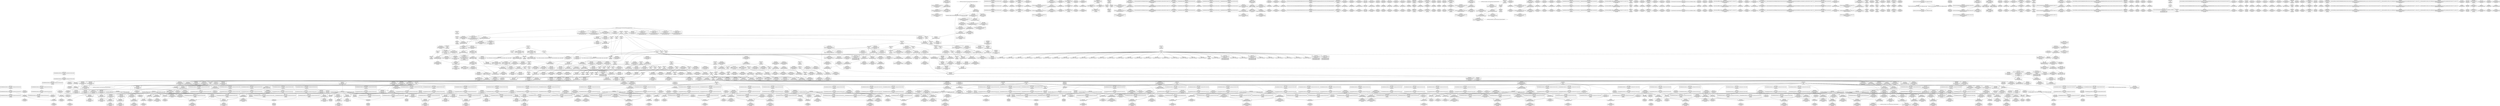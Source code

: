 digraph {
	CE0x57d9690 [shape=record,shape=Mrecord,label="{CE0x57d9690|_call_void_rcu_read_lock()_#10,_!dbg_!27712|security/selinux/hooks.c,207|*SummSink*}"]
	CE0x586ad10 [shape=record,shape=Mrecord,label="{CE0x586ad10|__rcu_read_lock:tmp}"]
	CE0x5866c20 [shape=record,shape=Mrecord,label="{CE0x5866c20|i8*_getelementptr_inbounds_(_25_x_i8_,_25_x_i8_*_.str45,_i32_0,_i32_0)|*Constant*|*SummSink*}"]
	CE0x57d3580 [shape=record,shape=Mrecord,label="{CE0x57d3580|i64*_getelementptr_inbounds_(_13_x_i64_,_13_x_i64_*___llvm_gcov_ctr126,_i64_0,_i64_0)|*Constant*}"]
	CE0x5836e60 [shape=record,shape=Mrecord,label="{CE0x5836e60|rcu_read_lock:tmp4|include/linux/rcupdate.h,882|*SummSource*}"]
	CE0x58159b0 [shape=record,shape=Mrecord,label="{CE0x58159b0|cred_sid:tmp4|*LoadInst*|security/selinux/hooks.c,196|*SummSource*}"]
	CE0x57d0b40 [shape=record,shape=Mrecord,label="{CE0x57d0b40|task_sid:tmp4|*LoadInst*|security/selinux/hooks.c,208}"]
	CE0x5868880 [shape=record,shape=Mrecord,label="{CE0x5868880|rcu_read_lock:tmp19|include/linux/rcupdate.h,882|*SummSink*}"]
	CE0x58714d0 [shape=record,shape=Mrecord,label="{CE0x58714d0|rcu_read_unlock:tmp2|*SummSink*}"]
	CE0x578c300 [shape=record,shape=Mrecord,label="{CE0x578c300|selinux_socket_listen:sk|security/selinux/hooks.c,4189|*SummSink*}"]
	CE0x579a060 [shape=record,shape=Mrecord,label="{CE0x579a060|i64_1|*Constant*}"]
	CE0x5802bf0 [shape=record,shape=Mrecord,label="{CE0x5802bf0|task_sid:tmp20|security/selinux/hooks.c,208|*SummSource*}"]
	CE0x57d0070 [shape=record,shape=Mrecord,label="{CE0x57d0070|_call_void_mcount()_#3|*SummSink*}"]
	CE0x57d44b0 [shape=record,shape=Mrecord,label="{CE0x57d44b0|rcu_lock_acquire:entry|*SummSink*}"]
	CE0x582fb10 [shape=record,shape=Mrecord,label="{CE0x582fb10|task_sid:tmp9|security/selinux/hooks.c,208|*SummSource*}"]
	CE0x57982b0 [shape=record,shape=Mrecord,label="{CE0x57982b0|sock_has_perm:net|security/selinux/hooks.c, 3966}"]
	CE0x580f250 [shape=record,shape=Mrecord,label="{CE0x580f250|sock_has_perm:tmp17|security/selinux/hooks.c,3976|*SummSink*}"]
	CE0x57d1590 [shape=record,shape=Mrecord,label="{CE0x57d1590|i32_77|*Constant*|*SummSource*}"]
	CE0x58bed10 [shape=record,shape=Mrecord,label="{CE0x58bed10|i64*_getelementptr_inbounds_(_4_x_i64_,_4_x_i64_*___llvm_gcov_ctr135,_i64_0,_i64_2)|*Constant*|*SummSink*}"]
	CE0x5837c30 [shape=record,shape=Mrecord,label="{CE0x5837c30|rcu_read_lock:tmp6|include/linux/rcupdate.h,882}"]
	CE0x5875ca0 [shape=record,shape=Mrecord,label="{CE0x5875ca0|GLOBAL:__preempt_count_sub|*Constant*}"]
	CE0x58340e0 [shape=record,shape=Mrecord,label="{CE0x58340e0|i64_3|*Constant*|*SummSource*}"]
	CE0x586e440 [shape=record,shape=Mrecord,label="{CE0x586e440|rcu_read_unlock:tmp7|include/linux/rcupdate.h,933|*SummSource*}"]
	CE0x5846260 [shape=record,shape=Mrecord,label="{CE0x5846260|rcu_lock_acquire:indirectgoto}"]
	CE0x58781f0 [shape=record,shape=Mrecord,label="{CE0x58781f0|i64*_getelementptr_inbounds_(_4_x_i64_,_4_x_i64_*___llvm_gcov_ctr130,_i64_0,_i64_1)|*Constant*|*SummSource*}"]
	CE0x579e4d0 [shape=record,shape=Mrecord,label="{CE0x579e4d0|sock_has_perm:sid|security/selinux/hooks.c,3969|*SummSource*}"]
	CE0x5872870 [shape=record,shape=Mrecord,label="{CE0x5872870|rcu_read_unlock:tmp2|*SummSource*}"]
	CE0x58d8320 [shape=record,shape=Mrecord,label="{CE0x58d8320|__rcu_read_unlock:tmp1|*SummSink*}"]
	CE0x579e5a0 [shape=record,shape=Mrecord,label="{CE0x579e5a0|sock_has_perm:sid|security/selinux/hooks.c,3969|*SummSink*}"]
	CE0x5829f00 [shape=record,shape=Mrecord,label="{CE0x5829f00|task_sid:tobool|security/selinux/hooks.c,208}"]
	"CONST[source:0(mediator),value:2(dynamic)][purpose:{object}][SnkIdx:2]"
	CE0x586d820 [shape=record,shape=Mrecord,label="{CE0x586d820|_ret_void,_!dbg_!27719|./arch/x86/include/asm/preempt.h,73|*SummSink*}"]
	CE0x585ec00 [shape=record,shape=Mrecord,label="{CE0x585ec00|rcu_read_lock:land.lhs.true2}"]
	CE0x5834710 [shape=record,shape=Mrecord,label="{CE0x5834710|task_sid:tmp}"]
	CE0x57d6130 [shape=record,shape=Mrecord,label="{CE0x57d6130|task_sid:tmp13|security/selinux/hooks.c,208|*SummSource*}"]
	"CONST[source:1(input),value:2(dynamic)][purpose:{object}][SrcIdx:1]"
	CE0x582e0f0 [shape=record,shape=Mrecord,label="{CE0x582e0f0|task_sid:tobool4|security/selinux/hooks.c,208|*SummSink*}"]
	CE0x5878c20 [shape=record,shape=Mrecord,label="{CE0x5878c20|GLOBAL:__preempt_count_add|*Constant*}"]
	CE0x57de510 [shape=record,shape=Mrecord,label="{CE0x57de510|avc_has_perm:entry}"]
	CE0x58a8610 [shape=record,shape=Mrecord,label="{CE0x58a8610|i64*_getelementptr_inbounds_(_4_x_i64_,_4_x_i64_*___llvm_gcov_ctr133,_i64_0,_i64_2)|*Constant*|*SummSource*}"]
	CE0x57d2240 [shape=record,shape=Mrecord,label="{CE0x57d2240|task_sid:tmp11|security/selinux/hooks.c,208|*SummSink*}"]
	CE0x58a2ed0 [shape=record,shape=Mrecord,label="{CE0x58a2ed0|rcu_lock_release:indirectgoto|*SummSink*}"]
	CE0x586eb50 [shape=record,shape=Mrecord,label="{CE0x586eb50|rcu_lock_acquire:tmp4|include/linux/rcupdate.h,418|*SummSource*}"]
	CE0x58b4c80 [shape=record,shape=Mrecord,label="{CE0x58b4c80|__preempt_count_add:tmp3|*SummSource*}"]
	CE0x581e660 [shape=record,shape=Mrecord,label="{CE0x581e660|i64*_getelementptr_inbounds_(_6_x_i64_,_6_x_i64_*___llvm_gcov_ctr327,_i64_0,_i64_4)|*Constant*|*SummSink*}"]
	CE0x584a9f0 [shape=record,shape=Mrecord,label="{CE0x584a9f0|__preempt_count_add:tmp5|./arch/x86/include/asm/preempt.h,72|*SummSink*}"]
	CE0x5804db0 [shape=record,shape=Mrecord,label="{CE0x5804db0|GLOBAL:lockdep_rcu_suspicious|*Constant*|*SummSource*}"]
	CE0x58473a0 [shape=record,shape=Mrecord,label="{CE0x58473a0|i8*_undef|*Constant*|*SummSource*}"]
	CE0x57bf3f0 [shape=record,shape=Mrecord,label="{CE0x57bf3f0|avc_has_perm:tclass|Function::avc_has_perm&Arg::tclass::}"]
	CE0x5845200 [shape=record,shape=Mrecord,label="{CE0x5845200|__rcu_read_unlock:tmp6|include/linux/rcupdate.h,245|*SummSink*}"]
	CE0x57d24c0 [shape=record,shape=Mrecord,label="{CE0x57d24c0|i32_1|*Constant*|*SummSource*}"]
	CE0x582efc0 [shape=record,shape=Mrecord,label="{CE0x582efc0|rcu_read_lock:tmp|*SummSource*}"]
	CE0x5813b50 [shape=record,shape=Mrecord,label="{CE0x5813b50|rcu_read_lock:tmp12|include/linux/rcupdate.h,882|*SummSink*}"]
	CE0x5873310 [shape=record,shape=Mrecord,label="{CE0x5873310|i64*_getelementptr_inbounds_(_11_x_i64_,_11_x_i64_*___llvm_gcov_ctr132,_i64_0,_i64_8)|*Constant*|*SummSource*}"]
	CE0x582abb0 [shape=record,shape=Mrecord,label="{CE0x582abb0|_ret_void,_!dbg_!27735|include/linux/rcupdate.h,884}"]
	CE0x5808600 [shape=record,shape=Mrecord,label="{CE0x5808600|i64*_getelementptr_inbounds_(_13_x_i64_,_13_x_i64_*___llvm_gcov_ctr126,_i64_0,_i64_12)|*Constant*|*SummSource*}"]
	CE0x580b320 [shape=record,shape=Mrecord,label="{CE0x580b320|_call_void___rcu_read_lock()_#10,_!dbg_!27710|include/linux/rcupdate.h,879|*SummSource*}"]
	CE0x58d7d70 [shape=record,shape=Mrecord,label="{CE0x58d7d70|i64*_getelementptr_inbounds_(_4_x_i64_,_4_x_i64_*___llvm_gcov_ctr134,_i64_0,_i64_0)|*Constant*}"]
	CE0x587b260 [shape=record,shape=Mrecord,label="{CE0x587b260|rcu_read_unlock:tobool1|include/linux/rcupdate.h,933}"]
	CE0x58b6e90 [shape=record,shape=Mrecord,label="{CE0x58b6e90|_call_void_lock_release(%struct.lockdep_map*_%map,_i32_1,_i64_ptrtoint_(i8*_blockaddress(_rcu_lock_release,_%__here)_to_i64))_#10,_!dbg_!27716|include/linux/rcupdate.h,423}"]
	CE0x5835d20 [shape=record,shape=Mrecord,label="{CE0x5835d20|GLOBAL:__rcu_read_lock|*Constant*|*SummSource*}"]
	CE0x5827a10 [shape=record,shape=Mrecord,label="{CE0x5827a10|cred_sid:tmp3|*SummSource*}"]
	CE0x58167e0 [shape=record,shape=Mrecord,label="{CE0x58167e0|8:_%struct.sock*,_:_SCME_29,30_}"]
	CE0x5801de0 [shape=record,shape=Mrecord,label="{CE0x5801de0|i8*_getelementptr_inbounds_(_41_x_i8_,_41_x_i8_*_.str44,_i32_0,_i32_0)|*Constant*|*SummSource*}"]
	CE0x58b9230 [shape=record,shape=Mrecord,label="{CE0x58b9230|__rcu_read_lock:do.end|*SummSource*}"]
	CE0x5803f40 [shape=record,shape=Mrecord,label="{CE0x5803f40|i8*_getelementptr_inbounds_(_25_x_i8_,_25_x_i8_*_.str3,_i32_0,_i32_0)|*Constant*}"]
	CE0x5851800 [shape=record,shape=Mrecord,label="{CE0x5851800|__preempt_count_add:tmp5|./arch/x86/include/asm/preempt.h,72}"]
	CE0x5867b00 [shape=record,shape=Mrecord,label="{CE0x5867b00|i8*_getelementptr_inbounds_(_42_x_i8_,_42_x_i8_*_.str46,_i32_0,_i32_0)|*Constant*|*SummSource*}"]
	CE0x5872a90 [shape=record,shape=Mrecord,label="{CE0x5872a90|i32_1|*Constant*}"]
	CE0x5812b20 [shape=record,shape=Mrecord,label="{CE0x5812b20|sock_has_perm:call6|security/selinux/hooks.c,3976|*SummSource*}"]
	CE0x58b5d80 [shape=record,shape=Mrecord,label="{CE0x58b5d80|__rcu_read_lock:tmp2|*SummSink*}"]
	CE0x58b7cf0 [shape=record,shape=Mrecord,label="{CE0x58b7cf0|rcu_lock_release:indirectgoto}"]
	CE0x585a1e0 [shape=record,shape=Mrecord,label="{CE0x585a1e0|rcu_lock_acquire:map|Function::rcu_lock_acquire&Arg::map::|*SummSource*}"]
	CE0x585e3f0 [shape=record,shape=Mrecord,label="{CE0x585e3f0|rcu_read_lock:tmp9|include/linux/rcupdate.h,882|*SummSource*}"]
	CE0x578de10 [shape=record,shape=Mrecord,label="{CE0x578de10|i64_1|*Constant*|*SummSource*}"]
	CE0x582bd00 [shape=record,shape=Mrecord,label="{CE0x582bd00|i32_77|*Constant*}"]
	CE0x58a86f0 [shape=record,shape=Mrecord,label="{CE0x58a86f0|rcu_lock_acquire:tmp1}"]
	CE0x57d2130 [shape=record,shape=Mrecord,label="{CE0x57d2130|task_sid:tmp12|security/selinux/hooks.c,208}"]
	CE0x578ec70 [shape=record,shape=Mrecord,label="{CE0x578ec70|sock_has_perm:tmp10|security/selinux/hooks.c,3969}"]
	CE0x57d38f0 [shape=record,shape=Mrecord,label="{CE0x57d38f0|GLOBAL:__llvm_gcov_ctr127|Global_var:__llvm_gcov_ctr127|*SummSource*}"]
	CE0x584a290 [shape=record,shape=Mrecord,label="{CE0x584a290|__rcu_read_unlock:bb}"]
	CE0x578eef0 [shape=record,shape=Mrecord,label="{CE0x578eef0|sock_has_perm:net|security/selinux/hooks.c, 3966|*SummSource*}"]
	CE0x58181d0 [shape=record,shape=Mrecord,label="{CE0x58181d0|8:_%struct.sock*,_:_SCME_51,52_}"]
	CE0x5817130 [shape=record,shape=Mrecord,label="{CE0x5817130|8:_%struct.sock*,_:_SCME_37,38_}"]
	CE0x57d3bf0 [shape=record,shape=Mrecord,label="{CE0x57d3bf0|rcu_read_lock:tmp5|include/linux/rcupdate.h,882}"]
	CE0x5811920 [shape=record,shape=Mrecord,label="{CE0x5811920|sock_has_perm:sid5|security/selinux/hooks.c,3976|*SummSink*}"]
	CE0x58b5610 [shape=record,shape=Mrecord,label="{CE0x58b5610|__preempt_count_sub:entry}"]
	CE0x58d7a70 [shape=record,shape=Mrecord,label="{CE0x58d7a70|__preempt_count_add:tmp1|*SummSource*}"]
	CE0x5845580 [shape=record,shape=Mrecord,label="{CE0x5845580|__rcu_read_unlock:tmp7|include/linux/rcupdate.h,245|*SummSource*}"]
	CE0x580a020 [shape=record,shape=Mrecord,label="{CE0x580a020|_ret_i32_%tmp6,_!dbg_!27716|security/selinux/hooks.c,197}"]
	CE0x58533a0 [shape=record,shape=Mrecord,label="{CE0x58533a0|__preempt_count_add:tmp6|./arch/x86/include/asm/preempt.h,73|*SummSink*}"]
	CE0x5803a00 [shape=record,shape=Mrecord,label="{CE0x5803a00|task_sid:tmp19|security/selinux/hooks.c,208|*SummSource*}"]
	CE0x5805aa0 [shape=record,shape=Mrecord,label="{CE0x5805aa0|task_sid:tmp22|security/selinux/hooks.c,208}"]
	CE0x58136b0 [shape=record,shape=Mrecord,label="{CE0x58136b0|rcu_read_lock:tmp11|include/linux/rcupdate.h,882|*SummSink*}"]
	CE0x57d7c80 [shape=record,shape=Mrecord,label="{CE0x57d7c80|_call_void_mcount()_#3}"]
	CE0x58130f0 [shape=record,shape=Mrecord,label="{CE0x58130f0|i32_(i32,_i32,_i16,_i32,_%struct.common_audit_data*)*_bitcast_(i32_(i32,_i32,_i16,_i32,_%struct.common_audit_data.495*)*_avc_has_perm_to_i32_(i32,_i32,_i16,_i32,_%struct.common_audit_data*)*)|*Constant*|*SummSink*}"]
	CE0x5880320 [shape=record,shape=Mrecord,label="{CE0x5880320|rcu_read_unlock:tmp20|include/linux/rcupdate.h,933}"]
	CE0x57de8c0 [shape=record,shape=Mrecord,label="{CE0x57de8c0|avc_has_perm:entry|*SummSink*}"]
	CE0x5827540 [shape=record,shape=Mrecord,label="{CE0x5827540|GLOBAL:rcu_read_lock|*Constant*|*SummSink*}"]
	CE0x5867f80 [shape=record,shape=Mrecord,label="{CE0x5867f80|i64*_getelementptr_inbounds_(_11_x_i64_,_11_x_i64_*___llvm_gcov_ctr127,_i64_0,_i64_9)|*Constant*}"]
	CE0x58bc9f0 [shape=record,shape=Mrecord,label="{CE0x58bc9f0|rcu_lock_acquire:tmp6|*SummSink*}"]
	CE0x57b0700 [shape=record,shape=Mrecord,label="{CE0x57b0700|sock_has_perm:tmp9|security/selinux/hooks.c,3969|*SummSink*}"]
	CE0x5828f50 [shape=record,shape=Mrecord,label="{CE0x5828f50|rcu_read_lock:tmp1|*SummSink*}"]
	CE0x578c460 [shape=record,shape=Mrecord,label="{CE0x578c460|selinux_socket_listen:bb}"]
	CE0x5809f50 [shape=record,shape=Mrecord,label="{CE0x5809f50|cred_sid:cred|Function::cred_sid&Arg::cred::|*SummSink*}"]
	CE0x5817720 [shape=record,shape=Mrecord,label="{CE0x5817720|8:_%struct.sock*,_:_SCME_42,43_}"]
	CE0x5872e60 [shape=record,shape=Mrecord,label="{CE0x5872e60|rcu_read_unlock:tmp16|include/linux/rcupdate.h,933|*SummSink*}"]
	CE0x5880040 [shape=record,shape=Mrecord,label="{CE0x5880040|rcu_read_unlock:tmp19|include/linux/rcupdate.h,933}"]
	CE0x5854b30 [shape=record,shape=Mrecord,label="{CE0x5854b30|__rcu_read_lock:tmp4|include/linux/rcupdate.h,239|*SummSource*}"]
	CE0x586dd30 [shape=record,shape=Mrecord,label="{CE0x586dd30|rcu_read_unlock:call|include/linux/rcupdate.h,933}"]
	CE0x58579b0 [shape=record,shape=Mrecord,label="{CE0x58579b0|rcu_read_lock:tmp14|include/linux/rcupdate.h,882|*SummSource*}"]
	CE0x583edd0 [shape=record,shape=Mrecord,label="{CE0x583edd0|__rcu_read_lock:do.body|*SummSource*}"]
	CE0x581c260 [shape=record,shape=Mrecord,label="{CE0x581c260|i64_2|*Constant*}"]
	CE0x586d4f0 [shape=record,shape=Mrecord,label="{CE0x586d4f0|rcu_read_unlock:tmp8|include/linux/rcupdate.h,933}"]
	CE0x58bc5b0 [shape=record,shape=Mrecord,label="{CE0x58bc5b0|i64*_getelementptr_inbounds_(_4_x_i64_,_4_x_i64_*___llvm_gcov_ctr130,_i64_0,_i64_3)|*Constant*|*SummSource*}"]
	CE0x58abb10 [shape=record,shape=Mrecord,label="{CE0x58abb10|__preempt_count_add:do.end|*SummSource*}"]
	CE0x5815ae0 [shape=record,shape=Mrecord,label="{CE0x5815ae0|cred_sid:tmp4|*LoadInst*|security/selinux/hooks.c,196|*SummSink*}"]
	CE0x5832d00 [shape=record,shape=Mrecord,label="{CE0x5832d00|_ret_void,_!dbg_!27717|include/linux/rcupdate.h,240}"]
	CE0x5827e90 [shape=record,shape=Mrecord,label="{CE0x5827e90|task_sid:tmp3|*SummSink*}"]
	CE0x5807d40 [shape=record,shape=Mrecord,label="{CE0x5807d40|task_sid:tmp25|security/selinux/hooks.c,208|*SummSink*}"]
	CE0x5802d40 [shape=record,shape=Mrecord,label="{CE0x5802d40|task_sid:tmp20|security/selinux/hooks.c,208|*SummSink*}"]
	CE0x57c8100 [shape=record,shape=Mrecord,label="{CE0x57c8100|get_current:bb}"]
	CE0x5829a40 [shape=record,shape=Mrecord,label="{CE0x5829a40|cred_sid:tmp2|*SummSink*}"]
	CE0x578c980 [shape=record,shape=Mrecord,label="{CE0x578c980|selinux_socket_listen:tmp4|*LoadInst*|security/selinux/hooks.c,4189}"]
	CE0x58a93d0 [shape=record,shape=Mrecord,label="{CE0x58a93d0|i64_1|*Constant*}"]
	CE0x581c420 [shape=record,shape=Mrecord,label="{CE0x581c420|i64_2|*Constant*|*SummSource*}"]
	CE0x58b4f30 [shape=record,shape=Mrecord,label="{CE0x58b4f30|i64*_getelementptr_inbounds_(_4_x_i64_,_4_x_i64_*___llvm_gcov_ctr134,_i64_0,_i64_2)|*Constant*|*SummSink*}"]
	CE0x57b17b0 [shape=record,shape=Mrecord,label="{CE0x57b17b0|GLOBAL:current_task|Global_var:current_task|*SummSource*}"]
	CE0x57d4990 [shape=record,shape=Mrecord,label="{CE0x57d4990|task_sid:tmp13|security/selinux/hooks.c,208}"]
	CE0x58aa600 [shape=record,shape=Mrecord,label="{CE0x58aa600|__preempt_count_add:tmp4|./arch/x86/include/asm/preempt.h,72|*SummSource*}"]
	CE0x5847c30 [shape=record,shape=Mrecord,label="{CE0x5847c30|COLLAPSED:_GCMRE___llvm_gcov_ctr130_internal_global_4_x_i64_zeroinitializer:_elem_0:default:}"]
	CE0x58729a0 [shape=record,shape=Mrecord,label="{CE0x58729a0|__preempt_count_add:entry|*SummSink*}"]
	CE0x5815e00 [shape=record,shape=Mrecord,label="{CE0x5815e00|task_sid:do.end}"]
	CE0x58befd0 [shape=record,shape=Mrecord,label="{CE0x58befd0|__preempt_count_sub:tmp6|./arch/x86/include/asm/preempt.h,78|*SummSource*}"]
	CE0x5813cc0 [shape=record,shape=Mrecord,label="{CE0x5813cc0|rcu_read_lock:call3|include/linux/rcupdate.h,882}"]
	CE0x58f9af0 [shape=record,shape=Mrecord,label="{CE0x58f9af0|__preempt_count_add:tmp3}"]
	CE0x57a7420 [shape=record,shape=Mrecord,label="{CE0x57a7420|i32_59|*Constant*}"]
	CE0x585e9e0 [shape=record,shape=Mrecord,label="{CE0x585e9e0|rcu_read_lock:if.then}"]
	CE0x57cdbf0 [shape=record,shape=Mrecord,label="{CE0x57cdbf0|GLOBAL:current_task|Global_var:current_task|*SummSink*}"]
	CE0x57d7190 [shape=record,shape=Mrecord,label="{CE0x57d7190|sock_has_perm:if.then|*SummSink*}"]
	CE0x586ad80 [shape=record,shape=Mrecord,label="{CE0x586ad80|COLLAPSED:_GCMRE___llvm_gcov_ctr128_internal_global_4_x_i64_zeroinitializer:_elem_0:default:}"]
	CE0x5872c30 [shape=record,shape=Mrecord,label="{CE0x5872c30|_ret_void,_!dbg_!27719|./arch/x86/include/asm/preempt.h,73}"]
	CE0x580ecd0 [shape=record,shape=Mrecord,label="{CE0x580ecd0|sock_has_perm:u|security/selinux/hooks.c,3973}"]
	CE0x58e2700 [shape=record,shape=Mrecord,label="{CE0x58e2700|__preempt_count_sub:tmp2}"]
	CE0x5854410 [shape=record,shape=Mrecord,label="{CE0x5854410|rcu_read_unlock:tmp12|include/linux/rcupdate.h,933}"]
	CE0x582a610 [shape=record,shape=Mrecord,label="{CE0x582a610|task_sid:land.lhs.true2|*SummSink*}"]
	CE0x57d0000 [shape=record,shape=Mrecord,label="{CE0x57d0000|_call_void_mcount()_#3|*SummSource*}"]
	CE0x581ef70 [shape=record,shape=Mrecord,label="{CE0x581ef70|sock_has_perm:tmp5|security/selinux/hooks.c,3966}"]
	CE0x5845a90 [shape=record,shape=Mrecord,label="{CE0x5845a90|i64*_getelementptr_inbounds_(_4_x_i64_,_4_x_i64_*___llvm_gcov_ctr128,_i64_0,_i64_1)|*Constant*|*SummSink*}"]
	CE0x58722a0 [shape=record,shape=Mrecord,label="{CE0x58722a0|__rcu_read_unlock:tmp5|include/linux/rcupdate.h,244|*SummSource*}"]
	CE0x578c720 [shape=record,shape=Mrecord,label="{CE0x578c720|i64*_getelementptr_inbounds_(_2_x_i64_,_2_x_i64_*___llvm_gcov_ctr359,_i64_0,_i64_1)|*Constant*|*SummSink*}"]
	CE0x57c5ce0 [shape=record,shape=Mrecord,label="{CE0x57c5ce0|get_current:bb|*SummSource*}"]
	CE0x5790f90 [shape=record,shape=Mrecord,label="{CE0x5790f90|selinux_socket_listen:tmp1}"]
	CE0x5791580 [shape=record,shape=Mrecord,label="{CE0x5791580|_call_void_mcount()_#3|*SummSource*}"]
	CE0x584f120 [shape=record,shape=Mrecord,label="{CE0x584f120|__preempt_count_sub:tmp5|./arch/x86/include/asm/preempt.h,77}"]
	CE0x57da620 [shape=record,shape=Mrecord,label="{CE0x57da620|sock_has_perm:tmp13|security/selinux/hooks.c,3972|*SummSink*}"]
	CE0x58b5f00 [shape=record,shape=Mrecord,label="{CE0x58b5f00|__rcu_read_lock:bb|*SummSink*}"]
	CE0x5818ae0 [shape=record,shape=Mrecord,label="{CE0x5818ae0|GLOBAL:task_sid|*Constant*|*SummSource*}"]
	CE0x58f9390 [shape=record,shape=Mrecord,label="{CE0x58f9390|__preempt_count_add:bb|*SummSink*}"]
	CE0x583a8f0 [shape=record,shape=Mrecord,label="{CE0x583a8f0|task_sid:tmp16|security/selinux/hooks.c,208|*SummSink*}"]
	CE0x58ac7f0 [shape=record,shape=Mrecord,label="{CE0x58ac7f0|i64*_getelementptr_inbounds_(_4_x_i64_,_4_x_i64_*___llvm_gcov_ctr129,_i64_0,_i64_2)|*Constant*|*SummSource*}"]
	CE0x581c5a0 [shape=record,shape=Mrecord,label="{CE0x581c5a0|i64_2|*Constant*|*SummSink*}"]
	CE0x586f7e0 [shape=record,shape=Mrecord,label="{CE0x586f7e0|i64*_getelementptr_inbounds_(_4_x_i64_,_4_x_i64_*___llvm_gcov_ctr130,_i64_0,_i64_2)|*Constant*|*SummSource*}"]
	CE0x58456f0 [shape=record,shape=Mrecord,label="{CE0x58456f0|__rcu_read_unlock:tmp7|include/linux/rcupdate.h,245|*SummSink*}"]
	CE0x57c8200 [shape=record,shape=Mrecord,label="{CE0x57c8200|_ret_i32_%call1,_!dbg_!27716|security/selinux/hooks.c,4189|*SummSink*}"]
	CE0x5804b60 [shape=record,shape=Mrecord,label="{CE0x5804b60|GLOBAL:lockdep_rcu_suspicious|*Constant*}"]
	CE0x58102f0 [shape=record,shape=Mrecord,label="{CE0x58102f0|sock_has_perm:u2|security/selinux/hooks.c,3974|*SummSource*}"]
	CE0x5872170 [shape=record,shape=Mrecord,label="{CE0x5872170|__rcu_read_unlock:tmp5|include/linux/rcupdate.h,244}"]
	CE0x5818430 [shape=record,shape=Mrecord,label="{CE0x5818430|8:_%struct.sock*,_:_SCME_53,54_}"]
	CE0x5874d10 [shape=record,shape=Mrecord,label="{CE0x5874d10|i32_2|*Constant*}"]
	CE0x57aab10 [shape=record,shape=Mrecord,label="{CE0x57aab10|get_current:tmp|*SummSink*}"]
	CE0x5877790 [shape=record,shape=Mrecord,label="{CE0x5877790|GLOBAL:__preempt_count_add|*Constant*|*SummSource*}"]
	CE0x69b9f50 [shape=record,shape=Mrecord,label="{CE0x69b9f50|GLOBAL:sock_has_perm|*Constant*}"]
	CE0x586e940 [shape=record,shape=Mrecord,label="{CE0x586e940|rcu_lock_acquire:bb|*SummSink*}"]
	CE0x5815cf0 [shape=record,shape=Mrecord,label="{CE0x5815cf0|task_sid:if.end|*SummSink*}"]
	CE0x57981c0 [shape=record,shape=Mrecord,label="{CE0x57981c0|i32_1|*Constant*|*SummSink*}"]
	CE0x5866960 [shape=record,shape=Mrecord,label="{CE0x5866960|i8*_getelementptr_inbounds_(_25_x_i8_,_25_x_i8_*_.str45,_i32_0,_i32_0)|*Constant*|*SummSource*}"]
	CE0x584d140 [shape=record,shape=Mrecord,label="{CE0x584d140|__rcu_read_unlock:tmp6|include/linux/rcupdate.h,245}"]
	CE0x585c6d0 [shape=record,shape=Mrecord,label="{CE0x585c6d0|rcu_read_lock:tmp10|include/linux/rcupdate.h,882|*SummSource*}"]
	CE0x5840d10 [shape=record,shape=Mrecord,label="{CE0x5840d10|i64*_getelementptr_inbounds_(_4_x_i64_,_4_x_i64_*___llvm_gcov_ctr128,_i64_0,_i64_0)|*Constant*|*SummSink*}"]
	CE0x58275b0 [shape=record,shape=Mrecord,label="{CE0x58275b0|rcu_read_lock:entry}"]
	CE0x5878560 [shape=record,shape=Mrecord,label="{CE0x5878560|rcu_read_unlock:tmp3|*SummSource*}"]
	CE0x7552aa0 [shape=record,shape=Mrecord,label="{CE0x7552aa0|GLOBAL:sock_has_perm|*Constant*|*SummSink*}"]
	CE0x586bec0 [shape=record,shape=Mrecord,label="{CE0x586bec0|i64*_getelementptr_inbounds_(_4_x_i64_,_4_x_i64_*___llvm_gcov_ctr128,_i64_0,_i64_3)|*Constant*}"]
	CE0x586d380 [shape=record,shape=Mrecord,label="{CE0x586d380|GLOBAL:rcu_read_unlock.__warned|Global_var:rcu_read_unlock.__warned|*SummSink*}"]
	CE0x583ca70 [shape=record,shape=Mrecord,label="{CE0x583ca70|GLOBAL:rcu_lock_release|*Constant*|*SummSink*}"]
	CE0x5816a10 [shape=record,shape=Mrecord,label="{CE0x5816a10|8:_%struct.sock*,_:_SCME_31,32_}"]
	CE0x5815f90 [shape=record,shape=Mrecord,label="{CE0x5815f90|8:_%struct.sock*,_:_SCME_20,22_|*MultipleSource*|security/selinux/hooks.c, 3966|security/selinux/hooks.c,3966|security/selinux/hooks.c,3966}"]
	CE0x587f190 [shape=record,shape=Mrecord,label="{CE0x587f190|i64*_getelementptr_inbounds_(_11_x_i64_,_11_x_i64_*___llvm_gcov_ctr132,_i64_0,_i64_0)|*Constant*}"]
	CE0x583d9c0 [shape=record,shape=Mrecord,label="{CE0x583d9c0|_call_void___rcu_read_unlock()_#10,_!dbg_!27734|include/linux/rcupdate.h,937}"]
	CE0x58514c0 [shape=record,shape=Mrecord,label="{CE0x58514c0|__preempt_count_sub:tmp1|*SummSource*}"]
	CE0x581ea90 [shape=record,shape=Mrecord,label="{CE0x581ea90|sock_has_perm:tmp3|security/selinux/hooks.c,3964|*SummSource*}"]
	CE0x5859250 [shape=record,shape=Mrecord,label="{CE0x5859250|rcu_read_lock:tmp2|*SummSink*}"]
	CE0x586dff0 [shape=record,shape=Mrecord,label="{CE0x586dff0|__preempt_count_sub:sub|./arch/x86/include/asm/preempt.h,77|*SummSink*}"]
	CE0x57a74e0 [shape=record,shape=Mrecord,label="{CE0x57a74e0|i32_59|*Constant*|*SummSink*}"]
	CE0x581dda0 [shape=record,shape=Mrecord,label="{CE0x581dda0|sock_has_perm:tmp12|security/selinux/hooks.c,3970}"]
	CE0x58a1e20 [shape=record,shape=Mrecord,label="{CE0x58a1e20|i64*_getelementptr_inbounds_(_4_x_i64_,_4_x_i64_*___llvm_gcov_ctr130,_i64_0,_i64_0)|*Constant*|*SummSource*}"]
	CE0x57bd570 [shape=record,shape=Mrecord,label="{CE0x57bd570|8:_%struct.sock*,_:_SCME_16,18_|*MultipleSource*|security/selinux/hooks.c, 3966|security/selinux/hooks.c,3966|security/selinux/hooks.c,3966}"]
	CE0x5870740 [shape=record,shape=Mrecord,label="{CE0x5870740|rcu_read_unlock:tmp9|include/linux/rcupdate.h,933|*SummSource*}"]
	CE0x5839c00 [shape=record,shape=Mrecord,label="{CE0x5839c00|i64_7|*Constant*|*SummSink*}"]
	CE0x585cdc0 [shape=record,shape=Mrecord,label="{CE0x585cdc0|cred_sid:tmp6|security/selinux/hooks.c,197|*SummSource*}"]
	CE0x57a6660 [shape=record,shape=Mrecord,label="{CE0x57a6660|selinux_socket_listen:tmp4|*LoadInst*|security/selinux/hooks.c,4189|*SummSink*}"]
	CE0x57d6730 [shape=record,shape=Mrecord,label="{CE0x57d6730|task_sid:call3|security/selinux/hooks.c,208|*SummSink*}"]
	CE0x586d7b0 [shape=record,shape=Mrecord,label="{CE0x586d7b0|_ret_void,_!dbg_!27719|./arch/x86/include/asm/preempt.h,73|*SummSource*}"]
	CE0x5818f70 [shape=record,shape=Mrecord,label="{CE0x5818f70|task_sid:task|Function::task_sid&Arg::task::}"]
	CE0x579e9e0 [shape=record,shape=Mrecord,label="{CE0x579e9e0|16:_i32,_24:_i16,_:_CRE_16,20_|*MultipleSource*|*LoadInst*|security/selinux/hooks.c,3964|security/selinux/hooks.c,3964|security/selinux/hooks.c,3969}"]
	CE0x583f940 [shape=record,shape=Mrecord,label="{CE0x583f940|i64*_getelementptr_inbounds_(_4_x_i64_,_4_x_i64_*___llvm_gcov_ctr128,_i64_0,_i64_1)|*Constant*}"]
	"CONST[source:0(mediator),value:0(static)][purpose:{operation}][SnkIdx:3]"
	CE0x5858dd0 [shape=record,shape=Mrecord,label="{CE0x5858dd0|_call_void_mcount()_#3}"]
	CE0x580a900 [shape=record,shape=Mrecord,label="{CE0x580a900|_ret_void,_!dbg_!27735|include/linux/rcupdate.h,938}"]
	CE0x58b55a0 [shape=record,shape=Mrecord,label="{CE0x58b55a0|__preempt_count_sub:entry|*SummSource*}"]
	CE0x586dbb0 [shape=record,shape=Mrecord,label="{CE0x586dbb0|_call_void_mcount()_#3|*SummSource*}"]
	CE0x583e0f0 [shape=record,shape=Mrecord,label="{CE0x583e0f0|__rcu_read_unlock:entry}"]
	CE0x57bab60 [shape=record,shape=Mrecord,label="{CE0x57bab60|i64_7|*Constant*}"]
	CE0x586ebc0 [shape=record,shape=Mrecord,label="{CE0x586ebc0|rcu_lock_acquire:tmp4|include/linux/rcupdate.h,418|*SummSink*}"]
	CE0x580b040 [shape=record,shape=Mrecord,label="{CE0x580b040|rcu_read_lock:land.lhs.true|*SummSink*}"]
	CE0x57918c0 [shape=record,shape=Mrecord,label="{CE0x57918c0|get_current:tmp}"]
	CE0x58ac6c0 [shape=record,shape=Mrecord,label="{CE0x58ac6c0|_call_void_mcount()_#3}"]
	CE0x587de00 [shape=record,shape=Mrecord,label="{CE0x587de00|i8*_getelementptr_inbounds_(_44_x_i8_,_44_x_i8_*_.str47,_i32_0,_i32_0)|*Constant*|*SummSink*}"]
	CE0x586fc60 [shape=record,shape=Mrecord,label="{CE0x586fc60|rcu_read_unlock:tmp13|include/linux/rcupdate.h,933}"]
	CE0x5840090 [shape=record,shape=Mrecord,label="{CE0x5840090|i64*_getelementptr_inbounds_(_4_x_i64_,_4_x_i64_*___llvm_gcov_ctr130,_i64_0,_i64_2)|*Constant*|*SummSink*}"]
	CE0x5868d00 [shape=record,shape=Mrecord,label="{CE0x5868d00|rcu_read_lock:tmp20|include/linux/rcupdate.h,882|*SummSink*}"]
	CE0x58368e0 [shape=record,shape=Mrecord,label="{CE0x58368e0|task_sid:tmp6|security/selinux/hooks.c,208|*SummSink*}"]
	CE0x583e2c0 [shape=record,shape=Mrecord,label="{CE0x583e2c0|__rcu_read_unlock:entry|*SummSink*}"]
	CE0x58ab730 [shape=record,shape=Mrecord,label="{CE0x58ab730|__preempt_count_add:tmp3|*SummSink*}"]
	CE0x5830d70 [shape=record,shape=Mrecord,label="{CE0x5830d70|task_sid:do.end|*SummSink*}"]
	CE0x57c93a0 [shape=record,shape=Mrecord,label="{CE0x57c93a0|_ret_i32_%retval.0,_!dbg_!27740|security/selinux/hooks.c,3977|*SummSink*}"]
	CE0x58a9360 [shape=record,shape=Mrecord,label="{CE0x58a9360|rcu_lock_release:tmp|*SummSink*}"]
	CE0x58120f0 [shape=record,shape=Mrecord,label="{CE0x58120f0|sock_has_perm:tmp16|security/selinux/hooks.c,3976}"]
	CE0x7310740 [shape=record,shape=Mrecord,label="{CE0x7310740|sock_has_perm:task|Function::sock_has_perm&Arg::task::|*SummSink*}"]
	CE0x580a4e0 [shape=record,shape=Mrecord,label="{CE0x580a4e0|_call_void_rcu_read_unlock()_#10,_!dbg_!27748|security/selinux/hooks.c,209|*SummSink*}"]
	CE0x581bbf0 [shape=record,shape=Mrecord,label="{CE0x581bbf0|sock_has_perm:tmp7|security/selinux/hooks.c,3969|*SummSource*}"]
	CE0x58153b0 [shape=record,shape=Mrecord,label="{CE0x58153b0|i64*_getelementptr_inbounds_(_6_x_i64_,_6_x_i64_*___llvm_gcov_ctr327,_i64_0,_i64_3)|*Constant*}"]
	CE0x5816b40 [shape=record,shape=Mrecord,label="{CE0x5816b40|8:_%struct.sock*,_:_SCME_32,33_}"]
	CE0x57d0bb0 [shape=record,shape=Mrecord,label="{CE0x57d0bb0|task_sid:real_cred|security/selinux/hooks.c,208}"]
	CE0x57a65f0 [shape=record,shape=Mrecord,label="{CE0x57a65f0|selinux_socket_listen:call1|security/selinux/hooks.c,4189}"]
	CE0x58591e0 [shape=record,shape=Mrecord,label="{CE0x58591e0|rcu_read_lock:tmp2|*SummSource*}"]
	CE0x582ac20 [shape=record,shape=Mrecord,label="{CE0x582ac20|_ret_void,_!dbg_!27735|include/linux/rcupdate.h,884|*SummSource*}"]
	CE0x58278c0 [shape=record,shape=Mrecord,label="{CE0x58278c0|cred_sid:tmp3}"]
	CE0x5810730 [shape=record,shape=Mrecord,label="{CE0x5810730|sock_has_perm:net3|security/selinux/hooks.c,3974}"]
	CE0x58468c0 [shape=record,shape=Mrecord,label="{CE0x58468c0|i64_ptrtoint_(i8*_blockaddress(_rcu_lock_acquire,_%__here)_to_i64)|*Constant*|*SummSource*}"]
	CE0x58c2790 [shape=record,shape=Mrecord,label="{CE0x58c2790|i64*_getelementptr_inbounds_(_4_x_i64_,_4_x_i64_*___llvm_gcov_ctr129,_i64_0,_i64_3)|*Constant*|*SummSource*}"]
	CE0x584e610 [shape=record,shape=Mrecord,label="{CE0x584e610|__preempt_count_sub:val|Function::__preempt_count_sub&Arg::val::}"]
	CE0x58b8f60 [shape=record,shape=Mrecord,label="{CE0x58b8f60|__rcu_read_unlock:tmp2}"]
	CE0x5800ce0 [shape=record,shape=Mrecord,label="{CE0x5800ce0|sock_has_perm:tmp2|*LoadInst*|security/selinux/hooks.c,3964}"]
	CE0x5858210 [shape=record,shape=Mrecord,label="{CE0x5858210|rcu_read_lock:tmp16|include/linux/rcupdate.h,882}"]
	CE0x582ee00 [shape=record,shape=Mrecord,label="{CE0x582ee00|cred_sid:sid|security/selinux/hooks.c,197|*SummSink*}"]
	CE0x5796c30 [shape=record,shape=Mrecord,label="{CE0x5796c30|selinux_socket_listen:tmp3|*SummSource*}"]
	CE0x58142c0 [shape=record,shape=Mrecord,label="{CE0x58142c0|i64_6|*Constant*}"]
	CE0x58f99a0 [shape=record,shape=Mrecord,label="{CE0x58f99a0|i64*_getelementptr_inbounds_(_4_x_i64_,_4_x_i64_*___llvm_gcov_ctr129,_i64_0,_i64_0)|*Constant*|*SummSink*}"]
	CE0x5794170 [shape=record,shape=Mrecord,label="{CE0x5794170|get_current:tmp3|*SummSink*}"]
	CE0x5879c50 [shape=record,shape=Mrecord,label="{CE0x5879c50|rcu_lock_release:tmp3|*SummSource*}"]
	CE0x58b7030 [shape=record,shape=Mrecord,label="{CE0x58b7030|_call_void_lock_release(%struct.lockdep_map*_%map,_i32_1,_i64_ptrtoint_(i8*_blockaddress(_rcu_lock_release,_%__here)_to_i64))_#10,_!dbg_!27716|include/linux/rcupdate.h,423|*SummSink*}"]
	CE0x58a5420 [shape=record,shape=Mrecord,label="{CE0x58a5420|rcu_lock_release:tmp7|*SummSink*}"]
	CE0x5813260 [shape=record,shape=Mrecord,label="{CE0x5813260|avc_has_perm:entry|*SummSource*}"]
	CE0x581a8c0 [shape=record,shape=Mrecord,label="{CE0x581a8c0|sock_has_perm:call|security/selinux/hooks.c,3967}"]
	CE0x5857ca0 [shape=record,shape=Mrecord,label="{CE0x5857ca0|rcu_read_lock:tmp15|include/linux/rcupdate.h,882}"]
	CE0x5859d30 [shape=record,shape=Mrecord,label="{CE0x5859d30|rcu_read_lock:tmp1|*SummSource*}"]
	CE0x57914a0 [shape=record,shape=Mrecord,label="{CE0x57914a0|sock_has_perm:tmp9|security/selinux/hooks.c,3969|*SummSource*}"]
	CE0x58bbd60 [shape=record,shape=Mrecord,label="{CE0x58bbd60|__rcu_read_unlock:do.end|*SummSource*}"]
	CE0x578b8e0 [shape=record,shape=Mrecord,label="{CE0x578b8e0|i64*_getelementptr_inbounds_(_2_x_i64_,_2_x_i64_*___llvm_gcov_ctr359,_i64_0,_i64_0)|*Constant*|*SummSink*}"]
	CE0x580f8b0 [shape=record,shape=Mrecord,label="{CE0x580f8b0|sock_has_perm:tmp17|security/selinux/hooks.c,3976|*SummSource*}"]
	CE0x58461c0 [shape=record,shape=Mrecord,label="{CE0x58461c0|rcu_lock_acquire:tmp|*SummSink*}"]
	CE0x5829130 [shape=record,shape=Mrecord,label="{CE0x5829130|rcu_read_unlock:tmp4|include/linux/rcupdate.h,933|*SummSource*}"]
	"CONST[source:2(external),value:2(dynamic)][purpose:{subject}][SrcIdx:3]"
	CE0x582e650 [shape=record,shape=Mrecord,label="{CE0x582e650|i64*_getelementptr_inbounds_(_13_x_i64_,_13_x_i64_*___llvm_gcov_ctr126,_i64_0,_i64_1)|*Constant*}"]
	CE0x5802a60 [shape=record,shape=Mrecord,label="{CE0x5802a60|task_sid:tmp20|security/selinux/hooks.c,208}"]
	CE0x5836450 [shape=record,shape=Mrecord,label="{CE0x5836450|cred_sid:tmp|*SummSink*}"]
	CE0x587a520 [shape=record,shape=Mrecord,label="{CE0x587a520|rcu_lock_acquire:tmp2}"]
	CE0x584a220 [shape=record,shape=Mrecord,label="{CE0x584a220|__rcu_read_unlock:do.end|*SummSink*}"]
	CE0x57d4520 [shape=record,shape=Mrecord,label="{CE0x57d4520|GLOBAL:rcu_lock_map|Global_var:rcu_lock_map}"]
	CE0x7310820 [shape=record,shape=Mrecord,label="{CE0x7310820|sock_has_perm:sk|Function::sock_has_perm&Arg::sk::|*SummSource*}"]
	CE0x5806c30 [shape=record,shape=Mrecord,label="{CE0x5806c30|task_sid:tmp23|security/selinux/hooks.c,208|*SummSink*}"]
	CE0x586da00 [shape=record,shape=Mrecord,label="{CE0x586da00|_call_void_asm_sideeffect_,_memory_,_dirflag_,_fpsr_,_flags_()_#3,_!dbg_!27714,_!srcloc_!27715|include/linux/rcupdate.h,239}"]
	CE0x57bfa40 [shape=record,shape=Mrecord,label="{CE0x57bfa40|avc_has_perm:requested|Function::avc_has_perm&Arg::requested::}"]
	CE0x58192a0 [shape=record,shape=Mrecord,label="{CE0x58192a0|_ret_i32_%call7,_!dbg_!27749|security/selinux/hooks.c,210}"]
	CE0x58707b0 [shape=record,shape=Mrecord,label="{CE0x58707b0|rcu_read_unlock:tmp9|include/linux/rcupdate.h,933|*SummSink*}"]
	CE0x5792080 [shape=record,shape=Mrecord,label="{CE0x5792080|COLLAPSED:_GCMRE___llvm_gcov_ctr327_internal_global_6_x_i64_zeroinitializer:_elem_0:default:}"]
	CE0x5815c60 [shape=record,shape=Mrecord,label="{CE0x5815c60|task_sid:if.end|*SummSource*}"]
	CE0x58bdfc0 [shape=record,shape=Mrecord,label="{CE0x58bdfc0|i64*_getelementptr_inbounds_(_4_x_i64_,_4_x_i64_*___llvm_gcov_ctr135,_i64_0,_i64_1)|*Constant*|*SummSink*}"]
	CE0x582d8f0 [shape=record,shape=Mrecord,label="{CE0x582d8f0|i64_5|*Constant*}"]
	CE0x5795280 [shape=record,shape=Mrecord,label="{CE0x5795280|avc_has_perm:tsid|Function::avc_has_perm&Arg::tsid::}"]
	CE0x5854820 [shape=record,shape=Mrecord,label="{CE0x5854820|rcu_read_lock:tobool|include/linux/rcupdate.h,882}"]
	CE0x58013c0 [shape=record,shape=Mrecord,label="{CE0x58013c0|i32_208|*Constant*}"]
	CE0x581ee00 [shape=record,shape=Mrecord,label="{CE0x581ee00|sock_has_perm:tmp4|security/selinux/hooks.c,3966|*SummSource*}"]
	CE0x586a720 [shape=record,shape=Mrecord,label="{CE0x586a720|i64*_getelementptr_inbounds_(_2_x_i64_,_2_x_i64_*___llvm_gcov_ctr131,_i64_0,_i64_0)|*Constant*}"]
	CE0x58b80c0 [shape=record,shape=Mrecord,label="{CE0x58b80c0|rcu_lock_release:bb|*SummSource*}"]
	CE0x57df4f0 [shape=record,shape=Mrecord,label="{CE0x57df4f0|sock_has_perm:tmp18|security/selinux/hooks.c,3977|*SummSource*}"]
	CE0x587e3d0 [shape=record,shape=Mrecord,label="{CE0x587e3d0|rcu_read_unlock:if.end|*SummSource*}"]
	CE0x57920f0 [shape=record,shape=Mrecord,label="{CE0x57920f0|sock_has_perm:tmp|*SummSource*}"]
	CE0x5847070 [shape=record,shape=Mrecord,label="{CE0x5847070|rcu_lock_acquire:tmp7|*SummSink*}"]
	CE0x58164b0 [shape=record,shape=Mrecord,label="{CE0x58164b0|8:_%struct.sock*,_:_SCME_26,27_}"]
	CE0x5855b80 [shape=record,shape=Mrecord,label="{CE0x5855b80|i64*_getelementptr_inbounds_(_4_x_i64_,_4_x_i64_*___llvm_gcov_ctr135,_i64_0,_i64_3)|*Constant*|*SummSource*}"]
	CE0x583ad20 [shape=record,shape=Mrecord,label="{CE0x583ad20|task_sid:tmp17|security/selinux/hooks.c,208|*SummSink*}"]
	CE0x587a080 [shape=record,shape=Mrecord,label="{CE0x587a080|rcu_read_unlock:tmp12|include/linux/rcupdate.h,933|*SummSource*}"]
	CE0x581ded0 [shape=record,shape=Mrecord,label="{CE0x581ded0|sock_has_perm:tmp12|security/selinux/hooks.c,3970|*SummSource*}"]
	CE0x582b4f0 [shape=record,shape=Mrecord,label="{CE0x582b4f0|task_sid:tmp2|*SummSink*}"]
	CE0x5878910 [shape=record,shape=Mrecord,label="{CE0x5878910|_call_void___preempt_count_add(i32_1)_#10,_!dbg_!27711|include/linux/rcupdate.h,239}"]
	CE0x58bd5e0 [shape=record,shape=Mrecord,label="{CE0x58bd5e0|__preempt_count_sub:tmp4|./arch/x86/include/asm/preempt.h,77|*SummSource*}"]
	CE0x5867ff0 [shape=record,shape=Mrecord,label="{CE0x5867ff0|i64*_getelementptr_inbounds_(_11_x_i64_,_11_x_i64_*___llvm_gcov_ctr127,_i64_0,_i64_9)|*Constant*|*SummSource*}"]
	CE0x5834d40 [shape=record,shape=Mrecord,label="{CE0x5834d40|rcu_read_lock:tmp6|include/linux/rcupdate.h,882|*SummSink*}"]
	CE0x581aff0 [shape=record,shape=Mrecord,label="{CE0x581aff0|i32_2|*Constant*}"]
	CE0x5845080 [shape=record,shape=Mrecord,label="{CE0x5845080|__rcu_read_unlock:tmp6|include/linux/rcupdate.h,245|*SummSource*}"]
	CE0x58175f0 [shape=record,shape=Mrecord,label="{CE0x58175f0|8:_%struct.sock*,_:_SCME_41,42_}"]
	CE0x5851610 [shape=record,shape=Mrecord,label="{CE0x5851610|i64*_getelementptr_inbounds_(_4_x_i64_,_4_x_i64_*___llvm_gcov_ctr135,_i64_0,_i64_0)|*Constant*|*SummSource*}"]
	CE0x58a6fe0 [shape=record,shape=Mrecord,label="{CE0x58a6fe0|GLOBAL:lock_acquire|*Constant*|*SummSource*}"]
	CE0x587f0b0 [shape=record,shape=Mrecord,label="{CE0x587f0b0|rcu_read_unlock:do.body|*SummSink*}"]
	CE0x57a9470 [shape=record,shape=Mrecord,label="{CE0x57a9470|sock_has_perm:cleanup|*SummSource*}"]
	CE0x584e3e0 [shape=record,shape=Mrecord,label="{CE0x584e3e0|__preempt_count_sub:entry|*SummSink*}"]
	CE0x57cca50 [shape=record,shape=Mrecord,label="{CE0x57cca50|get_current:tmp4|./arch/x86/include/asm/current.h,14}"]
	CE0x57d48c0 [shape=record,shape=Mrecord,label="{CE0x57d48c0|task_sid:tmp11|security/selinux/hooks.c,208|*SummSource*}"]
	CE0x5859cc0 [shape=record,shape=Mrecord,label="{CE0x5859cc0|rcu_read_lock:tmp1}"]
	CE0x58071c0 [shape=record,shape=Mrecord,label="{CE0x58071c0|task_sid:tmp25|security/selinux/hooks.c,208}"]
	CE0x585b8f0 [shape=record,shape=Mrecord,label="{CE0x585b8f0|rcu_read_unlock:tobool|include/linux/rcupdate.h,933}"]
	CE0x5781e70 [shape=record,shape=Mrecord,label="{CE0x5781e70|get_current:entry|*SummSink*}"]
	CE0x586c160 [shape=record,shape=Mrecord,label="{CE0x586c160|rcu_read_unlock:tmp5|include/linux/rcupdate.h,933|*SummSink*}"]
	CE0x58580a0 [shape=record,shape=Mrecord,label="{CE0x58580a0|rcu_read_lock:tmp15|include/linux/rcupdate.h,882|*SummSink*}"]
	CE0x578b2a0 [shape=record,shape=Mrecord,label="{CE0x578b2a0|selinux_socket_listen:tmp2}"]
	CE0x5799e10 [shape=record,shape=Mrecord,label="{CE0x5799e10|selinux_socket_listen:sock|Function::selinux_socket_listen&Arg::sock::|*SummSource*}"]
	CE0x57bb660 [shape=record,shape=Mrecord,label="{CE0x57bb660|rcu_read_lock:tmp14|include/linux/rcupdate.h,882}"]
	CE0x578dec0 [shape=record,shape=Mrecord,label="{CE0x578dec0|i64*_getelementptr_inbounds_(_2_x_i64_,_2_x_i64_*___llvm_gcov_ctr359,_i64_0,_i64_1)|*Constant*|*SummSource*}"]
	CE0x586f180 [shape=record,shape=Mrecord,label="{CE0x586f180|i64*_getelementptr_inbounds_(_4_x_i64_,_4_x_i64_*___llvm_gcov_ctr134,_i64_0,_i64_3)|*Constant*}"]
	CE0x5805bb0 [shape=record,shape=Mrecord,label="{CE0x5805bb0|task_sid:tmp21|security/selinux/hooks.c,208|*SummSource*}"]
	CE0x582b960 [shape=record,shape=Mrecord,label="{CE0x582b960|GLOBAL:rcu_read_lock.__warned|Global_var:rcu_read_lock.__warned|*SummSink*}"]
	CE0x57aff30 [shape=record,shape=Mrecord,label="{CE0x57aff30|i64*_getelementptr_inbounds_(_6_x_i64_,_6_x_i64_*___llvm_gcov_ctr327,_i64_0,_i64_0)|*Constant*|*SummSource*}"]
	CE0x5847410 [shape=record,shape=Mrecord,label="{CE0x5847410|i8*_undef|*Constant*|*SummSink*}"]
	CE0x57cdae0 [shape=record,shape=Mrecord,label="{CE0x57cdae0|%struct.task_struct*_(%struct.task_struct**)*_asm_movq_%gs:$_1:P_,$0_,_r,im,_dirflag_,_fpsr_,_flags_|*SummSink*}"]
	CE0x5829440 [shape=record,shape=Mrecord,label="{CE0x5829440|GLOBAL:__llvm_gcov_ctr132|Global_var:__llvm_gcov_ctr132}"]
	CE0x5868bd0 [shape=record,shape=Mrecord,label="{CE0x5868bd0|rcu_read_lock:tmp20|include/linux/rcupdate.h,882|*SummSource*}"]
	CE0x587ea90 [shape=record,shape=Mrecord,label="{CE0x587ea90|rcu_read_unlock:bb|*SummSink*}"]
	CE0x5840c00 [shape=record,shape=Mrecord,label="{CE0x5840c00|rcu_lock_acquire:indirectgoto|*SummSink*}"]
	CE0x5839b30 [shape=record,shape=Mrecord,label="{CE0x5839b30|i64_7|*Constant*|*SummSource*}"]
	CE0x583ef50 [shape=record,shape=Mrecord,label="{CE0x583ef50|__rcu_read_lock:do.body|*SummSink*}"]
	CE0x580ff20 [shape=record,shape=Mrecord,label="{CE0x580ff20|sock_has_perm:net1|security/selinux/hooks.c,3973|*SummSink*}"]
	CE0x57d8320 [shape=record,shape=Mrecord,label="{CE0x57d8320|task_sid:tmp8|security/selinux/hooks.c,208|*SummSink*}"]
	CE0x7552a30 [shape=record,shape=Mrecord,label="{CE0x7552a30|sock_has_perm:entry}"]
	CE0x58ac9a0 [shape=record,shape=Mrecord,label="{CE0x58ac9a0|i64*_getelementptr_inbounds_(_4_x_i64_,_4_x_i64_*___llvm_gcov_ctr129,_i64_0,_i64_2)|*Constant*|*SummSink*}"]
	CE0x579d820 [shape=record,shape=Mrecord,label="{CE0x579d820|i64*_getelementptr_inbounds_(_4_x_i64_,_4_x_i64_*___llvm_gcov_ctr133,_i64_0,_i64_3)|*Constant*}"]
	CE0x5812160 [shape=record,shape=Mrecord,label="{CE0x5812160|sock_has_perm:tmp16|security/selinux/hooks.c,3976|*SummSource*}"]
	CE0x58d4580 [shape=record,shape=Mrecord,label="{CE0x58d4580|__preempt_count_add:tmp7|./arch/x86/include/asm/preempt.h,73|*SummSink*}"]
	CE0x57a5e30 [shape=record,shape=Mrecord,label="{CE0x57a5e30|i64*_getelementptr_inbounds_(_2_x_i64_,_2_x_i64_*___llvm_gcov_ctr98,_i64_0,_i64_0)|*Constant*|*SummSource*}"]
	CE0x583b0c0 [shape=record,shape=Mrecord,label="{CE0x583b0c0|rcu_lock_acquire:entry|*SummSource*}"]
	CE0x582ee70 [shape=record,shape=Mrecord,label="{CE0x582ee70|rcu_read_lock:bb|*SummSink*}"]
	CE0x57d5fd0 [shape=record,shape=Mrecord,label="{CE0x57d5fd0|COLLAPSED:_GCMRE___llvm_gcov_ctr127_internal_global_11_x_i64_zeroinitializer:_elem_0:default:}"]
	CE0x583fd90 [shape=record,shape=Mrecord,label="{CE0x583fd90|_call_void_asm_sideeffect_,_memory_,_dirflag_,_fpsr_,_flags_()_#3,_!dbg_!27711,_!srcloc_!27714|include/linux/rcupdate.h,244|*SummSink*}"]
	CE0x58329f0 [shape=record,shape=Mrecord,label="{CE0x58329f0|task_sid:tobool|security/selinux/hooks.c,208|*SummSource*}"]
	CE0x580b170 [shape=record,shape=Mrecord,label="{CE0x580b170|rcu_read_lock:do.body}"]
	CE0x584af60 [shape=record,shape=Mrecord,label="{CE0x584af60|rcu_lock_release:tmp4|include/linux/rcupdate.h,423|*SummSource*}"]
	CE0x5874b40 [shape=record,shape=Mrecord,label="{CE0x5874b40|GLOBAL:lock_acquire|*Constant*|*SummSink*}"]
	CE0x58bc050 [shape=record,shape=Mrecord,label="{CE0x58bc050|rcu_lock_release:__here|*SummSink*}"]
	CE0x58ac520 [shape=record,shape=Mrecord,label="{CE0x58ac520|__preempt_count_sub:tmp3|*SummSource*}"]
	CE0x5834e70 [shape=record,shape=Mrecord,label="{CE0x5834e70|__rcu_read_lock:tmp7|include/linux/rcupdate.h,240}"]
	CE0x5858540 [shape=record,shape=Mrecord,label="{CE0x5858540|rcu_read_lock:tmp16|include/linux/rcupdate.h,882|*SummSink*}"]
	CE0x587e540 [shape=record,shape=Mrecord,label="{CE0x587e540|rcu_read_unlock:land.lhs.true}"]
	CE0x585d000 [shape=record,shape=Mrecord,label="{CE0x585d000|rcu_read_lock:tobool1|include/linux/rcupdate.h,882|*SummSource*}"]
	CE0x583e080 [shape=record,shape=Mrecord,label="{CE0x583e080|GLOBAL:__rcu_read_unlock|*Constant*|*SummSource*}"]
	CE0x5837f80 [shape=record,shape=Mrecord,label="{CE0x5837f80|GLOBAL:__llvm_gcov_ctr126|Global_var:__llvm_gcov_ctr126|*SummSource*}"]
	CE0x57aaaa0 [shape=record,shape=Mrecord,label="{CE0x57aaaa0|get_current:tmp|*SummSource*}"]
	CE0x582b7e0 [shape=record,shape=Mrecord,label="{CE0x582b7e0|GLOBAL:rcu_read_lock.__warned|Global_var:rcu_read_lock.__warned|*SummSource*}"]
	CE0x57bb730 [shape=record,shape=Mrecord,label="{CE0x57bb730|rcu_read_lock:tmp13|include/linux/rcupdate.h,882|*SummSource*}"]
	CE0x57d3a60 [shape=record,shape=Mrecord,label="{CE0x57d3a60|GLOBAL:__llvm_gcov_ctr127|Global_var:__llvm_gcov_ctr127|*SummSink*}"]
	CE0x5812dc0 [shape=record,shape=Mrecord,label="{CE0x5812dc0|i32_(i32,_i32,_i16,_i32,_%struct.common_audit_data*)*_bitcast_(i32_(i32,_i32,_i16,_i32,_%struct.common_audit_data.495*)*_avc_has_perm_to_i32_(i32,_i32,_i16,_i32,_%struct.common_audit_data*)*)|*Constant*}"]
	CE0x58334f0 [shape=record,shape=Mrecord,label="{CE0x58334f0|GLOBAL:__llvm_gcov_ctr127|Global_var:__llvm_gcov_ctr127}"]
	CE0x58b9800 [shape=record,shape=Mrecord,label="{CE0x58b9800|_call_void_lock_acquire(%struct.lockdep_map*_%map,_i32_0,_i32_0,_i32_2,_i32_0,_%struct.lockdep_map*_null,_i64_ptrtoint_(i8*_blockaddress(_rcu_lock_acquire,_%__here)_to_i64))_#10,_!dbg_!27716|include/linux/rcupdate.h,418}"]
	CE0x579d6c0 [shape=record,shape=Mrecord,label="{CE0x579d6c0|i64_ptrtoint_(i8*_blockaddress(_rcu_lock_release,_%__here)_to_i64)|*Constant*|*SummSource*}"]
	CE0x58d49d0 [shape=record,shape=Mrecord,label="{CE0x58d49d0|__preempt_count_sub:do.body|*SummSink*}"]
	CE0x5802300 [shape=record,shape=Mrecord,label="{CE0x5802300|i64*_getelementptr_inbounds_(_13_x_i64_,_13_x_i64_*___llvm_gcov_ctr126,_i64_0,_i64_9)|*Constant*}"]
	CE0x57a7250 [shape=record,shape=Mrecord,label="{CE0x57a7250|get_current:tmp2}"]
	CE0x58bd650 [shape=record,shape=Mrecord,label="{CE0x58bd650|__preempt_count_sub:tmp4|./arch/x86/include/asm/preempt.h,77|*SummSink*}"]
	CE0x583f510 [shape=record,shape=Mrecord,label="{CE0x583f510|_call_void___preempt_count_sub(i32_1)_#10,_!dbg_!27715|include/linux/rcupdate.h,244|*SummSource*}"]
	CE0x58d7e70 [shape=record,shape=Mrecord,label="{CE0x58d7e70|__preempt_count_add:tmp|*SummSource*}"]
	CE0x5847ca0 [shape=record,shape=Mrecord,label="{CE0x5847ca0|rcu_lock_acquire:tmp|*SummSource*}"]
	CE0x5852f60 [shape=record,shape=Mrecord,label="{CE0x5852f60|__preempt_count_sub:tmp3}"]
	CE0x58b4db0 [shape=record,shape=Mrecord,label="{CE0x58b4db0|i64*_getelementptr_inbounds_(_4_x_i64_,_4_x_i64_*___llvm_gcov_ctr134,_i64_0,_i64_2)|*Constant*|*SummSource*}"]
	CE0x5812fc0 [shape=record,shape=Mrecord,label="{CE0x5812fc0|i32_(i32,_i32,_i16,_i32,_%struct.common_audit_data*)*_bitcast_(i32_(i32,_i32,_i16,_i32,_%struct.common_audit_data.495*)*_avc_has_perm_to_i32_(i32,_i32,_i16,_i32,_%struct.common_audit_data*)*)|*Constant*|*SummSource*}"]
	CE0x5852e70 [shape=record,shape=Mrecord,label="{CE0x5852e70|__preempt_count_sub:tmp2|*SummSink*}"]
	CE0x5867310 [shape=record,shape=Mrecord,label="{CE0x5867310|i32_883|*Constant*|*SummSource*}"]
	CE0x584b520 [shape=record,shape=Mrecord,label="{CE0x584b520|__rcu_read_lock:tmp3|*SummSource*}"]
	CE0x58b85a0 [shape=record,shape=Mrecord,label="{CE0x58b85a0|rcu_lock_release:__here}"]
	CE0x57bd090 [shape=record,shape=Mrecord,label="{CE0x57bd090|sock_has_perm:bb|*SummSink*}"]
	CE0x5857690 [shape=record,shape=Mrecord,label="{CE0x5857690|rcu_read_lock:tmp13|include/linux/rcupdate.h,882|*SummSink*}"]
	CE0x581a7f0 [shape=record,shape=Mrecord,label="{CE0x581a7f0|i64_56|*Constant*|*SummSink*}"]
	CE0x580b430 [shape=record,shape=Mrecord,label="{CE0x580b430|_call_void___rcu_read_lock()_#10,_!dbg_!27710|include/linux/rcupdate.h,879|*SummSink*}"]
	CE0x58786e0 [shape=record,shape=Mrecord,label="{CE0x58786e0|_call_void_mcount()_#3}"]
	CE0x57d5f60 [shape=record,shape=Mrecord,label="{CE0x57d5f60|rcu_read_lock:tmp}"]
	CE0x58f9510 [shape=record,shape=Mrecord,label="{CE0x58f9510|__preempt_count_sub:tmp1}"]
	CE0x5831710 [shape=record,shape=Mrecord,label="{CE0x5831710|GLOBAL:task_sid.__warned|Global_var:task_sid.__warned|*SummSource*}"]
	CE0x57d6270 [shape=record,shape=Mrecord,label="{CE0x57d6270|task_sid:tobool4|security/selinux/hooks.c,208}"]
	CE0x5788560 [shape=record,shape=Mrecord,label="{CE0x5788560|_call_void_mcount()_#3}"]
	CE0x586da70 [shape=record,shape=Mrecord,label="{CE0x586da70|_call_void_asm_sideeffect_,_memory_,_dirflag_,_fpsr_,_flags_()_#3,_!dbg_!27714,_!srcloc_!27715|include/linux/rcupdate.h,239|*SummSource*}"]
	CE0x58a6200 [shape=record,shape=Mrecord,label="{CE0x58a6200|i64*_getelementptr_inbounds_(_4_x_i64_,_4_x_i64_*___llvm_gcov_ctr134,_i64_0,_i64_1)|*Constant*|*SummSource*}"]
	CE0x585ed40 [shape=record,shape=Mrecord,label="{CE0x585ed40|rcu_read_lock:land.lhs.true2|*SummSource*}"]
	CE0x582db40 [shape=record,shape=Mrecord,label="{CE0x582db40|task_sid:bb|*SummSource*}"]
	CE0x5781c20 [shape=record,shape=Mrecord,label="{CE0x5781c20|GLOBAL:get_current|*Constant*|*SummSource*}"]
	CE0x5879cc0 [shape=record,shape=Mrecord,label="{CE0x5879cc0|rcu_lock_release:tmp3|*SummSink*}"]
	CE0x585eef0 [shape=record,shape=Mrecord,label="{CE0x585eef0|rcu_read_lock:if.end}"]
	CE0x5781960 [shape=record,shape=Mrecord,label="{CE0x5781960|i64*_getelementptr_inbounds_(_2_x_i64_,_2_x_i64_*___llvm_gcov_ctr359,_i64_0,_i64_0)|*Constant*|*SummSource*}"]
	CE0x585a040 [shape=record,shape=Mrecord,label="{CE0x585a040|rcu_lock_acquire:map|Function::rcu_lock_acquire&Arg::map::}"]
	CE0x58b92a0 [shape=record,shape=Mrecord,label="{CE0x58b92a0|__rcu_read_lock:do.end|*SummSink*}"]
	CE0x58b9330 [shape=record,shape=Mrecord,label="{CE0x58b9330|__rcu_read_unlock:tmp}"]
	CE0x578bfa0 [shape=record,shape=Mrecord,label="{CE0x578bfa0|GLOBAL:get_current|*Constant*}"]
	CE0x5839650 [shape=record,shape=Mrecord,label="{CE0x5839650|rcu_read_unlock:tmp4|include/linux/rcupdate.h,933}"]
	CE0x57adda0 [shape=record,shape=Mrecord,label="{CE0x57adda0|sock_has_perm:tmp10|security/selinux/hooks.c,3969|*SummSource*}"]
	CE0x58a9130 [shape=record,shape=Mrecord,label="{CE0x58a9130|void_(i32*,_i32,_i32*)*_asm_addl_$1,_%gs:$0_,_*m,ri,*m,_dirflag_,_fpsr_,_flags_|*SummSource*}"]
	CE0x5808770 [shape=record,shape=Mrecord,label="{CE0x5808770|task_sid:tmp26|security/selinux/hooks.c,208|*SummSource*}"]
	CE0x5814640 [shape=record,shape=Mrecord,label="{CE0x5814640|avc_has_perm:auditdata|Function::avc_has_perm&Arg::auditdata::}"]
	CE0x5827a80 [shape=record,shape=Mrecord,label="{CE0x5827a80|cred_sid:tmp3|*SummSink*}"]
	CE0x58723c0 [shape=record,shape=Mrecord,label="{CE0x58723c0|__rcu_read_unlock:tmp5|include/linux/rcupdate.h,244|*SummSink*}"]
	CE0x57d9060 [shape=record,shape=Mrecord,label="{CE0x57d9060|rcu_read_lock:tmp8|include/linux/rcupdate.h,882|*SummSink*}"]
	CE0x5838230 [shape=record,shape=Mrecord,label="{CE0x5838230|task_sid:tmp6|security/selinux/hooks.c,208}"]
	CE0x585d970 [shape=record,shape=Mrecord,label="{CE0x585d970|rcu_read_unlock:tmp11|include/linux/rcupdate.h,933}"]
	CE0x582d2e0 [shape=record,shape=Mrecord,label="{CE0x582d2e0|i32_22|*Constant*}"]
	CE0x58712d0 [shape=record,shape=Mrecord,label="{CE0x58712d0|rcu_lock_acquire:tmp3|*SummSource*}"]
	CE0x58bc980 [shape=record,shape=Mrecord,label="{CE0x58bc980|rcu_lock_acquire:tmp6|*SummSource*}"]
	CE0x57bfb20 [shape=record,shape=Mrecord,label="{CE0x57bfb20|avc_has_perm:requested|Function::avc_has_perm&Arg::requested::|*SummSource*}"]
	CE0x57bd930 [shape=record,shape=Mrecord,label="{CE0x57bd930|_call_void___rcu_read_lock()_#10,_!dbg_!27710|include/linux/rcupdate.h,879}"]
	CE0x57951e0 [shape=record,shape=Mrecord,label="{CE0x57951e0|avc_has_perm:ssid|Function::avc_has_perm&Arg::ssid::|*SummSink*}"]
	CE0x5879030 [shape=record,shape=Mrecord,label="{CE0x5879030|rcu_read_unlock:tmp7|include/linux/rcupdate.h,933}"]
	CE0x583acb0 [shape=record,shape=Mrecord,label="{CE0x583acb0|task_sid:tmp17|security/selinux/hooks.c,208|*SummSource*}"]
	CE0x58126f0 [shape=record,shape=Mrecord,label="{CE0x58126f0|i32_4|*Constant*|*SummSink*}"]
	CE0x58d82b0 [shape=record,shape=Mrecord,label="{CE0x58d82b0|__rcu_read_unlock:tmp1|*SummSource*}"]
	CE0x58038a0 [shape=record,shape=Mrecord,label="{CE0x58038a0|i8_1|*Constant*}"]
	CE0x57d3470 [shape=record,shape=Mrecord,label="{CE0x57d3470|task_sid:do.end6|*SummSink*}"]
	CE0x5840ec0 [shape=record,shape=Mrecord,label="{CE0x5840ec0|__rcu_read_lock:tmp|*SummSink*}"]
	CE0x580ac20 [shape=record,shape=Mrecord,label="{CE0x580ac20|_ret_void,_!dbg_!27735|include/linux/rcupdate.h,938|*SummSink*}"]
	CE0x5817f70 [shape=record,shape=Mrecord,label="{CE0x5817f70|8:_%struct.sock*,_:_SCME_49,50_}"]
	CE0x582cf70 [shape=record,shape=Mrecord,label="{CE0x582cf70|task_sid:tmp4|*LoadInst*|security/selinux/hooks.c,208|*SummSink*}"]
	CE0x581ca50 [shape=record,shape=Mrecord,label="{CE0x581ca50|GLOBAL:__llvm_gcov_ctr327|Global_var:__llvm_gcov_ctr327}"]
	CE0x5781810 [shape=record,shape=Mrecord,label="{CE0x5781810|32:_%struct.sock*,_:_CRE_0,4_|*MultipleSource*|Function::selinux_socket_listen&Arg::sock::|security/selinux/hooks.c,4189}"]
	CE0x58bbf00 [shape=record,shape=Mrecord,label="{CE0x58bbf00|i64*_getelementptr_inbounds_(_4_x_i64_,_4_x_i64_*___llvm_gcov_ctr133,_i64_0,_i64_0)|*Constant*|*SummSource*}"]
	CE0x57b15c0 [shape=record,shape=Mrecord,label="{CE0x57b15c0|_call_void_mcount()_#3|*SummSink*}"]
	CE0x57bdf30 [shape=record,shape=Mrecord,label="{CE0x57bdf30|sock_has_perm:sk_security|security/selinux/hooks.c,3964|*SummSink*}"]
	CE0x5803670 [shape=record,shape=Mrecord,label="{CE0x5803670|task_sid:tmp18|security/selinux/hooks.c,208|*SummSink*}"]
	CE0x5817ab0 [shape=record,shape=Mrecord,label="{CE0x5817ab0|8:_%struct.sock*,_:_SCME_45,46_}"]
	CE0x579c450 [shape=record,shape=Mrecord,label="{CE0x579c450|get_current:tmp3}"]
	CE0x582ef30 [shape=record,shape=Mrecord,label="{CE0x582ef30|rcu_read_lock:land.lhs.true}"]
	CE0x5832ff0 [shape=record,shape=Mrecord,label="{CE0x5832ff0|_ret_void,_!dbg_!27717|include/linux/rcupdate.h,240|*SummSink*}"]
	CE0x5830ca0 [shape=record,shape=Mrecord,label="{CE0x5830ca0|task_sid:do.end|*SummSource*}"]
	CE0x585f150 [shape=record,shape=Mrecord,label="{CE0x585f150|rcu_read_lock:if.end|*SummSink*}"]
	CE0x58117b0 [shape=record,shape=Mrecord,label="{CE0x58117b0|sock_has_perm:sid5|security/selinux/hooks.c,3976|*SummSource*}"]
	CE0x58e2890 [shape=record,shape=Mrecord,label="{CE0x58e2890|COLLAPSED:_GCMRE___llvm_gcov_ctr129_internal_global_4_x_i64_zeroinitializer:_elem_0:default:}"]
	CE0x58146b0 [shape=record,shape=Mrecord,label="{CE0x58146b0|avc_has_perm:auditdata|Function::avc_has_perm&Arg::auditdata::|*SummSource*}"]
	CE0x58a2620 [shape=record,shape=Mrecord,label="{CE0x58a2620|rcu_lock_release:tmp}"]
	CE0x5855a20 [shape=record,shape=Mrecord,label="{CE0x5855a20|void_(i32*,_i32,_i32*)*_asm_addl_$1,_%gs:$0_,_*m,ri,*m,_dirflag_,_fpsr_,_flags_}"]
	CE0x5811010 [shape=record,shape=Mrecord,label="{CE0x5811010|sock_has_perm:sk4|security/selinux/hooks.c,3974|*SummSource*}"]
	CE0x583d880 [shape=record,shape=Mrecord,label="{CE0x583d880|_ret_void,_!dbg_!27717|include/linux/rcupdate.h,424|*SummSink*}"]
	CE0x5805c20 [shape=record,shape=Mrecord,label="{CE0x5805c20|task_sid:tmp21|security/selinux/hooks.c,208|*SummSink*}"]
	CE0x584d640 [shape=record,shape=Mrecord,label="{CE0x584d640|GLOBAL:__preempt_count|Global_var:__preempt_count}"]
	CE0x581e3c0 [shape=record,shape=Mrecord,label="{CE0x581e3c0|i64*_getelementptr_inbounds_(_6_x_i64_,_6_x_i64_*___llvm_gcov_ctr327,_i64_0,_i64_4)|*Constant*|*SummSource*}"]
	CE0x57bbce0 [shape=record,shape=Mrecord,label="{CE0x57bbce0|task_sid:do.body5}"]
	CE0x58c25d0 [shape=record,shape=Mrecord,label="{CE0x58c25d0|GLOBAL:__preempt_count|Global_var:__preempt_count|*SummSink*}"]
	CE0x586ea70 [shape=record,shape=Mrecord,label="{CE0x586ea70|rcu_lock_acquire:__here}"]
	CE0x5877960 [shape=record,shape=Mrecord,label="{CE0x5877960|__preempt_count_add:entry}"]
	CE0x58a2b80 [shape=record,shape=Mrecord,label="{CE0x58a2b80|rcu_lock_release:tmp|*SummSource*}"]
	CE0x579d550 [shape=record,shape=Mrecord,label="{CE0x579d550|i64_ptrtoint_(i8*_blockaddress(_rcu_lock_release,_%__here)_to_i64)|*Constant*}"]
	CE0x57c8090 [shape=record,shape=Mrecord,label="{CE0x57c8090|_ret_i32_%call1,_!dbg_!27716|security/selinux/hooks.c,4189|*SummSource*}"]
	CE0x58aa590 [shape=record,shape=Mrecord,label="{CE0x58aa590|__preempt_count_add:tmp4|./arch/x86/include/asm/preempt.h,72}"]
	CE0x58b1410 [shape=record,shape=Mrecord,label="{CE0x58b1410|i64*_getelementptr_inbounds_(_4_x_i64_,_4_x_i64_*___llvm_gcov_ctr135,_i64_0,_i64_1)|*Constant*|*SummSource*}"]
	CE0x57d1dd0 [shape=record,shape=Mrecord,label="{CE0x57d1dd0|task_sid:tmp10|security/selinux/hooks.c,208|*SummSource*}"]
	CE0x584e140 [shape=record,shape=Mrecord,label="{CE0x584e140|__preempt_count_sub:do.end|*SummSink*}"]
	CE0x5799c70 [shape=record,shape=Mrecord,label="{CE0x5799c70|i64*_getelementptr_inbounds_(_2_x_i64_,_2_x_i64_*___llvm_gcov_ctr98,_i64_0,_i64_1)|*Constant*}"]
	CE0x58357c0 [shape=record,shape=Mrecord,label="{CE0x58357c0|i64_3|*Constant*|*SummSink*}"]
	CE0x582cdf0 [shape=record,shape=Mrecord,label="{CE0x582cdf0|task_sid:tmp4|*LoadInst*|security/selinux/hooks.c,208|*SummSource*}"]
	CE0x585eb20 [shape=record,shape=Mrecord,label="{CE0x585eb20|rcu_read_lock:if.then|*SummSink*}"]
	CE0x58352f0 [shape=record,shape=Mrecord,label="{CE0x58352f0|rcu_read_unlock:tmp10|include/linux/rcupdate.h,933}"]
	CE0x587a320 [shape=record,shape=Mrecord,label="{CE0x587a320|rcu_read_unlock:call3|include/linux/rcupdate.h,933}"]
	CE0x57a5ae0 [shape=record,shape=Mrecord,label="{CE0x57a5ae0|get_current:tmp1}"]
	CE0x580c960 [shape=record,shape=Mrecord,label="{CE0x580c960|GLOBAL:rcu_read_unlock|*Constant*}"]
	CE0x58bbdf0 [shape=record,shape=Mrecord,label="{CE0x58bbdf0|rcu_lock_release:indirectgoto|*SummSource*}"]
	CE0x58b9120 [shape=record,shape=Mrecord,label="{CE0x58b9120|__rcu_read_unlock:tmp|*SummSource*}"]
	CE0x57955b0 [shape=record,shape=Mrecord,label="{CE0x57955b0|avc_has_perm:tsid|Function::avc_has_perm&Arg::tsid::|*SummSink*}"]
	CE0x58d32e0 [shape=record,shape=Mrecord,label="{CE0x58d32e0|_call_void_mcount()_#3|*SummSource*}"]
	CE0x58795b0 [shape=record,shape=Mrecord,label="{CE0x58795b0|rcu_read_unlock:tmp1}"]
	CE0x58a6a60 [shape=record,shape=Mrecord,label="{CE0x58a6a60|GLOBAL:lock_acquire|*Constant*}"]
	CE0x57dab50 [shape=record,shape=Mrecord,label="{CE0x57dab50|sock_has_perm:tmp14|security/selinux/hooks.c,3972}"]
	CE0x5867b70 [shape=record,shape=Mrecord,label="{CE0x5867b70|i8*_getelementptr_inbounds_(_42_x_i8_,_42_x_i8_*_.str46,_i32_0,_i32_0)|*Constant*|*SummSink*}"]
	CE0x5869be0 [shape=record,shape=Mrecord,label="{CE0x5869be0|rcu_read_lock:tmp22|include/linux/rcupdate.h,884|*SummSource*}"]
	CE0x58e2480 [shape=record,shape=Mrecord,label="{CE0x58e2480|__preempt_count_add:tmp1|*SummSink*}"]
	CE0x57d7690 [shape=record,shape=Mrecord,label="{CE0x57d7690|cred_sid:tmp5|security/selinux/hooks.c,196|*SummSink*}"]
	CE0x5818690 [shape=record,shape=Mrecord,label="{CE0x5818690|8:_%struct.sock*,_:_SCME_55,56_}"]
	CE0x585c0a0 [shape=record,shape=Mrecord,label="{CE0x585c0a0|rcu_read_unlock:tmp8|include/linux/rcupdate.h,933|*SummSource*}"]
	CE0x587f460 [shape=record,shape=Mrecord,label="{CE0x587f460|i64*_getelementptr_inbounds_(_11_x_i64_,_11_x_i64_*___llvm_gcov_ctr132,_i64_0,_i64_0)|*Constant*|*SummSink*}"]
	CE0x5799e80 [shape=record,shape=Mrecord,label="{CE0x5799e80|get_current:tmp1|*SummSource*}"]
	CE0x5795480 [shape=record,shape=Mrecord,label="{CE0x5795480|avc_has_perm:tsid|Function::avc_has_perm&Arg::tsid::|*SummSource*}"]
	CE0x5802590 [shape=record,shape=Mrecord,label="{CE0x5802590|i64*_getelementptr_inbounds_(_13_x_i64_,_13_x_i64_*___llvm_gcov_ctr126,_i64_0,_i64_9)|*Constant*|*SummSink*}"]
	CE0x57d8160 [shape=record,shape=Mrecord,label="{CE0x57d8160|task_sid:tmp8|security/selinux/hooks.c,208|*SummSource*}"]
	CE0x58b8410 [shape=record,shape=Mrecord,label="{CE0x58b8410|rcu_lock_release:__here|*SummSource*}"]
	CE0x5795ec0 [shape=record,shape=Mrecord,label="{CE0x5795ec0|selinux_socket_listen:call1|security/selinux/hooks.c,4189|*SummSink*}"]
	CE0x585a8c0 [shape=record,shape=Mrecord,label="{CE0x585a8c0|i64*_getelementptr_inbounds_(_11_x_i64_,_11_x_i64_*___llvm_gcov_ctr127,_i64_0,_i64_1)|*Constant*|*SummSource*}"]
	CE0x5875310 [shape=record,shape=Mrecord,label="{CE0x5875310|rcu_read_unlock:tmp14|include/linux/rcupdate.h,933|*SummSource*}"]
	CE0x57980f0 [shape=record,shape=Mrecord,label="{CE0x57980f0|selinux_socket_listen:tmp2|*SummSink*}"]
	CE0x58b65a0 [shape=record,shape=Mrecord,label="{CE0x58b65a0|_call_void___preempt_count_sub(i32_1)_#10,_!dbg_!27715|include/linux/rcupdate.h,244|*SummSink*}"]
	CE0x58a4e70 [shape=record,shape=Mrecord,label="{CE0x58a4e70|rcu_lock_release:tmp6}"]
	CE0x582f700 [shape=record,shape=Mrecord,label="{CE0x582f700|i32_1|*Constant*}"]
	CE0x578d310 [shape=record,shape=Mrecord,label="{CE0x578d310|i32_0|*Constant*|*SummSource*}"]
	CE0x582f420 [shape=record,shape=Mrecord,label="{CE0x582f420|rcu_read_unlock:tmp10|include/linux/rcupdate.h,933|*SummSink*}"]
	CE0x5830850 [shape=record,shape=Mrecord,label="{CE0x5830850|i64*_getelementptr_inbounds_(_2_x_i64_,_2_x_i64_*___llvm_gcov_ctr131,_i64_0,_i64_1)|*Constant*}"]
	CE0x583db60 [shape=record,shape=Mrecord,label="{CE0x583db60|_call_void___rcu_read_unlock()_#10,_!dbg_!27734|include/linux/rcupdate.h,937|*SummSink*}"]
	CE0x581a710 [shape=record,shape=Mrecord,label="{CE0x581a710|i64_56|*Constant*}"]
	CE0x57995f0 [shape=record,shape=Mrecord,label="{CE0x57995f0|i64*_getelementptr_inbounds_(_2_x_i64_,_2_x_i64_*___llvm_gcov_ctr98,_i64_0,_i64_1)|*Constant*|*SummSource*}"]
	CE0x57813f0 [shape=record,shape=Mrecord,label="{CE0x57813f0|selinux_socket_listen:tmp4|*LoadInst*|security/selinux/hooks.c,4189|*SummSource*}"]
	CE0x584f7d0 [shape=record,shape=Mrecord,label="{CE0x584f7d0|__preempt_count_sub:tmp7|./arch/x86/include/asm/preempt.h,78|*SummSink*}"]
	CE0x57ba5e0 [shape=record,shape=Mrecord,label="{CE0x57ba5e0|sock_has_perm:tmp20|security/selinux/hooks.c,3977|*SummSource*}"]
	CE0x578cfa0 [shape=record,shape=Mrecord,label="{CE0x578cfa0|i32_5|*Constant*|*SummSink*}"]
	CE0x5835460 [shape=record,shape=Mrecord,label="{CE0x5835460|rcu_read_unlock:tmp10|include/linux/rcupdate.h,933|*SummSource*}"]
	CE0x57d2ee0 [shape=record,shape=Mrecord,label="{CE0x57d2ee0|i64_1|*Constant*}"]
	CE0x5857b30 [shape=record,shape=Mrecord,label="{CE0x5857b30|rcu_read_lock:tmp14|include/linux/rcupdate.h,882|*SummSink*}"]
	CE0x57818b0 [shape=record,shape=Mrecord,label="{CE0x57818b0|i64_1|*Constant*|*SummSink*}"]
	CE0x586cf60 [shape=record,shape=Mrecord,label="{CE0x586cf60|i64*_getelementptr_inbounds_(_4_x_i64_,_4_x_i64_*___llvm_gcov_ctr128,_i64_0,_i64_3)|*Constant*|*SummSource*}"]
	CE0x57d7940 [shape=record,shape=Mrecord,label="{CE0x57d7940|rcu_read_lock:entry|*SummSink*}"]
	CE0x5818c60 [shape=record,shape=Mrecord,label="{CE0x5818c60|GLOBAL:task_sid|*Constant*|*SummSink*}"]
	CE0x584f4b0 [shape=record,shape=Mrecord,label="{CE0x584f4b0|__preempt_count_sub:tmp7|./arch/x86/include/asm/preempt.h,78}"]
	CE0x58166e0 [shape=record,shape=Mrecord,label="{CE0x58166e0|8:_%struct.sock*,_:_SCME_28,29_}"]
	CE0x58187c0 [shape=record,shape=Mrecord,label="{CE0x58187c0|i32_8|*Constant*}"]
	CE0x5805100 [shape=record,shape=Mrecord,label="{CE0x5805100|i8*_getelementptr_inbounds_(_25_x_i8_,_25_x_i8_*_.str3,_i32_0,_i32_0)|*Constant*|*SummSink*}"]
	CE0x5839f10 [shape=record,shape=Mrecord,label="{CE0x5839f10|task_sid:tmp14|security/selinux/hooks.c,208|*SummSource*}"]
	CE0x57d0340 [shape=record,shape=Mrecord,label="{CE0x57d0340|_call_void_rcu_lock_acquire(%struct.lockdep_map*_rcu_lock_map)_#10,_!dbg_!27711|include/linux/rcupdate.h,881|*SummSource*}"]
	CE0x5879450 [shape=record,shape=Mrecord,label="{CE0x5879450|rcu_lock_release:tmp2|*SummSink*}"]
	CE0x57cc910 [shape=record,shape=Mrecord,label="{CE0x57cc910|_call_void_mcount()_#3|*SummSource*}"]
	CE0x58227e0 [shape=record,shape=Mrecord,label="{CE0x58227e0|_call_void_lockdep_rcu_suspicious(i8*_getelementptr_inbounds_(_25_x_i8_,_25_x_i8_*_.str45,_i32_0,_i32_0),_i32_883,_i8*_getelementptr_inbounds_(_42_x_i8_,_42_x_i8_*_.str46,_i32_0,_i32_0))_#10,_!dbg_!27728|include/linux/rcupdate.h,882}"]
	CE0x585d770 [shape=record,shape=Mrecord,label="{CE0x585d770|rcu_read_lock:tmp|*SummSink*}"]
	CE0x57cb760 [shape=record,shape=Mrecord,label="{CE0x57cb760|i32_4096|*Constant*|*SummSink*}"]
	CE0x5803ed0 [shape=record,shape=Mrecord,label="{CE0x5803ed0|i8_1|*Constant*|*SummSink*}"]
	CE0x584fb80 [shape=record,shape=Mrecord,label="{CE0x584fb80|COLLAPSED:_GCMRE___llvm_gcov_ctr135_internal_global_4_x_i64_zeroinitializer:_elem_0:default:}"]
	CE0x587a590 [shape=record,shape=Mrecord,label="{CE0x587a590|rcu_lock_acquire:tmp2|*SummSource*}"]
	CE0x5813fd0 [shape=record,shape=Mrecord,label="{CE0x5813fd0|rcu_read_lock:call3|include/linux/rcupdate.h,882|*SummSource*}"]
	CE0x586d250 [shape=record,shape=Mrecord,label="{CE0x586d250|i64*_getelementptr_inbounds_(_4_x_i64_,_4_x_i64_*___llvm_gcov_ctr128,_i64_0,_i64_3)|*Constant*|*SummSink*}"]
	CE0x582e160 [shape=record,shape=Mrecord,label="{CE0x582e160|i64_6|*Constant*}"]
	CE0x5810d70 [shape=record,shape=Mrecord,label="{CE0x5810d70|sock_has_perm:tmp15|security/selinux/hooks.c,3974|*SummSink*}"]
	CE0x58b5510 [shape=record,shape=Mrecord,label="{CE0x58b5510|GLOBAL:__preempt_count_sub|*Constant*|*SummSource*}"]
	CE0x5827cd0 [shape=record,shape=Mrecord,label="{CE0x5827cd0|task_sid:tmp3}"]
	CE0x578bba0 [shape=record,shape=Mrecord,label="{CE0x578bba0|selinux_socket_listen:call|security/selinux/hooks.c,4189|*SummSink*}"]
	CE0x57a5860 [shape=record,shape=Mrecord,label="{CE0x57a5860|sock_has_perm:cleanup|*SummSink*}"]
	CE0x5838ba0 [shape=record,shape=Mrecord,label="{CE0x5838ba0|rcu_read_lock:tobool|include/linux/rcupdate.h,882|*SummSource*}"]
	CE0x583c370 [shape=record,shape=Mrecord,label="{CE0x583c370|_call_void_rcu_lock_release(%struct.lockdep_map*_rcu_lock_map)_#10,_!dbg_!27733|include/linux/rcupdate.h,935}"]
	CE0x582f550 [shape=record,shape=Mrecord,label="{CE0x582f550|rcu_read_lock:do.body|*SummSource*}"]
	CE0x75529c0 [shape=record,shape=Mrecord,label="{CE0x75529c0|GLOBAL:sock_has_perm|*Constant*|*SummSource*}"]
	CE0x5834240 [shape=record,shape=Mrecord,label="{CE0x5834240|cred_sid:tmp1}"]
	CE0x586ef30 [shape=record,shape=Mrecord,label="{CE0x586ef30|_ret_void,_!dbg_!27720|./arch/x86/include/asm/preempt.h,78|*SummSink*}"]
	CE0x58586b0 [shape=record,shape=Mrecord,label="{CE0x58586b0|i64*_getelementptr_inbounds_(_11_x_i64_,_11_x_i64_*___llvm_gcov_ctr127,_i64_0,_i64_8)|*Constant*}"]
	CE0x581a780 [shape=record,shape=Mrecord,label="{CE0x581a780|i64_56|*Constant*|*SummSource*}"]
	CE0x583fd20 [shape=record,shape=Mrecord,label="{CE0x583fd20|_call_void_asm_sideeffect_,_memory_,_dirflag_,_fpsr_,_flags_()_#3,_!dbg_!27711,_!srcloc_!27714|include/linux/rcupdate.h,244|*SummSource*}"]
	CE0x5808f20 [shape=record,shape=Mrecord,label="{CE0x5808f20|GLOBAL:cred_sid|*Constant*}"]
	CE0x57aa710 [shape=record,shape=Mrecord,label="{CE0x57aa710|i64*_getelementptr_inbounds_(_4_x_i64_,_4_x_i64_*___llvm_gcov_ctr128,_i64_0,_i64_2)|*Constant*|*SummSource*}"]
	CE0x58342b0 [shape=record,shape=Mrecord,label="{CE0x58342b0|cred_sid:tmp1|*SummSource*}"]
	CE0x57d4e50 [shape=record,shape=Mrecord,label="{CE0x57d4e50|task_sid:call3|security/selinux/hooks.c,208}"]
	CE0x582d220 [shape=record,shape=Mrecord,label="{CE0x582d220|_call_void_mcount()_#3|*SummSink*}"]
	CE0x5821960 [shape=record,shape=Mrecord,label="{CE0x5821960|i64*_getelementptr_inbounds_(_11_x_i64_,_11_x_i64_*___llvm_gcov_ctr127,_i64_0,_i64_8)|*Constant*|*SummSink*}"]
	CE0x5790ae0 [shape=record,shape=Mrecord,label="{CE0x5790ae0|i32_0|*Constant*|*SummSink*}"]
	CE0x58c2820 [shape=record,shape=Mrecord,label="{CE0x58c2820|i64*_getelementptr_inbounds_(_4_x_i64_,_4_x_i64_*___llvm_gcov_ctr129,_i64_0,_i64_3)|*Constant*|*SummSink*}"]
	CE0x579a330 [shape=record,shape=Mrecord,label="{CE0x579a330|i32_22|*Constant*|*SummSink*}"]
	CE0x58384e0 [shape=record,shape=Mrecord,label="{CE0x58384e0|i64*_getelementptr_inbounds_(_2_x_i64_,_2_x_i64_*___llvm_gcov_ctr131,_i64_0,_i64_0)|*Constant*|*SummSource*}"]
	CE0x584e4f0 [shape=record,shape=Mrecord,label="{CE0x584e4f0|_ret_void,_!dbg_!27720|./arch/x86/include/asm/preempt.h,78}"]
	CE0x584afd0 [shape=record,shape=Mrecord,label="{CE0x584afd0|rcu_lock_release:tmp4|include/linux/rcupdate.h,423|*SummSink*}"]
	CE0x5835ef0 [shape=record,shape=Mrecord,label="{CE0x5835ef0|task_sid:do.body|*SummSource*}"]
	CE0x57910f0 [shape=record,shape=Mrecord,label="{CE0x57910f0|sock_has_perm:entry|*SummSource*}"]
	CE0x585f080 [shape=record,shape=Mrecord,label="{CE0x585f080|rcu_read_lock:if.end|*SummSource*}"]
	CE0x585c970 [shape=record,shape=Mrecord,label="{CE0x585c970|rcu_read_lock:tmp11|include/linux/rcupdate.h,882}"]
	CE0x585b060 [shape=record,shape=Mrecord,label="{CE0x585b060|rcu_read_lock:call|include/linux/rcupdate.h,882}"]
	CE0x580a5b0 [shape=record,shape=Mrecord,label="{CE0x580a5b0|rcu_read_unlock:entry|*SummSource*}"]
	CE0x581f4c0 [shape=record,shape=Mrecord,label="{CE0x581f4c0|i8_0|*Constant*|*SummSource*}"]
	CE0x5854090 [shape=record,shape=Mrecord,label="{CE0x5854090|i64_4|*Constant*}"]
	CE0x583cf40 [shape=record,shape=Mrecord,label="{CE0x583cf40|rcu_lock_release:entry|*SummSink*}"]
	CE0x581b6e0 [shape=record,shape=Mrecord,label="{CE0x581b6e0|sock_has_perm:tmp6|security/selinux/hooks.c,3969}"]
	CE0x57da5b0 [shape=record,shape=Mrecord,label="{CE0x57da5b0|sock_has_perm:tmp13|security/selinux/hooks.c,3972|*SummSource*}"]
	CE0x5846a20 [shape=record,shape=Mrecord,label="{CE0x5846a20|i64_ptrtoint_(i8*_blockaddress(_rcu_lock_acquire,_%__here)_to_i64)|*Constant*|*SummSink*}"]
	CE0x579e080 [shape=record,shape=Mrecord,label="{CE0x579e080|i32_2|*Constant*|*SummSink*}"]
	CE0x5876c80 [shape=record,shape=Mrecord,label="{CE0x5876c80|rcu_lock_release:tmp3}"]
	CE0x58157c0 [shape=record,shape=Mrecord,label="{CE0x58157c0|COLLAPSED:_CMRE:_elem_0::|security/selinux/hooks.c,196}"]
	CE0x58074f0 [shape=record,shape=Mrecord,label="{CE0x58074f0|i64*_getelementptr_inbounds_(_13_x_i64_,_13_x_i64_*___llvm_gcov_ctr126,_i64_0,_i64_11)|*Constant*|*SummSource*}"]
	CE0x5873690 [shape=record,shape=Mrecord,label="{CE0x5873690|__rcu_read_lock:tmp5|include/linux/rcupdate.h,239}"]
	CE0x578c510 [shape=record,shape=Mrecord,label="{CE0x578c510|selinux_socket_listen:sk|security/selinux/hooks.c,4189}"]
	CE0x583bb00 [shape=record,shape=Mrecord,label="{CE0x583bb00|rcu_read_unlock:tmp22|include/linux/rcupdate.h,935|*SummSource*}"]
	CE0x585b9d0 [shape=record,shape=Mrecord,label="{CE0x585b9d0|rcu_read_unlock:tobool|include/linux/rcupdate.h,933|*SummSource*}"]
	CE0x57db470 [shape=record,shape=Mrecord,label="{CE0x57db470|0:_i8,_8:_%struct.lsm_network_audit*,_24:_%struct.selinux_audit_data*,_:_SCMRE_0,1_|*MultipleSource*|security/selinux/hooks.c, 3965|security/selinux/hooks.c,3972}"]
	CE0x57b18b0 [shape=record,shape=Mrecord,label="{CE0x57b18b0|COLLAPSED:_GCMRE_current_task_external_global_%struct.task_struct*:_elem_0:default:}"]
	CE0x583da30 [shape=record,shape=Mrecord,label="{CE0x583da30|_call_void___rcu_read_unlock()_#10,_!dbg_!27734|include/linux/rcupdate.h,937|*SummSource*}"]
	CE0x58aa9a0 [shape=record,shape=Mrecord,label="{CE0x58aa9a0|__preempt_count_sub:tmp6|./arch/x86/include/asm/preempt.h,78|*SummSink*}"]
	CE0x583f3a0 [shape=record,shape=Mrecord,label="{CE0x583f3a0|_call_void___preempt_count_sub(i32_1)_#10,_!dbg_!27715|include/linux/rcupdate.h,244}"]
	CE0x5840b90 [shape=record,shape=Mrecord,label="{CE0x5840b90|rcu_lock_acquire:indirectgoto|*SummSource*}"]
	CE0x582c890 [shape=record,shape=Mrecord,label="{CE0x582c890|rcu_read_lock:tmp7|include/linux/rcupdate.h,882}"]
	CE0x578e390 [shape=record,shape=Mrecord,label="{CE0x578e390|i64*_getelementptr_inbounds_(_2_x_i64_,_2_x_i64_*___llvm_gcov_ctr359,_i64_0,_i64_0)|*Constant*}"]
	CE0x581ce80 [shape=record,shape=Mrecord,label="{CE0x581ce80|i64_0|*Constant*|*SummSource*}"]
	CE0x579eb50 [shape=record,shape=Mrecord,label="{CE0x579eb50|sock_has_perm:cmp|security/selinux/hooks.c,3969}"]
	CE0x5878ec0 [shape=record,shape=Mrecord,label="{CE0x5878ec0|rcu_read_unlock:tmp6|include/linux/rcupdate.h,933|*SummSink*}"]
	CE0x58033f0 [shape=record,shape=Mrecord,label="{CE0x58033f0|task_sid:tmp19|security/selinux/hooks.c,208}"]
	CE0x57d8670 [shape=record,shape=Mrecord,label="{CE0x57d8670|rcu_read_lock:call|include/linux/rcupdate.h,882|*SummSource*}"]
	CE0x5868810 [shape=record,shape=Mrecord,label="{CE0x5868810|rcu_read_lock:tmp19|include/linux/rcupdate.h,882|*SummSource*}"]
	"CONST[source:0(mediator),value:0(static)][purpose:{operation}][SrcIdx:2]"
	CE0x57aaa30 [shape=record,shape=Mrecord,label="{CE0x57aaa30|COLLAPSED:_GCMRE___llvm_gcov_ctr98_internal_global_2_x_i64_zeroinitializer:_elem_0:default:}"]
	CE0x58e25a0 [shape=record,shape=Mrecord,label="{CE0x58e25a0|i64*_getelementptr_inbounds_(_4_x_i64_,_4_x_i64_*___llvm_gcov_ctr129,_i64_0,_i64_1)|*Constant*|*SummSource*}"]
	CE0x587f910 [shape=record,shape=Mrecord,label="{CE0x587f910|i64*_getelementptr_inbounds_(_11_x_i64_,_11_x_i64_*___llvm_gcov_ctr132,_i64_0,_i64_9)|*Constant*}"]
	CE0x5832c30 [shape=record,shape=Mrecord,label="{CE0x5832c30|i64_2|*Constant*}"]
	CE0x5857f20 [shape=record,shape=Mrecord,label="{CE0x5857f20|rcu_read_lock:tmp15|include/linux/rcupdate.h,882|*SummSource*}"]
	CE0x5793680 [shape=record,shape=Mrecord,label="{CE0x5793680|_call_void_rcu_read_lock()_#10,_!dbg_!27712|security/selinux/hooks.c,207}"]
	CE0x58b6970 [shape=record,shape=Mrecord,label="{CE0x58b6970|rcu_lock_release:tmp5|include/linux/rcupdate.h,423}"]
	CE0x58a7440 [shape=record,shape=Mrecord,label="{CE0x58a7440|i64*_getelementptr_inbounds_(_4_x_i64_,_4_x_i64_*___llvm_gcov_ctr133,_i64_0,_i64_2)|*Constant*}"]
	CE0x5832130 [shape=record,shape=Mrecord,label="{CE0x5832130|i64_5|*Constant*|*SummSink*}"]
	CE0x58542a0 [shape=record,shape=Mrecord,label="{CE0x58542a0|rcu_read_unlock:tmp11|include/linux/rcupdate.h,933|*SummSink*}"]
	CE0x580f560 [shape=record,shape=Mrecord,label="{CE0x580f560|sock_has_perm:u|security/selinux/hooks.c,3973|*SummSource*}"]
	CE0x5806740 [shape=record,shape=Mrecord,label="{CE0x5806740|task_sid:tmp24|security/selinux/hooks.c,208}"]
	CE0x578e440 [shape=record,shape=Mrecord,label="{CE0x578e440|_ret_%struct.task_struct*_%tmp4,_!dbg_!27714|./arch/x86/include/asm/current.h,14|*SummSource*}"]
	CE0x587f5e0 [shape=record,shape=Mrecord,label="{CE0x587f5e0|COLLAPSED:_GCMRE___llvm_gcov_ctr132_internal_global_11_x_i64_zeroinitializer:_elem_0:default:}"]
	CE0x581aab0 [shape=record,shape=Mrecord,label="{CE0x581aab0|sock_has_perm:call|security/selinux/hooks.c,3967|*SummSink*}"]
	CE0x586c270 [shape=record,shape=Mrecord,label="{CE0x586c270|rcu_read_unlock:tmp6|include/linux/rcupdate.h,933}"]
	CE0x58304e0 [shape=record,shape=Mrecord,label="{CE0x58304e0|task_sid:tmp7|security/selinux/hooks.c,208|*SummSource*}"]
	CE0x5801d70 [shape=record,shape=Mrecord,label="{CE0x5801d70|i8*_getelementptr_inbounds_(_41_x_i8_,_41_x_i8_*_.str44,_i32_0,_i32_0)|*Constant*}"]
	CE0x5873a90 [shape=record,shape=Mrecord,label="{CE0x5873a90|_call_void_lockdep_rcu_suspicious(i8*_getelementptr_inbounds_(_25_x_i8_,_25_x_i8_*_.str45,_i32_0,_i32_0),_i32_934,_i8*_getelementptr_inbounds_(_44_x_i8_,_44_x_i8_*_.str47,_i32_0,_i32_0))_#10,_!dbg_!27726|include/linux/rcupdate.h,933|*SummSink*}"]
	CE0x584ce90 [shape=record,shape=Mrecord,label="{CE0x584ce90|i64*_getelementptr_inbounds_(_4_x_i64_,_4_x_i64_*___llvm_gcov_ctr134,_i64_0,_i64_3)|*Constant*|*SummSink*}"]
	CE0x5871760 [shape=record,shape=Mrecord,label="{CE0x5871760|rcu_read_unlock:tmp3}"]
	CE0x58b9870 [shape=record,shape=Mrecord,label="{CE0x58b9870|_call_void_lock_acquire(%struct.lockdep_map*_%map,_i32_0,_i32_0,_i32_2,_i32_0,_%struct.lockdep_map*_null,_i64_ptrtoint_(i8*_blockaddress(_rcu_lock_acquire,_%__here)_to_i64))_#10,_!dbg_!27716|include/linux/rcupdate.h,418|*SummSource*}"]
	CE0x586b320 [shape=record,shape=Mrecord,label="{CE0x586b320|i64*_getelementptr_inbounds_(_4_x_i64_,_4_x_i64_*___llvm_gcov_ctr133,_i64_0,_i64_1)|*Constant*|*SummSink*}"]
	CE0x57c6ef0 [shape=record,shape=Mrecord,label="{CE0x57c6ef0|get_current:tmp4|./arch/x86/include/asm/current.h,14|*SummSource*}"]
	CE0x582d620 [shape=record,shape=Mrecord,label="{CE0x582d620|task_sid:tobool1|security/selinux/hooks.c,208|*SummSource*}"]
	CE0x57d61a0 [shape=record,shape=Mrecord,label="{CE0x57d61a0|task_sid:tmp13|security/selinux/hooks.c,208|*SummSink*}"]
	CE0x57d4d50 [shape=record,shape=Mrecord,label="{CE0x57d4d50|task_sid:tmp12|security/selinux/hooks.c,208|*SummSource*}"]
	CE0x580a3b0 [shape=record,shape=Mrecord,label="{CE0x580a3b0|_ret_i32_%tmp6,_!dbg_!27716|security/selinux/hooks.c,197|*SummSink*}"]
	CE0x57c5c70 [shape=record,shape=Mrecord,label="{CE0x57c5c70|i64*_getelementptr_inbounds_(_2_x_i64_,_2_x_i64_*___llvm_gcov_ctr98,_i64_0,_i64_0)|*Constant*}"]
	CE0x587ae00 [shape=record,shape=Mrecord,label="{CE0x587ae00|i32_0|*Constant*}"]
	CE0x58a9440 [shape=record,shape=Mrecord,label="{CE0x58a9440|rcu_lock_release:tmp1}"]
	CE0x58a5950 [shape=record,shape=Mrecord,label="{CE0x58a5950|__rcu_read_unlock:do.body|*SummSink*}"]
	CE0x582e9b0 [shape=record,shape=Mrecord,label="{CE0x582e9b0|i64*_getelementptr_inbounds_(_13_x_i64_,_13_x_i64_*___llvm_gcov_ctr126,_i64_0,_i64_1)|*Constant*|*SummSource*}"]
	CE0x58f9200 [shape=record,shape=Mrecord,label="{CE0x58f9200|_call_void_mcount()_#3|*SummSink*}"]
	CE0x585d570 [shape=record,shape=Mrecord,label="{CE0x585d570|_call_void_mcount()_#3|*SummSink*}"]
	CE0x5809370 [shape=record,shape=Mrecord,label="{CE0x5809370|task_sid:call7|security/selinux/hooks.c,208|*SummSource*}"]
	CE0x586f030 [shape=record,shape=Mrecord,label="{CE0x586f030|_ret_void,_!dbg_!27720|./arch/x86/include/asm/preempt.h,78|*SummSource*}"]
	CE0x58d4930 [shape=record,shape=Mrecord,label="{CE0x58d4930|__preempt_count_sub:do.body|*SummSource*}"]
	CE0x5794d20 [shape=record,shape=Mrecord,label="{CE0x5794d20|sock_has_perm:if.then}"]
	CE0x5867190 [shape=record,shape=Mrecord,label="{CE0x5867190|i32_883|*Constant*}"]
	CE0x585cc50 [shape=record,shape=Mrecord,label="{CE0x585cc50|cred_sid:tmp6|security/selinux/hooks.c,197}"]
	CE0x580eb90 [shape=record,shape=Mrecord,label="{CE0x580eb90|i8_2|*Constant*|*SummSink*}"]
	CE0x585be60 [shape=record,shape=Mrecord,label="{CE0x585be60|i64*_getelementptr_inbounds_(_4_x_i64_,_4_x_i64_*___llvm_gcov_ctr128,_i64_0,_i64_2)|*Constant*}"]
	CE0x581f7e0 [shape=record,shape=Mrecord,label="{CE0x581f7e0|GLOBAL:task_sid|*Constant*}"]
	CE0x5808700 [shape=record,shape=Mrecord,label="{CE0x5808700|i64*_getelementptr_inbounds_(_13_x_i64_,_13_x_i64_*___llvm_gcov_ctr126,_i64_0,_i64_12)|*Constant*|*SummSink*}"]
	CE0x586a430 [shape=record,shape=Mrecord,label="{CE0x586a430|cred_sid:bb|*SummSource*}"]
	CE0x57d51e0 [shape=record,shape=Mrecord,label="{CE0x57d51e0|sock_has_perm:tmp|*SummSink*}"]
	CE0x5799240 [shape=record,shape=Mrecord,label="{CE0x5799240|sock_has_perm:perms|Function::sock_has_perm&Arg::perms::|*SummSource*}"]
	CE0x57a7320 [shape=record,shape=Mrecord,label="{CE0x57a7320|i32_0|*Constant*}"]
	CE0x587ac90 [shape=record,shape=Mrecord,label="{CE0x587ac90|_call_void_lock_acquire(%struct.lockdep_map*_%map,_i32_0,_i32_0,_i32_2,_i32_0,_%struct.lockdep_map*_null,_i64_ptrtoint_(i8*_blockaddress(_rcu_lock_acquire,_%__here)_to_i64))_#10,_!dbg_!27716|include/linux/rcupdate.h,418|*SummSink*}"]
	CE0x578c3b0 [shape=record,shape=Mrecord,label="{CE0x578c3b0|selinux_socket_listen:tmp1|*SummSink*}"]
	CE0x5801100 [shape=record,shape=Mrecord,label="{CE0x5801100|sock_has_perm:tmp2|*LoadInst*|security/selinux/hooks.c,3964|*SummSink*}"]
	CE0x585ede0 [shape=record,shape=Mrecord,label="{CE0x585ede0|rcu_read_lock:land.lhs.true2|*SummSink*}"]
	CE0x5837b20 [shape=record,shape=Mrecord,label="{CE0x5837b20|rcu_read_lock:tmp5|include/linux/rcupdate.h,882|*SummSource*}"]
	CE0x5828ad0 [shape=record,shape=Mrecord,label="{CE0x5828ad0|cred_sid:sid|security/selinux/hooks.c,197}"]
	CE0x58793e0 [shape=record,shape=Mrecord,label="{CE0x58793e0|rcu_lock_release:tmp2|*SummSource*}"]
	CE0x5816ed0 [shape=record,shape=Mrecord,label="{CE0x5816ed0|8:_%struct.sock*,_:_SCME_35,36_}"]
	CE0x5830030 [shape=record,shape=Mrecord,label="{CE0x5830030|i64*_getelementptr_inbounds_(_2_x_i64_,_2_x_i64_*___llvm_gcov_ctr131,_i64_0,_i64_1)|*Constant*|*SummSink*}"]
	CE0x587e700 [shape=record,shape=Mrecord,label="{CE0x587e700|rcu_read_unlock:land.lhs.true|*SummSink*}"]
	CE0x578b6d0 [shape=record,shape=Mrecord,label="{CE0x578b6d0|selinux_socket_listen:tmp}"]
	CE0x57ac100 [shape=record,shape=Mrecord,label="{CE0x57ac100|sock_has_perm:if.end|*SummSource*}"]
	CE0x585f4f0 [shape=record,shape=Mrecord,label="{CE0x585f4f0|rcu_read_lock:bb}"]
	CE0x5834fa0 [shape=record,shape=Mrecord,label="{CE0x5834fa0|__rcu_read_lock:tmp7|include/linux/rcupdate.h,240|*SummSource*}"]
	CE0x5838e30 [shape=record,shape=Mrecord,label="{CE0x5838e30|i64_3|*Constant*}"]
	CE0x5801560 [shape=record,shape=Mrecord,label="{CE0x5801560|i32_208|*Constant*|*SummSource*}"]
	CE0x5876e70 [shape=record,shape=Mrecord,label="{CE0x5876e70|i64*_getelementptr_inbounds_(_4_x_i64_,_4_x_i64_*___llvm_gcov_ctr130,_i64_0,_i64_1)|*Constant*}"]
	CE0x5805000 [shape=record,shape=Mrecord,label="{CE0x5805000|i8*_getelementptr_inbounds_(_25_x_i8_,_25_x_i8_*_.str3,_i32_0,_i32_0)|*Constant*|*SummSource*}"]
	CE0x5813530 [shape=record,shape=Mrecord,label="{CE0x5813530|rcu_read_lock:tmp11|include/linux/rcupdate.h,882|*SummSource*}"]
	CE0x5854990 [shape=record,shape=Mrecord,label="{CE0x5854990|rcu_read_lock:tobool|include/linux/rcupdate.h,882|*SummSink*}"]
	CE0x57d1bc0 [shape=record,shape=Mrecord,label="{CE0x57d1bc0|task_sid:tmp10|security/selinux/hooks.c,208}"]
	CE0x5815680 [shape=record,shape=Mrecord,label="{CE0x5815680|i64*_getelementptr_inbounds_(_6_x_i64_,_6_x_i64_*___llvm_gcov_ctr327,_i64_0,_i64_3)|*Constant*|*SummSource*}"]
	CE0x5831fb0 [shape=record,shape=Mrecord,label="{CE0x5831fb0|i64_5|*Constant*|*SummSource*}"]
	CE0x587e1b0 [shape=record,shape=Mrecord,label="{CE0x587e1b0|rcu_read_unlock:if.then}"]
	CE0x5876110 [shape=record,shape=Mrecord,label="{CE0x5876110|rcu_read_unlock:tmp15|include/linux/rcupdate.h,933|*SummSource*}"]
	CE0x582f5c0 [shape=record,shape=Mrecord,label="{CE0x582f5c0|cred_sid:tmp5|security/selinux/hooks.c,196|*SummSource*}"]
	CE0x581ecd0 [shape=record,shape=Mrecord,label="{CE0x581ecd0|sock_has_perm:tmp4|security/selinux/hooks.c,3966}"]
	CE0x580d0b0 [shape=record,shape=Mrecord,label="{CE0x580d0b0|GLOBAL:rcu_read_unlock|*Constant*|*SummSource*}"]
	CE0x587efc0 [shape=record,shape=Mrecord,label="{CE0x587efc0|rcu_read_unlock:do.body|*SummSource*}"]
	CE0x58785d0 [shape=record,shape=Mrecord,label="{CE0x58785d0|rcu_read_unlock:tmp3|*SummSink*}"]
	CE0x5846e20 [shape=record,shape=Mrecord,label="{CE0x5846e20|rcu_lock_acquire:tmp7}"]
	CE0x579db60 [shape=record,shape=Mrecord,label="{CE0x579db60|i64_ptrtoint_(i8*_blockaddress(_rcu_lock_release,_%__here)_to_i64)|*Constant*|*SummSink*}"]
	CE0x58101c0 [shape=record,shape=Mrecord,label="{CE0x58101c0|sock_has_perm:u2|security/selinux/hooks.c,3974}"]
	CE0x5810460 [shape=record,shape=Mrecord,label="{CE0x5810460|sock_has_perm:u2|security/selinux/hooks.c,3974|*SummSink*}"]
	CE0x58d8160 [shape=record,shape=Mrecord,label="{CE0x58d8160|i64*_getelementptr_inbounds_(_4_x_i64_,_4_x_i64_*___llvm_gcov_ctr134,_i64_0,_i64_0)|*Constant*|*SummSource*}"]
	CE0x5837da0 [shape=record,shape=Mrecord,label="{CE0x5837da0|rcu_read_lock:tmp5|include/linux/rcupdate.h,882|*SummSink*}"]
	CE0x58a7280 [shape=record,shape=Mrecord,label="{CE0x58a7280|_call_void_mcount()_#3|*SummSource*}"]
	CE0x57c4bb0 [shape=record,shape=Mrecord,label="{CE0x57c4bb0|_ret_i32_%call1,_!dbg_!27716|security/selinux/hooks.c,4189}"]
	CE0x57bb4f0 [shape=record,shape=Mrecord,label="{CE0x57bb4f0|rcu_read_lock:tmp13|include/linux/rcupdate.h,882}"]
	CE0x586c9e0 [shape=record,shape=Mrecord,label="{CE0x586c9e0|rcu_read_unlock:tmp13|include/linux/rcupdate.h,933|*SummSource*}"]
	CE0x58be6b0 [shape=record,shape=Mrecord,label="{CE0x58be6b0|__preempt_count_sub:tmp|*SummSink*}"]
	CE0x5880160 [shape=record,shape=Mrecord,label="{CE0x5880160|rcu_read_unlock:tmp19|include/linux/rcupdate.h,933|*SummSource*}"]
	CE0x582a550 [shape=record,shape=Mrecord,label="{CE0x582a550|task_sid:land.lhs.true2|*SummSource*}"]
	CE0x58f96b0 [shape=record,shape=Mrecord,label="{CE0x58f96b0|__preempt_count_sub:tmp|*SummSource*}"]
	CE0x5837960 [shape=record,shape=Mrecord,label="{CE0x5837960|GLOBAL:task_sid.__warned|Global_var:task_sid.__warned}"]
	CE0x5832620 [shape=record,shape=Mrecord,label="{CE0x5832620|task_sid:do.body5|*SummSink*}"]
	CE0x4ed0080 [shape=record,shape=Mrecord,label="{CE0x4ed0080|sock_has_perm:sk|Function::sock_has_perm&Arg::sk::|*SummSink*}"]
	CE0x5871020 [shape=record,shape=Mrecord,label="{CE0x5871020|GLOBAL:rcu_read_unlock.__warned|Global_var:rcu_read_unlock.__warned|*SummSource*}"]
	CE0x57df560 [shape=record,shape=Mrecord,label="{CE0x57df560|sock_has_perm:tmp18|security/selinux/hooks.c,3977|*SummSink*}"]
	CE0x583b770 [shape=record,shape=Mrecord,label="{CE0x583b770|rcu_read_unlock:tmp21|include/linux/rcupdate.h,935|*SummSink*}"]
	CE0x57af4e0 [shape=record,shape=Mrecord,label="{CE0x57af4e0|sock_has_perm:sk_security|security/selinux/hooks.c,3964|*SummSource*}"]
	CE0x57d84f0 [shape=record,shape=Mrecord,label="{CE0x57d84f0|_ret_void,_!dbg_!27717|include/linux/rcupdate.h,419|*SummSink*}"]
	CE0x57d5250 [shape=record,shape=Mrecord,label="{CE0x57d5250|sock_has_perm:tmp1}"]
	CE0x58bc6d0 [shape=record,shape=Mrecord,label="{CE0x58bc6d0|rcu_lock_acquire:tmp6}"]
	CE0x583d2d0 [shape=record,shape=Mrecord,label="{CE0x583d2d0|rcu_lock_release:map|Function::rcu_lock_release&Arg::map::|*SummSink*}"]
	CE0x58d33a0 [shape=record,shape=Mrecord,label="{CE0x58d33a0|_call_void_mcount()_#3|*SummSink*}"]
	CE0x5817e40 [shape=record,shape=Mrecord,label="{CE0x5817e40|8:_%struct.sock*,_:_SCME_48,49_}"]
	CE0x58f3160 [shape=record,shape=Mrecord,label="{CE0x58f3160|__preempt_count_sub:bb|*SummSink*}"]
	CE0x58386e0 [shape=record,shape=Mrecord,label="{CE0x58386e0|cred_sid:tmp}"]
	CE0x587e460 [shape=record,shape=Mrecord,label="{CE0x587e460|rcu_read_unlock:if.end|*SummSink*}"]
	CE0x582e890 [shape=record,shape=Mrecord,label="{CE0x582e890|task_sid:tmp1|*SummSink*}"]
	CE0x58aa240 [shape=record,shape=Mrecord,label="{CE0x58aa240|__preempt_count_add:tmp7|./arch/x86/include/asm/preempt.h,73|*SummSource*}"]
	CE0x5835690 [shape=record,shape=Mrecord,label="{CE0x5835690|i64_0|*Constant*}"]
	CE0x58d7c60 [shape=record,shape=Mrecord,label="{CE0x58d7c60|__preempt_count_add:tmp|*SummSink*}"]
	CE0x582d1b0 [shape=record,shape=Mrecord,label="{CE0x582d1b0|_call_void_mcount()_#3|*SummSource*}"]
	CE0x57d1460 [shape=record,shape=Mrecord,label="{CE0x57d1460|i32_77|*Constant*|*SummSink*}"]
	CE0x57d52c0 [shape=record,shape=Mrecord,label="{CE0x57d52c0|sock_has_perm:tmp1|*SummSource*}"]
	CE0x57d19f0 [shape=record,shape=Mrecord,label="{CE0x57d19f0|rcu_read_unlock:do.end|*SummSink*}"]
	CE0x583a380 [shape=record,shape=Mrecord,label="{CE0x583a380|task_sid:tmp15|security/selinux/hooks.c,208|*SummSource*}"]
	CE0x5814ed0 [shape=record,shape=Mrecord,label="{CE0x5814ed0|sock_has_perm:retval.0}"]
	CE0x5810920 [shape=record,shape=Mrecord,label="{CE0x5810920|sock_has_perm:net3|security/selinux/hooks.c,3974|*SummSink*}"]
	CE0x5809910 [shape=record,shape=Mrecord,label="{CE0x5809910|GLOBAL:cred_sid|*Constant*|*SummSink*}"]
	CE0x58a4d70 [shape=record,shape=Mrecord,label="{CE0x58a4d70|i64*_getelementptr_inbounds_(_4_x_i64_,_4_x_i64_*___llvm_gcov_ctr133,_i64_0,_i64_3)|*Constant*|*SummSource*}"]
	CE0x58ac2b0 [shape=record,shape=Mrecord,label="{CE0x58ac2b0|__preempt_count_add:bb|*SummSource*}"]
	CE0x5798ba0 [shape=record,shape=Mrecord,label="{CE0x5798ba0|selinux_socket_listen:entry|*SummSource*}"]
	CE0x583e250 [shape=record,shape=Mrecord,label="{CE0x583e250|__rcu_read_unlock:entry|*SummSource*}"]
	CE0x579c3e0 [shape=record,shape=Mrecord,label="{CE0x579c3e0|get_current:tmp2|*SummSource*}"]
	CE0x57b0850 [shape=record,shape=Mrecord,label="{CE0x57b0850|sock_has_perm:net|security/selinux/hooks.c, 3966|*SummSink*}"]
	CE0x584aef0 [shape=record,shape=Mrecord,label="{CE0x584aef0|rcu_lock_release:tmp4|include/linux/rcupdate.h,423}"]
	CE0x583d3e0 [shape=record,shape=Mrecord,label="{CE0x583d3e0|GLOBAL:__rcu_read_unlock|*Constant*}"]
	CE0x582ed20 [shape=record,shape=Mrecord,label="{CE0x582ed20|0:_i32,_4:_i32,_8:_i32,_12:_i32,_:_CMRE_4,8_|*MultipleSource*|security/selinux/hooks.c,196|security/selinux/hooks.c,197|*LoadInst*|security/selinux/hooks.c,196}"]
	CE0x5831c50 [shape=record,shape=Mrecord,label="{CE0x5831c50|task_sid:land.lhs.true2}"]
	CE0x587d310 [shape=record,shape=Mrecord,label="{CE0x587d310|i32_934|*Constant*}"]
	CE0x57ff840 [shape=record,shape=Mrecord,label="{CE0x57ff840|1216:_i8*,_:_CRE_1216,1224_|*MultipleSource*|Function::sock_has_perm&Arg::sk::|security/selinux/hooks.c,3964|*LoadInst*|security/selinux/hooks.c,4189}"]
	CE0x5808b00 [shape=record,shape=Mrecord,label="{CE0x5808b00|task_sid:tmp27|security/selinux/hooks.c,208|*SummSource*}"]
	CE0x584d8c0 [shape=record,shape=Mrecord,label="{CE0x584d8c0|i64*_getelementptr_inbounds_(_4_x_i64_,_4_x_i64_*___llvm_gcov_ctr135,_i64_0,_i64_3)|*Constant*|*SummSink*}"]
	CE0x5801e90 [shape=record,shape=Mrecord,label="{CE0x5801e90|i8*_getelementptr_inbounds_(_41_x_i8_,_41_x_i8_*_.str44,_i32_0,_i32_0)|*Constant*|*SummSink*}"]
	CE0x58b93a0 [shape=record,shape=Mrecord,label="{CE0x58b93a0|COLLAPSED:_GCMRE___llvm_gcov_ctr134_internal_global_4_x_i64_zeroinitializer:_elem_0:default:}"]
	CE0x5839e00 [shape=record,shape=Mrecord,label="{CE0x5839e00|task_sid:tmp15|security/selinux/hooks.c,208}"]
	CE0x5817980 [shape=record,shape=Mrecord,label="{CE0x5817980|8:_%struct.sock*,_:_SCME_44,45_}"]
	CE0x5869850 [shape=record,shape=Mrecord,label="{CE0x5869850|rcu_read_lock:tmp21|include/linux/rcupdate.h,884|*SummSink*}"]
	CE0x584f930 [shape=record,shape=Mrecord,label="{CE0x584f930|__preempt_count_add:bb}"]
	CE0x578d730 [shape=record,shape=Mrecord,label="{CE0x578d730|i32_5|*Constant*|*SummSource*}"]
	CE0x57b3e20 [shape=record,shape=Mrecord,label="{CE0x57b3e20|32:_%struct.sock*,_:_CRE_32,40_|*MultipleSource*|Function::selinux_socket_listen&Arg::sock::|security/selinux/hooks.c,4189}"]
	CE0x585a360 [shape=record,shape=Mrecord,label="{CE0x585a360|rcu_lock_acquire:map|Function::rcu_lock_acquire&Arg::map::|*SummSink*}"]
	CE0x57ad840 [shape=record,shape=Mrecord,label="{CE0x57ad840|_ret_%struct.task_struct*_%tmp4,_!dbg_!27714|./arch/x86/include/asm/current.h,14|*SummSink*}"]
	CE0x5873810 [shape=record,shape=Mrecord,label="{CE0x5873810|__rcu_read_lock:tmp5|include/linux/rcupdate.h,239|*SummSource*}"]
	CE0x5833b40 [shape=record,shape=Mrecord,label="{CE0x5833b40|task_sid:if.then|*SummSink*}"]
	CE0x5880500 [shape=record,shape=Mrecord,label="{CE0x5880500|rcu_read_unlock:tmp20|include/linux/rcupdate.h,933|*SummSource*}"]
	CE0x57d36a0 [shape=record,shape=Mrecord,label="{CE0x57d36a0|i64*_getelementptr_inbounds_(_13_x_i64_,_13_x_i64_*___llvm_gcov_ctr126,_i64_0,_i64_0)|*Constant*|*SummSource*}"]
	CE0x57d7aa0 [shape=record,shape=Mrecord,label="{CE0x57d7aa0|i32_0|*Constant*}"]
	CE0x57a6c00 [shape=record,shape=Mrecord,label="{CE0x57a6c00|sock_has_perm:task|Function::sock_has_perm&Arg::task::}"]
	CE0x57d6d60 [shape=record,shape=Mrecord,label="{CE0x57d6d60|sock_has_perm:if.end}"]
	CE0x582e230 [shape=record,shape=Mrecord,label="{CE0x582e230|i64_6|*Constant*|*SummSource*}"]
	CE0x583c680 [shape=record,shape=Mrecord,label="{CE0x583c680|rcu_lock_release:entry}"]
	CE0x5817850 [shape=record,shape=Mrecord,label="{CE0x5817850|8:_%struct.sock*,_:_SCME_43,44_}"]
	CE0x5821ff0 [shape=record,shape=Mrecord,label="{CE0x5821ff0|rcu_read_lock:tmp18|include/linux/rcupdate.h,882}"]
	CE0x57d0d90 [shape=record,shape=Mrecord,label="{CE0x57d0d90|task_sid:real_cred|security/selinux/hooks.c,208|*SummSink*}"]
	CE0x5814b40 [shape=record,shape=Mrecord,label="{CE0x5814b40|_ret_i32_%retval.0,_!dbg_!27728|security/selinux/avc.c,775|*SummSink*}"]
	CE0x5853e20 [shape=record,shape=Mrecord,label="{CE0x5853e20|i64_5|*Constant*}"]
	CE0x5831bc0 [shape=record,shape=Mrecord,label="{CE0x5831bc0|task_sid:land.lhs.true|*SummSink*}"]
	CE0x5867380 [shape=record,shape=Mrecord,label="{CE0x5867380|i32_883|*Constant*|*SummSink*}"]
	CE0x58094b0 [shape=record,shape=Mrecord,label="{CE0x58094b0|GLOBAL:cred_sid|*Constant*|*SummSource*}"]
	CE0x58a66c0 [shape=record,shape=Mrecord,label="{CE0x58a66c0|__rcu_read_lock:tmp1}"]
	CE0x5810ee0 [shape=record,shape=Mrecord,label="{CE0x5810ee0|sock_has_perm:sk4|security/selinux/hooks.c,3974}"]
	CE0x580fd50 [shape=record,shape=Mrecord,label="{CE0x580fd50|sock_has_perm:net1|security/selinux/hooks.c,3973}"]
	CE0x583d210 [shape=record,shape=Mrecord,label="{CE0x583d210|rcu_lock_release:map|Function::rcu_lock_release&Arg::map::|*SummSource*}"]
	CE0x581f3f0 [shape=record,shape=Mrecord,label="{CE0x581f3f0|i8_0|*Constant*}"]
	CE0x5834320 [shape=record,shape=Mrecord,label="{CE0x5834320|cred_sid:tmp1|*SummSink*}"]
	CE0x587d820 [shape=record,shape=Mrecord,label="{CE0x587d820|i32_934|*Constant*|*SummSink*}"]
	CE0x5833650 [shape=record,shape=Mrecord,label="{CE0x5833650|__rcu_read_lock:tmp6|include/linux/rcupdate.h,240|*SummSource*}"]
	CE0x5874fe0 [shape=record,shape=Mrecord,label="{CE0x5874fe0|i64*_getelementptr_inbounds_(_4_x_i64_,_4_x_i64_*___llvm_gcov_ctr130,_i64_0,_i64_3)|*Constant*}"]
	CE0x578e9c0 [shape=record,shape=Mrecord,label="{CE0x578e9c0|selinux_socket_listen:bb|*SummSink*}"]
	CE0x57aa480 [shape=record,shape=Mrecord,label="{CE0x57aa480|i64*_getelementptr_inbounds_(_4_x_i64_,_4_x_i64_*___llvm_gcov_ctr128,_i64_0,_i64_2)|*Constant*|*SummSink*}"]
	CE0x5799a10 [shape=record,shape=Mrecord,label="{CE0x5799a10|get_current:tmp1|*SummSink*}"]
	CE0x57ba710 [shape=record,shape=Mrecord,label="{CE0x57ba710|sock_has_perm:tmp20|security/selinux/hooks.c,3977|*SummSink*}"]
	CE0x583e780 [shape=record,shape=Mrecord,label="{CE0x583e780|_ret_void,_!dbg_!27717|include/linux/rcupdate.h,245}"]
	CE0x5846630 [shape=record,shape=Mrecord,label="{CE0x5846630|%struct.lockdep_map*_null|*Constant*|*SummSink*}"]
	CE0x58311f0 [shape=record,shape=Mrecord,label="{CE0x58311f0|rcu_read_lock:tmp3|*SummSink*}"]
	CE0x57df480 [shape=record,shape=Mrecord,label="{CE0x57df480|sock_has_perm:tmp18|security/selinux/hooks.c,3977}"]
	CE0x5828d60 [shape=record,shape=Mrecord,label="{CE0x5828d60|i64*_getelementptr_inbounds_(_11_x_i64_,_11_x_i64_*___llvm_gcov_ctr127,_i64_0,_i64_1)|*Constant*}"]
	CE0x57bf530 [shape=record,shape=Mrecord,label="{CE0x57bf530|avc_has_perm:tclass|Function::avc_has_perm&Arg::tclass::|*SummSource*}"]
	CE0x5815830 [shape=record,shape=Mrecord,label="{CE0x5815830|cred_sid:tmp4|*LoadInst*|security/selinux/hooks.c,196}"]
	CE0x5836b50 [shape=record,shape=Mrecord,label="{CE0x5836b50|rcu_read_lock:tmp4|include/linux/rcupdate.h,882}"]
	CE0x5838dc0 [shape=record,shape=Mrecord,label="{CE0x5838dc0|i64_2|*Constant*}"]
	CE0x586b960 [shape=record,shape=Mrecord,label="{CE0x586b960|rcu_read_unlock:tmp18|include/linux/rcupdate.h,933|*SummSink*}"]
	CE0x5871340 [shape=record,shape=Mrecord,label="{CE0x5871340|_call_void_mcount()_#3}"]
	CE0x58290c0 [shape=record,shape=Mrecord,label="{CE0x58290c0|rcu_read_unlock:tobool|include/linux/rcupdate.h,933|*SummSink*}"]
	CE0x586a080 [shape=record,shape=Mrecord,label="{CE0x586a080|rcu_read_lock:tmp22|include/linux/rcupdate.h,884|*SummSink*}"]
	CE0x58be4d0 [shape=record,shape=Mrecord,label="{CE0x58be4d0|i64*_getelementptr_inbounds_(_4_x_i64_,_4_x_i64_*___llvm_gcov_ctr135,_i64_0,_i64_0)|*Constant*}"]
	CE0x581c0a0 [shape=record,shape=Mrecord,label="{CE0x581c0a0|sock_has_perm:cmp|security/selinux/hooks.c,3969|*SummSource*}"]
	CE0x585ac50 [shape=record,shape=Mrecord,label="{CE0x585ac50|GLOBAL:__llvm_gcov_ctr132|Global_var:__llvm_gcov_ctr132|*SummSource*}"]
	CE0x57c9330 [shape=record,shape=Mrecord,label="{CE0x57c9330|_ret_i32_%retval.0,_!dbg_!27740|security/selinux/hooks.c,3977}"]
	CE0x58063e0 [shape=record,shape=Mrecord,label="{CE0x58063e0|i64*_getelementptr_inbounds_(_13_x_i64_,_13_x_i64_*___llvm_gcov_ctr126,_i64_0,_i64_10)|*Constant*|*SummSource*}"]
	CE0x58361f0 [shape=record,shape=Mrecord,label="{CE0x58361f0|task_sid:do.end6|*SummSource*}"]
	CE0x581ccf0 [shape=record,shape=Mrecord,label="{CE0x581ccf0|GLOBAL:__llvm_gcov_ctr327|Global_var:__llvm_gcov_ctr327|*SummSink*}"]
	CE0x5798430 [shape=record,shape=Mrecord,label="{CE0x5798430|sock_has_perm:ad|security/selinux/hooks.c, 3965}"]
	CE0x5817d10 [shape=record,shape=Mrecord,label="{CE0x5817d10|8:_%struct.sock*,_:_SCME_47,48_}"]
	CE0x5836cc0 [shape=record,shape=Mrecord,label="{CE0x5836cc0|i64_0|*Constant*}"]
	CE0x587e220 [shape=record,shape=Mrecord,label="{CE0x587e220|rcu_read_unlock:if.then|*SummSource*}"]
	CE0x57db1d0 [shape=record,shape=Mrecord,label="{CE0x57db1d0|sock_has_perm:type|security/selinux/hooks.c,3972|*SummSource*}"]
	CE0x587e810 [shape=record,shape=Mrecord,label="{CE0x587e810|rcu_read_unlock:bb}"]
	CE0x5809980 [shape=record,shape=Mrecord,label="{CE0x5809980|cred_sid:entry}"]
	CE0x587abd0 [shape=record,shape=Mrecord,label="{CE0x587abd0|rcu_read_unlock:call3|include/linux/rcupdate.h,933|*SummSink*}"]
	CE0x5801720 [shape=record,shape=Mrecord,label="{CE0x5801720|i32_208|*Constant*|*SummSink*}"]
	CE0x5818a20 [shape=record,shape=Mrecord,label="{CE0x5818a20|i32_8|*Constant*|*SummSink*}"]
	CE0x58a87d0 [shape=record,shape=Mrecord,label="{CE0x58a87d0|rcu_lock_acquire:tmp1|*SummSink*}"]
	CE0x58583c0 [shape=record,shape=Mrecord,label="{CE0x58583c0|rcu_read_lock:tmp16|include/linux/rcupdate.h,882|*SummSource*}"]
	CE0x584e000 [shape=record,shape=Mrecord,label="{CE0x584e000|__preempt_count_sub:do.end}"]
	CE0x587f980 [shape=record,shape=Mrecord,label="{CE0x587f980|i64*_getelementptr_inbounds_(_11_x_i64_,_11_x_i64_*___llvm_gcov_ctr132,_i64_0,_i64_9)|*Constant*|*SummSource*}"]
	CE0x5875440 [shape=record,shape=Mrecord,label="{CE0x5875440|rcu_read_unlock:tmp14|include/linux/rcupdate.h,933|*SummSink*}"]
	CE0x5827620 [shape=record,shape=Mrecord,label="{CE0x5827620|rcu_read_lock:entry|*SummSource*}"]
	CE0x58d76f0 [shape=record,shape=Mrecord,label="{CE0x58d76f0|i64*_getelementptr_inbounds_(_4_x_i64_,_4_x_i64_*___llvm_gcov_ctr129,_i64_0,_i64_2)|*Constant*}"]
	CE0x578bd00 [shape=record,shape=Mrecord,label="{CE0x578bd00|selinux_socket_listen:bb|*SummSource*}"]
	CE0x581b8e0 [shape=record,shape=Mrecord,label="{CE0x581b8e0|sock_has_perm:tmp6|security/selinux/hooks.c,3969|*SummSource*}"]
	CE0x58174c0 [shape=record,shape=Mrecord,label="{CE0x58174c0|8:_%struct.sock*,_:_SCME_40,41_}"]
	CE0x586a3c0 [shape=record,shape=Mrecord,label="{CE0x586a3c0|cred_sid:bb}"]
	CE0x5806550 [shape=record,shape=Mrecord,label="{CE0x5806550|task_sid:tmp22|security/selinux/hooks.c,208|*SummSource*}"]
	CE0x57aa7f0 [shape=record,shape=Mrecord,label="{CE0x57aa7f0|selinux_socket_listen:entry}"]
	CE0x58778f0 [shape=record,shape=Mrecord,label="{CE0x58778f0|__preempt_count_add:entry|*SummSource*}"]
	CE0x58076d0 [shape=record,shape=Mrecord,label="{CE0x58076d0|task_sid:tmp24|security/selinux/hooks.c,208|*SummSink*}"]
	CE0x581f0d0 [shape=record,shape=Mrecord,label="{CE0x581f0d0|sock_has_perm:tmp5|security/selinux/hooks.c,3966|*SummSource*}"]
	CE0x5798dc0 [shape=record,shape=Mrecord,label="{CE0x5798dc0|i64*_getelementptr_inbounds_(_2_x_i64_,_2_x_i64_*___llvm_gcov_ctr98,_i64_0,_i64_1)|*Constant*|*SummSink*}"]
	CE0x58223c0 [shape=record,shape=Mrecord,label="{CE0x58223c0|rcu_read_lock:tmp18|include/linux/rcupdate.h,882|*SummSink*}"]
	CE0x5807660 [shape=record,shape=Mrecord,label="{CE0x5807660|task_sid:tmp24|security/selinux/hooks.c,208|*SummSource*}"]
	CE0x58191d0 [shape=record,shape=Mrecord,label="{CE0x58191d0|task_sid:task|Function::task_sid&Arg::task::|*SummSink*}"]
	CE0x57a0520 [shape=record,shape=Mrecord,label="{CE0x57a0520|sock_has_perm:tmp3|security/selinux/hooks.c,3964}"]
	CE0x587d560 [shape=record,shape=Mrecord,label="{CE0x587d560|i32_934|*Constant*|*SummSource*}"]
	CE0x58d7900 [shape=record,shape=Mrecord,label="{CE0x58d7900|__rcu_read_unlock:bb|*SummSource*}"]
	CE0x584eb50 [shape=record,shape=Mrecord,label="{CE0x584eb50|__rcu_read_unlock:do.end}"]
	CE0x587b2f0 [shape=record,shape=Mrecord,label="{CE0x587b2f0|rcu_read_unlock:tobool1|include/linux/rcupdate.h,933|*SummSource*}"]
	CE0x5855bf0 [shape=record,shape=Mrecord,label="{CE0x5855bf0|__preempt_count_sub:tmp6|./arch/x86/include/asm/preempt.h,78}"]
	CE0x583b960 [shape=record,shape=Mrecord,label="{CE0x583b960|rcu_read_unlock:tmp22|include/linux/rcupdate.h,935}"]
	CE0x584bb20 [shape=record,shape=Mrecord,label="{CE0x584bb20|i64*_getelementptr_inbounds_(_4_x_i64_,_4_x_i64_*___llvm_gcov_ctr134,_i64_0,_i64_0)|*Constant*|*SummSink*}"]
	CE0x57a7700 [shape=record,shape=Mrecord,label="{CE0x57a7700|i32_4096|*Constant*|*SummSource*}"]
	CE0x581cef0 [shape=record,shape=Mrecord,label="{CE0x581cef0|i64_0|*Constant*|*SummSink*}"]
	CE0x58bd570 [shape=record,shape=Mrecord,label="{CE0x58bd570|__preempt_count_sub:tmp4|./arch/x86/include/asm/preempt.h,77}"]
	CE0x582b480 [shape=record,shape=Mrecord,label="{CE0x582b480|task_sid:tmp2|*SummSource*}"]
	CE0x585b630 [shape=record,shape=Mrecord,label="{CE0x585b630|i64*_getelementptr_inbounds_(_4_x_i64_,_4_x_i64_*___llvm_gcov_ctr133,_i64_0,_i64_1)|*Constant*}"]
	CE0x57bd100 [shape=record,shape=Mrecord,label="{CE0x57bd100|i64*_getelementptr_inbounds_(_6_x_i64_,_6_x_i64_*___llvm_gcov_ctr327,_i64_0,_i64_0)|*Constant*}"]
	CE0x58a6420 [shape=record,shape=Mrecord,label="{CE0x58a6420|i64*_getelementptr_inbounds_(_4_x_i64_,_4_x_i64_*___llvm_gcov_ctr130,_i64_0,_i64_0)|*Constant*}"]
	CE0x582a1f0 [shape=record,shape=Mrecord,label="{CE0x582a1f0|__rcu_read_lock:entry|*SummSink*}"]
	CE0x57d1060 [shape=record,shape=Mrecord,label="{CE0x57d1060|rcu_read_unlock:tmp|*SummSink*}"]
	CE0x586dc20 [shape=record,shape=Mrecord,label="{CE0x586dc20|_call_void_mcount()_#3|*SummSink*}"]
	CE0x57d7f10 [shape=record,shape=Mrecord,label="{CE0x57d7f10|_call_void_mcount()_#3|*SummSource*}"]
	CE0x57d2f50 [shape=record,shape=Mrecord,label="{CE0x57d2f50|task_sid:tmp1}"]
	CE0x58b86c0 [shape=record,shape=Mrecord,label="{CE0x58b86c0|__rcu_read_unlock:tmp2|*SummSource*}"]
	CE0x5816c70 [shape=record,shape=Mrecord,label="{CE0x5816c70|8:_%struct.sock*,_:_SCME_33,34_}"]
	CE0x579a2c0 [shape=record,shape=Mrecord,label="{CE0x579a2c0|i32_22|*Constant*|*SummSource*}"]
	CE0x57d5330 [shape=record,shape=Mrecord,label="{CE0x57d5330|sock_has_perm:tmp1|*SummSink*}"]
	CE0x5795820 [shape=record,shape=Mrecord,label="{CE0x5795820|_call_void_mcount()_#3|*SummSink*}"]
	CE0x5855370 [shape=record,shape=Mrecord,label="{CE0x5855370|rcu_lock_acquire:__here|*SummSource*}"]
	CE0x58b5990 [shape=record,shape=Mrecord,label="{CE0x58b5990|i64*_getelementptr_inbounds_(_4_x_i64_,_4_x_i64_*___llvm_gcov_ctr134,_i64_0,_i64_2)|*Constant*}"]
	CE0x5790ee0 [shape=record,shape=Mrecord,label="{CE0x5790ee0|selinux_socket_listen:entry|*SummSink*}"]
	CE0x580a620 [shape=record,shape=Mrecord,label="{CE0x580a620|rcu_read_unlock:entry|*SummSink*}"]
	CE0x582dbb0 [shape=record,shape=Mrecord,label="{CE0x582dbb0|task_sid:bb|*SummSink*}"]
	CE0x586cc80 [shape=record,shape=Mrecord,label="{CE0x586cc80|rcu_read_unlock:tmp14|include/linux/rcupdate.h,933}"]
	CE0x58195b0 [shape=record,shape=Mrecord,label="{CE0x58195b0|_ret_i32_%call7,_!dbg_!27749|security/selinux/hooks.c,210|*SummSink*}"]
	CE0x584a650 [shape=record,shape=Mrecord,label="{CE0x584a650|GLOBAL:lock_release|*Constant*}"]
	CE0x5837470 [shape=record,shape=Mrecord,label="{CE0x5837470|cred_sid:tmp|*SummSource*}"]
	CE0x5832400 [shape=record,shape=Mrecord,label="{CE0x5832400|i64_4|*Constant*|*SummSource*}"]
	CE0x58291a0 [shape=record,shape=Mrecord,label="{CE0x58291a0|rcu_read_unlock:tmp4|include/linux/rcupdate.h,933|*SummSink*}"]
	CE0x5833c10 [shape=record,shape=Mrecord,label="{CE0x5833c10|task_sid:do.body}"]
	CE0x58ab3f0 [shape=record,shape=Mrecord,label="{CE0x58ab3f0|i32_0|*Constant*}"]
	CE0x585e4c0 [shape=record,shape=Mrecord,label="{CE0x585e4c0|rcu_read_lock:tmp9|include/linux/rcupdate.h,882|*SummSink*}"]
	CE0x581c710 [shape=record,shape=Mrecord,label="{CE0x581c710|sock_has_perm:tmp7|security/selinux/hooks.c,3969|*SummSink*}"]
	CE0x578c670 [shape=record,shape=Mrecord,label="{CE0x578c670|selinux_socket_listen:tmp1|*SummSource*}"]
	CE0x586b5e0 [shape=record,shape=Mrecord,label="{CE0x586b5e0|rcu_read_unlock:tmp18|include/linux/rcupdate.h,933}"]
	CE0x587b570 [shape=record,shape=Mrecord,label="{CE0x587b570|__rcu_read_lock:tmp5|include/linux/rcupdate.h,239|*SummSink*}"]
	CE0x581ee90 [shape=record,shape=Mrecord,label="{CE0x581ee90|sock_has_perm:tmp4|security/selinux/hooks.c,3966|*SummSink*}"]
	CE0x57af230 [shape=record,shape=Mrecord,label="{CE0x57af230|task_sid:tmp|*SummSink*}"]
	CE0x57ca640 [shape=record,shape=Mrecord,label="{CE0x57ca640|sock_has_perm:perms|Function::sock_has_perm&Arg::perms::|*SummSink*}"]
	CE0x580d120 [shape=record,shape=Mrecord,label="{CE0x580d120|GLOBAL:rcu_read_unlock|*Constant*|*SummSink*}"]
	CE0x587a7f0 [shape=record,shape=Mrecord,label="{CE0x587a7f0|rcu_lock_acquire:tmp3}"]
	CE0x5831dd0 [shape=record,shape=Mrecord,label="{CE0x5831dd0|task_sid:land.lhs.true|*SummSource*}"]
	CE0x58082d0 [shape=record,shape=Mrecord,label="{CE0x58082d0|task_sid:tmp27|security/selinux/hooks.c,208}"]
	CE0x5880dd0 [shape=record,shape=Mrecord,label="{CE0x5880dd0|rcu_read_unlock:tmp21|include/linux/rcupdate.h,935|*SummSource*}"]
	CE0x5812c50 [shape=record,shape=Mrecord,label="{CE0x5812c50|sock_has_perm:call6|security/selinux/hooks.c,3976|*SummSink*}"]
	CE0x5804010 [shape=record,shape=Mrecord,label="{CE0x5804010|_call_void_lockdep_rcu_suspicious(i8*_getelementptr_inbounds_(_25_x_i8_,_25_x_i8_*_.str3,_i32_0,_i32_0),_i32_208,_i8*_getelementptr_inbounds_(_41_x_i8_,_41_x_i8_*_.str44,_i32_0,_i32_0))_#10,_!dbg_!27732|security/selinux/hooks.c,208}"]
	CE0x585d090 [shape=record,shape=Mrecord,label="{CE0x585d090|rcu_read_lock:tobool1|include/linux/rcupdate.h,882|*SummSink*}"]
	CE0x587dd50 [shape=record,shape=Mrecord,label="{CE0x587dd50|i8*_getelementptr_inbounds_(_44_x_i8_,_44_x_i8_*_.str47,_i32_0,_i32_0)|*Constant*|*SummSource*}"]
	CE0x5869410 [shape=record,shape=Mrecord,label="{CE0x5869410|rcu_read_lock:tmp21|include/linux/rcupdate.h,884|*SummSource*}"]
	CE0x57cee70 [shape=record,shape=Mrecord,label="{CE0x57cee70|rcu_lock_acquire:tmp}"]
	CE0x58371c0 [shape=record,shape=Mrecord,label="{CE0x58371c0|GLOBAL:__llvm_gcov_ctr126|Global_var:__llvm_gcov_ctr126}"]
	CE0x5808e50 [shape=record,shape=Mrecord,label="{CE0x5808e50|task_sid:tmp27|security/selinux/hooks.c,208|*SummSink*}"]
	CE0x58168e0 [shape=record,shape=Mrecord,label="{CE0x58168e0|8:_%struct.sock*,_:_SCME_30,31_}"]
	CE0x579e3a0 [shape=record,shape=Mrecord,label="{CE0x579e3a0|sock_has_perm:sid|security/selinux/hooks.c,3969}"]
	CE0x58558b0 [shape=record,shape=Mrecord,label="{CE0x58558b0|_call_void_asm_addl_$1,_%gs:$0_,_*m,ri,*m,_dirflag_,_fpsr_,_flags_(i32*___preempt_count,_i32_%sub,_i32*___preempt_count)_#3,_!dbg_!27717,_!srcloc_!27718|./arch/x86/include/asm/preempt.h,77|*SummSink*}"]
	CE0x57d6b80 [shape=record,shape=Mrecord,label="{CE0x57d6b80|0:_i8,_:_GCMR_rcu_read_lock.__warned_internal_global_i8_0,_section_.data.unlikely_,_align_1:_elem_0:default:}"]
	CE0x5830fa0 [shape=record,shape=Mrecord,label="{CE0x5830fa0|rcu_read_lock:tmp3}"]
	CE0x58a19a0 [shape=record,shape=Mrecord,label="{CE0x58a19a0|_call_void_asm_addl_$1,_%gs:$0_,_*m,ri,*m,_dirflag_,_fpsr_,_flags_(i32*___preempt_count,_i32_%val,_i32*___preempt_count)_#3,_!dbg_!27714,_!srcloc_!27717|./arch/x86/include/asm/preempt.h,72}"]
	CE0x584b3a0 [shape=record,shape=Mrecord,label="{CE0x584b3a0|__rcu_read_lock:tmp3}"]
	CE0x57cc9b0 [shape=record,shape=Mrecord,label="{CE0x57cc9b0|_call_void_mcount()_#3|*SummSink*}"]
	CE0x585e270 [shape=record,shape=Mrecord,label="{CE0x585e270|rcu_read_lock:tmp10|include/linux/rcupdate.h,882}"]
	CE0x5821d60 [shape=record,shape=Mrecord,label="{CE0x5821d60|rcu_read_lock:tmp17|include/linux/rcupdate.h,882|*SummSink*}"]
	CE0x58b49e0 [shape=record,shape=Mrecord,label="{CE0x58b49e0|__rcu_read_unlock:tmp4|include/linux/rcupdate.h,244}"]
	CE0x5810c40 [shape=record,shape=Mrecord,label="{CE0x5810c40|sock_has_perm:tmp15|security/selinux/hooks.c,3974|*SummSource*}"]
	CE0x58a5190 [shape=record,shape=Mrecord,label="{CE0x58a5190|rcu_lock_release:tmp7}"]
	CE0x57c2870 [shape=record,shape=Mrecord,label="{CE0x57c2870|sock_has_perm:cleanup}"]
	CE0x58b6f00 [shape=record,shape=Mrecord,label="{CE0x58b6f00|_call_void_lock_release(%struct.lockdep_map*_%map,_i32_1,_i64_ptrtoint_(i8*_blockaddress(_rcu_lock_release,_%__here)_to_i64))_#10,_!dbg_!27716|include/linux/rcupdate.h,423|*SummSource*}"]
	CE0x58079f0 [shape=record,shape=Mrecord,label="{CE0x58079f0|task_sid:tmp25|security/selinux/hooks.c,208|*SummSource*}"]
	CE0x58ab980 [shape=record,shape=Mrecord,label="{CE0x58ab980|_call_void_mcount()_#3|*SummSource*}"]
	CE0x582b410 [shape=record,shape=Mrecord,label="{CE0x582b410|task_sid:tmp2}"]
	CE0x57d03b0 [shape=record,shape=Mrecord,label="{CE0x57d03b0|_call_void_rcu_lock_acquire(%struct.lockdep_map*_rcu_lock_map)_#10,_!dbg_!27711|include/linux/rcupdate.h,881|*SummSink*}"]
	CE0x5818dd0 [shape=record,shape=Mrecord,label="{CE0x5818dd0|task_sid:entry|*SummSource*}"]
	CE0x587f650 [shape=record,shape=Mrecord,label="{CE0x587f650|rcu_read_unlock:tmp|*SummSource*}"]
	CE0x58bf370 [shape=record,shape=Mrecord,label="{CE0x58bf370|i64*_getelementptr_inbounds_(_4_x_i64_,_4_x_i64_*___llvm_gcov_ctr135,_i64_0,_i64_3)|*Constant*}"]
	CE0x5814150 [shape=record,shape=Mrecord,label="{CE0x5814150|rcu_read_lock:call3|include/linux/rcupdate.h,882|*SummSink*}"]
	CE0x5804410 [shape=record,shape=Mrecord,label="{CE0x5804410|_call_void_lockdep_rcu_suspicious(i8*_getelementptr_inbounds_(_25_x_i8_,_25_x_i8_*_.str3,_i32_0,_i32_0),_i32_208,_i8*_getelementptr_inbounds_(_41_x_i8_,_41_x_i8_*_.str44,_i32_0,_i32_0))_#10,_!dbg_!27732|security/selinux/hooks.c,208|*SummSource*}"]
	CE0x58c2560 [shape=record,shape=Mrecord,label="{CE0x58c2560|i64*_getelementptr_inbounds_(_4_x_i64_,_4_x_i64_*___llvm_gcov_ctr129,_i64_0,_i64_3)|*Constant*}"]
	CE0x58a2290 [shape=record,shape=Mrecord,label="{CE0x58a2290|GLOBAL:__preempt_count|Global_var:__preempt_count|*SummSource*}"]
	CE0x583af20 [shape=record,shape=Mrecord,label="{CE0x583af20|GLOBAL:rcu_lock_acquire|*Constant*|*SummSource*}"]
	CE0x58a4ee0 [shape=record,shape=Mrecord,label="{CE0x58a4ee0|i64*_getelementptr_inbounds_(_4_x_i64_,_4_x_i64_*___llvm_gcov_ctr133,_i64_0,_i64_3)|*Constant*|*SummSink*}"]
	CE0x58093e0 [shape=record,shape=Mrecord,label="{CE0x58093e0|task_sid:call7|security/selinux/hooks.c,208|*SummSink*}"]
	CE0x582b0a0 [shape=record,shape=Mrecord,label="{CE0x582b0a0|i32_0|*Constant*}"]
	CE0x586a5b0 [shape=record,shape=Mrecord,label="{CE0x586a5b0|cred_sid:bb|*SummSink*}"]
	CE0x58d7b10 [shape=record,shape=Mrecord,label="{CE0x58d7b10|__rcu_read_unlock:bb|*SummSink*}"]
	CE0x58697e0 [shape=record,shape=Mrecord,label="{CE0x58697e0|i64*_getelementptr_inbounds_(_11_x_i64_,_11_x_i64_*___llvm_gcov_ctr127,_i64_0,_i64_10)|*Constant*|*SummSink*}"]
	CE0x5829960 [shape=record,shape=Mrecord,label="{CE0x5829960|cred_sid:tmp2}"]
	CE0x583a4c0 [shape=record,shape=Mrecord,label="{CE0x583a4c0|task_sid:tmp17|security/selinux/hooks.c,208}"]
	CE0x584a440 [shape=record,shape=Mrecord,label="{CE0x584a440|rcu_lock_release:tmp6|*SummSource*}"]
	CE0x5832500 [shape=record,shape=Mrecord,label="{CE0x5832500|i64_4|*Constant*|*SummSink*}"]
	CE0x585b230 [shape=record,shape=Mrecord,label="{CE0x585b230|_ret_void,_!dbg_!27717|include/linux/rcupdate.h,419}"]
	CE0x58b5ca0 [shape=record,shape=Mrecord,label="{CE0x58b5ca0|__rcu_read_lock:tmp2}"]
	CE0x58f9bc0 [shape=record,shape=Mrecord,label="{CE0x58f9bc0|_call_void_mcount()_#3}"]
	CE0x587ed50 [shape=record,shape=Mrecord,label="{CE0x587ed50|rcu_read_unlock:land.lhs.true2|*SummSink*}"]
	CE0x5814980 [shape=record,shape=Mrecord,label="{CE0x5814980|_ret_i32_%retval.0,_!dbg_!27728|security/selinux/avc.c,775|*SummSource*}"]
	CE0x585c800 [shape=record,shape=Mrecord,label="{CE0x585c800|rcu_read_lock:tmp10|include/linux/rcupdate.h,882|*SummSink*}"]
	CE0x57ddb00 [shape=record,shape=Mrecord,label="{CE0x57ddb00|i8_2|*Constant*|*SummSource*}"]
	CE0x5870b50 [shape=record,shape=Mrecord,label="{CE0x5870b50|__preempt_count_add:val|Function::__preempt_count_add&Arg::val::|*SummSource*}"]
	CE0x585adc0 [shape=record,shape=Mrecord,label="{CE0x585adc0|GLOBAL:__llvm_gcov_ctr132|Global_var:__llvm_gcov_ctr132|*SummSink*}"]
	CE0x5806040 [shape=record,shape=Mrecord,label="{CE0x5806040|i64*_getelementptr_inbounds_(_13_x_i64_,_13_x_i64_*___llvm_gcov_ctr126,_i64_0,_i64_10)|*Constant*}"]
	CE0x58ac1a0 [shape=record,shape=Mrecord,label="{CE0x58ac1a0|i64*_getelementptr_inbounds_(_4_x_i64_,_4_x_i64_*___llvm_gcov_ctr129,_i64_0,_i64_0)|*Constant*}"]
	CE0x5816da0 [shape=record,shape=Mrecord,label="{CE0x5816da0|8:_%struct.sock*,_:_SCME_34,35_}"]
	CE0x57d1cc0 [shape=record,shape=Mrecord,label="{CE0x57d1cc0|task_sid:tmp11|security/selinux/hooks.c,208}"]
	CE0x5858cc0 [shape=record,shape=Mrecord,label="{CE0x5858cc0|__rcu_read_lock:tmp3|*SummSink*}"]
	CE0x5799bb0 [shape=record,shape=Mrecord,label="{CE0x5799bb0|selinux_socket_listen:sock|Function::selinux_socket_listen&Arg::sock::|*SummSink*}"]
	CE0x5830e40 [shape=record,shape=Mrecord,label="{CE0x5830e40|task_sid:if.then}"]
	CE0x587dce0 [shape=record,shape=Mrecord,label="{CE0x587dce0|i8*_getelementptr_inbounds_(_44_x_i8_,_44_x_i8_*_.str47,_i32_0,_i32_0)|*Constant*}"]
	CE0x58a5800 [shape=record,shape=Mrecord,label="{CE0x58a5800|__rcu_read_unlock:do.body}"]
	CE0x57d9540 [shape=record,shape=Mrecord,label="{CE0x57d9540|_call_void_rcu_read_lock()_#10,_!dbg_!27712|security/selinux/hooks.c,207|*SummSource*}"]
	CE0x58317e0 [shape=record,shape=Mrecord,label="{CE0x58317e0|GLOBAL:task_sid.__warned|Global_var:task_sid.__warned|*SummSink*}"]
	CE0x58b5240 [shape=record,shape=Mrecord,label="{CE0x58b5240|__preempt_count_add:tmp2|*SummSource*}"]
	CE0x586b1a0 [shape=record,shape=Mrecord,label="{CE0x586b1a0|i64*_getelementptr_inbounds_(_4_x_i64_,_4_x_i64_*___llvm_gcov_ctr133,_i64_0,_i64_1)|*Constant*|*SummSource*}"]
	CE0x58299d0 [shape=record,shape=Mrecord,label="{CE0x58299d0|cred_sid:tmp2|*SummSource*}"]
	CE0x5803b40 [shape=record,shape=Mrecord,label="{CE0x5803b40|i8_1|*Constant*|*SummSource*}"]
	CE0x58a7190 [shape=record,shape=Mrecord,label="{CE0x58a7190|%struct.lockdep_map*_null|*Constant*|*SummSource*}"]
	CE0x58beeb0 [shape=record,shape=Mrecord,label="{CE0x58beeb0|i64*_getelementptr_inbounds_(_4_x_i64_,_4_x_i64_*___llvm_gcov_ctr129,_i64_0,_i64_1)|*Constant*}"]
	CE0x58b6af0 [shape=record,shape=Mrecord,label="{CE0x58b6af0|rcu_lock_release:tmp5|include/linux/rcupdate.h,423|*SummSource*}"]
	CE0x581bb80 [shape=record,shape=Mrecord,label="{CE0x581bb80|i64_0|*Constant*}"]
	CE0x5874790 [shape=record,shape=Mrecord,label="{CE0x5874790|_call_void_asm_addl_$1,_%gs:$0_,_*m,ri,*m,_dirflag_,_fpsr_,_flags_(i32*___preempt_count,_i32_%sub,_i32*___preempt_count)_#3,_!dbg_!27717,_!srcloc_!27718|./arch/x86/include/asm/preempt.h,77}"]
	CE0x57deb50 [shape=record,shape=Mrecord,label="{CE0x57deb50|sock_has_perm:retval.0|*SummSource*}"]
	CE0x57d0610 [shape=record,shape=Mrecord,label="{CE0x57d0610|GLOBAL:rcu_lock_acquire|*Constant*}"]
	CE0x586a9d0 [shape=record,shape=Mrecord,label="{CE0x586a9d0|rcu_read_unlock:call|include/linux/rcupdate.h,933|*SummSink*}"]
	CE0x585d270 [shape=record,shape=Mrecord,label="{CE0x585d270|rcu_lock_acquire:tmp3|*SummSink*}"]
	CE0x57d8ff0 [shape=record,shape=Mrecord,label="{CE0x57d8ff0|rcu_read_lock:tobool1|include/linux/rcupdate.h,882}"]
	CE0x57975e0 [shape=record,shape=Mrecord,label="{CE0x57975e0|selinux_socket_listen:call|security/selinux/hooks.c,4189|*SummSource*}"]
	CE0x580fdc0 [shape=record,shape=Mrecord,label="{CE0x580fdc0|sock_has_perm:net1|security/selinux/hooks.c,3973|*SummSource*}"]
	CE0x57bfb90 [shape=record,shape=Mrecord,label="{CE0x57bfb90|avc_has_perm:requested|Function::avc_has_perm&Arg::requested::|*SummSink*}"]
	CE0x5795f30 [shape=record,shape=Mrecord,label="{CE0x5795f30|selinux_socket_listen:call1|security/selinux/hooks.c,4189|*SummSource*}"]
	CE0x5832b60 [shape=record,shape=Mrecord,label="{CE0x5832b60|task_sid:tobool|security/selinux/hooks.c,208|*SummSink*}"]
	CE0x5867a40 [shape=record,shape=Mrecord,label="{CE0x5867a40|i8*_getelementptr_inbounds_(_42_x_i8_,_42_x_i8_*_.str46,_i32_0,_i32_0)|*Constant*}"]
	CE0x581d000 [shape=record,shape=Mrecord,label="{CE0x581d000|sock_has_perm:tmp9|security/selinux/hooks.c,3969}"]
	CE0x57d1270 [shape=record,shape=Mrecord,label="{CE0x57d1270|rcu_read_unlock:tmp1|*SummSink*}"]
	CE0x5872d30 [shape=record,shape=Mrecord,label="{CE0x5872d30|rcu_read_unlock:tmp16|include/linux/rcupdate.h,933|*SummSource*}"]
	CE0x5879de0 [shape=record,shape=Mrecord,label="{CE0x5879de0|_call_void_mcount()_#3}"]
	CE0x587e640 [shape=record,shape=Mrecord,label="{CE0x587e640|rcu_read_unlock:land.lhs.true|*SummSource*}"]
	CE0x58068e0 [shape=record,shape=Mrecord,label="{CE0x58068e0|task_sid:tmp23|security/selinux/hooks.c,208|*SummSource*}"]
	CE0x5814800 [shape=record,shape=Mrecord,label="{CE0x5814800|avc_has_perm:auditdata|Function::avc_has_perm&Arg::auditdata::|*SummSink*}"]
	CE0x58285d0 [shape=record,shape=Mrecord,label="{CE0x58285d0|task_sid:call|security/selinux/hooks.c,208}"]
	CE0x5822e00 [shape=record,shape=Mrecord,label="{CE0x5822e00|_call_void_lockdep_rcu_suspicious(i8*_getelementptr_inbounds_(_25_x_i8_,_25_x_i8_*_.str45,_i32_0,_i32_0),_i32_883,_i8*_getelementptr_inbounds_(_42_x_i8_,_42_x_i8_*_.str46,_i32_0,_i32_0))_#10,_!dbg_!27728|include/linux/rcupdate.h,882|*SummSink*}"]
	CE0x5879bc0 [shape=record,shape=Mrecord,label="{CE0x5879bc0|i64*_getelementptr_inbounds_(_11_x_i64_,_11_x_i64_*___llvm_gcov_ctr132,_i64_0,_i64_1)|*Constant*|*SummSink*}"]
	CE0x580add0 [shape=record,shape=Mrecord,label="{CE0x580add0|rcu_read_lock:land.lhs.true|*SummSource*}"]
	CE0x58a53b0 [shape=record,shape=Mrecord,label="{CE0x58a53b0|rcu_lock_release:tmp7|*SummSource*}"]
	CE0x58be5e0 [shape=record,shape=Mrecord,label="{CE0x58be5e0|i64*_getelementptr_inbounds_(_4_x_i64_,_4_x_i64_*___llvm_gcov_ctr129,_i64_0,_i64_0)|*Constant*|*SummSource*}"]
	CE0x584cb20 [shape=record,shape=Mrecord,label="{CE0x584cb20|i64*_getelementptr_inbounds_(_4_x_i64_,_4_x_i64_*___llvm_gcov_ctr129,_i64_0,_i64_1)|*Constant*|*SummSink*}"]
	CE0x5866fe0 [shape=record,shape=Mrecord,label="{CE0x5866fe0|GLOBAL:lockdep_rcu_suspicious|*Constant*}"]
	CE0x57df920 [shape=record,shape=Mrecord,label="{CE0x57df920|sock_has_perm:ad|security/selinux/hooks.c, 3965|*SummSource*}"]
	CE0x5802b80 [shape=record,shape=Mrecord,label="{CE0x5802b80|task_sid:tmp21|security/selinux/hooks.c,208}"]
	CE0x5871f40 [shape=record,shape=Mrecord,label="{CE0x5871f40|0:_i8,_:_GCMR_rcu_read_unlock.__warned_internal_global_i8_0,_section_.data.unlikely_,_align_1:_elem_0:default:}"]
	CE0x581e350 [shape=record,shape=Mrecord,label="{CE0x581e350|i64*_getelementptr_inbounds_(_6_x_i64_,_6_x_i64_*___llvm_gcov_ctr327,_i64_0,_i64_4)|*Constant*}"]
	CE0x57d5e60 [shape=record,shape=Mrecord,label="{CE0x57d5e60|i64*_getelementptr_inbounds_(_11_x_i64_,_11_x_i64_*___llvm_gcov_ctr127,_i64_0,_i64_0)|*Constant*}"]
	CE0x580d920 [shape=record,shape=Mrecord,label="{CE0x580d920|sock_has_perm:tmp11|security/selinux/hooks.c,3970}"]
	CE0x579df00 [shape=record,shape=Mrecord,label="{CE0x579df00|_call_void_mcount()_#3|*SummSource*}"]
	CE0x5846780 [shape=record,shape=Mrecord,label="{CE0x5846780|i64_ptrtoint_(i8*_blockaddress(_rcu_lock_acquire,_%__here)_to_i64)|*Constant*}"]
	CE0x57d8e10 [shape=record,shape=Mrecord,label="{CE0x57d8e10|rcu_read_lock:tmp8|include/linux/rcupdate.h,882|*SummSource*}"]
	CE0x583ce70 [shape=record,shape=Mrecord,label="{CE0x583ce70|rcu_lock_release:entry|*SummSource*}"]
	CE0x5878980 [shape=record,shape=Mrecord,label="{CE0x5878980|_call_void___preempt_count_add(i32_1)_#10,_!dbg_!27711|include/linux/rcupdate.h,239|*SummSource*}"]
	CE0x58087e0 [shape=record,shape=Mrecord,label="{CE0x58087e0|task_sid:tmp26|security/selinux/hooks.c,208|*SummSink*}"]
	CE0x5847130 [shape=record,shape=Mrecord,label="{CE0x5847130|i8*_undef|*Constant*}"]
	CE0x58347f0 [shape=record,shape=Mrecord,label="{CE0x58347f0|task_sid:tmp|*SummSource*}"]
	CE0x5872100 [shape=record,shape=Mrecord,label="{CE0x5872100|_call_void_asm_sideeffect_,_memory_,_dirflag_,_fpsr_,_flags_()_#3,_!dbg_!27711,_!srcloc_!27714|include/linux/rcupdate.h,244}"]
	CE0x5804480 [shape=record,shape=Mrecord,label="{CE0x5804480|_call_void_lockdep_rcu_suspicious(i8*_getelementptr_inbounds_(_25_x_i8_,_25_x_i8_*_.str3,_i32_0,_i32_0),_i32_208,_i8*_getelementptr_inbounds_(_41_x_i8_,_41_x_i8_*_.str44,_i32_0,_i32_0))_#10,_!dbg_!27732|security/selinux/hooks.c,208|*SummSink*}"]
	CE0x58d75e0 [shape=record,shape=Mrecord,label="{CE0x58d75e0|_call_void_mcount()_#3|*SummSink*}"]
	CE0x58a8760 [shape=record,shape=Mrecord,label="{CE0x58a8760|rcu_lock_acquire:tmp1|*SummSource*}"]
	CE0x583a270 [shape=record,shape=Mrecord,label="{CE0x583a270|task_sid:tmp16|security/selinux/hooks.c,208}"]
	CE0x57d0530 [shape=record,shape=Mrecord,label="{CE0x57d0530|rcu_lock_acquire:entry}"]
	CE0x58a94b0 [shape=record,shape=Mrecord,label="{CE0x58a94b0|rcu_lock_release:tmp1|*SummSource*}"]
	CE0x57ad5b0 [shape=record,shape=Mrecord,label="{CE0x57ad5b0|32:_%struct.sock*,_:_CRE_40,48_|*MultipleSource*|Function::selinux_socket_listen&Arg::sock::|security/selinux/hooks.c,4189}"]
	CE0x58589c0 [shape=record,shape=Mrecord,label="{CE0x58589c0|i64*_getelementptr_inbounds_(_11_x_i64_,_11_x_i64_*___llvm_gcov_ctr127,_i64_0,_i64_8)|*Constant*|*SummSource*}"]
	CE0x580cb80 [shape=record,shape=Mrecord,label="{CE0x580cb80|_call_void_rcu_read_unlock()_#10,_!dbg_!27748|security/selinux/hooks.c,209|*SummSource*}"]
	CE0x58ab460 [shape=record,shape=Mrecord,label="{CE0x58ab460|__preempt_count_sub:sub|./arch/x86/include/asm/preempt.h,77}"]
	CE0x585e6a0 [shape=record,shape=Mrecord,label="{CE0x585e6a0|rcu_read_lock:bb|*SummSource*}"]
	CE0x5878ab0 [shape=record,shape=Mrecord,label="{CE0x5878ab0|_call_void___preempt_count_add(i32_1)_#10,_!dbg_!27711|include/linux/rcupdate.h,239|*SummSink*}"]
	CE0x58a5520 [shape=record,shape=Mrecord,label="{CE0x58a5520|i8*_undef|*Constant*}"]
	CE0x58aa080 [shape=record,shape=Mrecord,label="{CE0x58aa080|__preempt_count_add:tmp7|./arch/x86/include/asm/preempt.h,73}"]
	CE0x587aaa0 [shape=record,shape=Mrecord,label="{CE0x587aaa0|rcu_read_unlock:call3|include/linux/rcupdate.h,933|*SummSource*}"]
	CE0x587eb70 [shape=record,shape=Mrecord,label="{CE0x587eb70|rcu_read_unlock:land.lhs.true2}"]
	CE0x5839d00 [shape=record,shape=Mrecord,label="{CE0x5839d00|task_sid:tmp14|security/selinux/hooks.c,208}"]
	CE0x582afc0 [shape=record,shape=Mrecord,label="{CE0x582afc0|rcu_read_lock:call|include/linux/rcupdate.h,882|*SummSink*}"]
	CE0x58180a0 [shape=record,shape=Mrecord,label="{CE0x58180a0|8:_%struct.sock*,_:_SCME_50,51_}"]
	CE0x57c5de0 [shape=record,shape=Mrecord,label="{CE0x57c5de0|get_current:bb|*SummSink*}"]
	CE0x5833f80 [shape=record,shape=Mrecord,label="{CE0x5833f80|i64_3|*Constant*}"]
	CE0x57ca4b0 [shape=record,shape=Mrecord,label="{CE0x57ca4b0|sock_has_perm:perms|Function::sock_has_perm&Arg::perms::}"]
	CE0x58755b0 [shape=record,shape=Mrecord,label="{CE0x58755b0|rcu_read_unlock:tmp15|include/linux/rcupdate.h,933}"]
	CE0x57950e0 [shape=record,shape=Mrecord,label="{CE0x57950e0|avc_has_perm:ssid|Function::avc_has_perm&Arg::ssid::|*SummSource*}"]
	CE0x5880680 [shape=record,shape=Mrecord,label="{CE0x5880680|rcu_read_unlock:tmp20|include/linux/rcupdate.h,933|*SummSink*}"]
	CE0x584dd60 [shape=record,shape=Mrecord,label="{CE0x584dd60|__preempt_count_sub:bb}"]
	CE0x58bc0e0 [shape=record,shape=Mrecord,label="{CE0x58bc0e0|i64*_getelementptr_inbounds_(_4_x_i64_,_4_x_i64_*___llvm_gcov_ctr133,_i64_0,_i64_0)|*Constant*}"]
	CE0x579a200 [shape=record,shape=Mrecord,label="{CE0x579a200|i32_0|*Constant*}"]
	CE0x58709c0 [shape=record,shape=Mrecord,label="{CE0x58709c0|__preempt_count_add:val|Function::__preempt_count_add&Arg::val::|*SummSink*}"]
	CE0x5832390 [shape=record,shape=Mrecord,label="{CE0x5832390|i64_4|*Constant*}"]
	CE0x5836770 [shape=record,shape=Mrecord,label="{CE0x5836770|task_sid:tmp7|security/selinux/hooks.c,208}"]
	CE0x58bc740 [shape=record,shape=Mrecord,label="{CE0x58bc740|i64*_getelementptr_inbounds_(_4_x_i64_,_4_x_i64_*___llvm_gcov_ctr130,_i64_0,_i64_3)|*Constant*|*SummSink*}"]
	CE0x5837400 [shape=record,shape=Mrecord,label="{CE0x5837400|COLLAPSED:_GCMRE___llvm_gcov_ctr131_internal_global_2_x_i64_zeroinitializer:_elem_0:default:}"]
	CE0x58d48c0 [shape=record,shape=Mrecord,label="{CE0x58d48c0|__preempt_count_sub:do.body}"]
	CE0x582fe40 [shape=record,shape=Mrecord,label="{CE0x582fe40|task_sid:tmp9|security/selinux/hooks.c,208|*SummSink*}"]
	CE0x5854ba0 [shape=record,shape=Mrecord,label="{CE0x5854ba0|__rcu_read_lock:tmp4|include/linux/rcupdate.h,239|*SummSink*}"]
	CE0x58eb500 [shape=record,shape=Mrecord,label="{CE0x58eb500|i64*_getelementptr_inbounds_(_4_x_i64_,_4_x_i64_*___llvm_gcov_ctr135,_i64_0,_i64_1)|*Constant*}"]
	CE0x57d4dc0 [shape=record,shape=Mrecord,label="{CE0x57d4dc0|task_sid:tmp12|security/selinux/hooks.c,208|*SummSink*}"]
	CE0x57a9320 [shape=record,shape=Mrecord,label="{CE0x57a9320|sock_has_perm:if.end|*SummSink*}"]
	CE0x5802370 [shape=record,shape=Mrecord,label="{CE0x5802370|i64*_getelementptr_inbounds_(_13_x_i64_,_13_x_i64_*___llvm_gcov_ctr126,_i64_0,_i64_9)|*Constant*|*SummSource*}"]
	CE0x58382a0 [shape=record,shape=Mrecord,label="{CE0x58382a0|task_sid:tmp6|security/selinux/hooks.c,208|*SummSource*}"]
	CE0x5838030 [shape=record,shape=Mrecord,label="{CE0x5838030|GLOBAL:__llvm_gcov_ctr126|Global_var:__llvm_gcov_ctr126|*SummSink*}"]
	CE0x58b4a50 [shape=record,shape=Mrecord,label="{CE0x58b4a50|__rcu_read_unlock:tmp4|include/linux/rcupdate.h,244|*SummSource*}"]
	CE0x58763b0 [shape=record,shape=Mrecord,label="{CE0x58763b0|rcu_read_unlock:tmp16|include/linux/rcupdate.h,933}"]
	CE0x580caa0 [shape=record,shape=Mrecord,label="{CE0x580caa0|_call_void_rcu_read_unlock()_#10,_!dbg_!27748|security/selinux/hooks.c,209}"]
	CE0x57ae850 [shape=record,shape=Mrecord,label="{CE0x57ae850|GLOBAL:__rcu_read_lock|*Constant*}"]
	CE0x58807f0 [shape=record,shape=Mrecord,label="{CE0x58807f0|rcu_read_unlock:tmp21|include/linux/rcupdate.h,935}"]
	CE0x5830650 [shape=record,shape=Mrecord,label="{CE0x5830650|task_sid:tmp7|security/selinux/hooks.c,208|*SummSink*}"]
	CE0x58667f0 [shape=record,shape=Mrecord,label="{CE0x58667f0|i8*_getelementptr_inbounds_(_25_x_i8_,_25_x_i8_*_.str45,_i32_0,_i32_0)|*Constant*}"]
	CE0x584fb10 [shape=record,shape=Mrecord,label="{CE0x584fb10|__preempt_count_sub:tmp}"]
	CE0x57d0c80 [shape=record,shape=Mrecord,label="{CE0x57d0c80|task_sid:real_cred|security/selinux/hooks.c,208|*SummSource*}"]
	CE0x583ccd0 [shape=record,shape=Mrecord,label="{CE0x583ccd0|GLOBAL:rcu_lock_release|*Constant*|*SummSource*}"]
	CE0x57d66c0 [shape=record,shape=Mrecord,label="{CE0x57d66c0|task_sid:call3|security/selinux/hooks.c,208|*SummSource*}"]
	CE0x58a96e0 [shape=record,shape=Mrecord,label="{CE0x58a96e0|rcu_lock_acquire:bb}"]
	CE0x5812860 [shape=record,shape=Mrecord,label="{CE0x5812860|sock_has_perm:sclass|security/selinux/hooks.c,3976}"]
	CE0x581f250 [shape=record,shape=Mrecord,label="{CE0x581f250|sock_has_perm:tmp5|security/selinux/hooks.c,3966|*SummSink*}"]
	CE0x5877c80 [shape=record,shape=Mrecord,label="{CE0x5877c80|i64*_getelementptr_inbounds_(_11_x_i64_,_11_x_i64_*___llvm_gcov_ctr132,_i64_0,_i64_1)|*Constant*}"]
	CE0x586bad0 [shape=record,shape=Mrecord,label="{CE0x586bad0|_call_void_lockdep_rcu_suspicious(i8*_getelementptr_inbounds_(_25_x_i8_,_25_x_i8_*_.str45,_i32_0,_i32_0),_i32_934,_i8*_getelementptr_inbounds_(_44_x_i8_,_44_x_i8_*_.str47,_i32_0,_i32_0))_#10,_!dbg_!27726|include/linux/rcupdate.h,933}"]
	CE0x57a8f10 [shape=record,shape=Mrecord,label="{CE0x57a8f10|cred_sid:security|security/selinux/hooks.c,196|*SummSource*}"]
	CE0x583e840 [shape=record,shape=Mrecord,label="{CE0x583e840|_ret_void,_!dbg_!27717|include/linux/rcupdate.h,245|*SummSource*}"]
	CE0x5870490 [shape=record,shape=Mrecord,label="{CE0x5870490|rcu_read_unlock:tobool1|include/linux/rcupdate.h,933|*SummSink*}"]
	CE0x5807850 [shape=record,shape=Mrecord,label="{CE0x5807850|task_sid:tmp26|security/selinux/hooks.c,208}"]
	CE0x587a600 [shape=record,shape=Mrecord,label="{CE0x587a600|rcu_lock_acquire:tmp2|*SummSink*}"]
	CE0x5822240 [shape=record,shape=Mrecord,label="{CE0x5822240|rcu_read_lock:tmp18|include/linux/rcupdate.h,882|*SummSource*}"]
	CE0x57940a0 [shape=record,shape=Mrecord,label="{CE0x57940a0|get_current:tmp3|*SummSource*}"]
	CE0x58708e0 [shape=record,shape=Mrecord,label="{CE0x58708e0|__preempt_count_add:val|Function::__preempt_count_add&Arg::val::}"]
	CE0x587e290 [shape=record,shape=Mrecord,label="{CE0x587e290|rcu_read_unlock:if.then|*SummSink*}"]
	CE0x58a8ec0 [shape=record,shape=Mrecord,label="{CE0x58a8ec0|void_(i32*,_i32,_i32*)*_asm_addl_$1,_%gs:$0_,_*m,ri,*m,_dirflag_,_fpsr_,_flags_}"]
	CE0x58d56b0 [shape=record,shape=Mrecord,label="{CE0x58d56b0|__preempt_count_sub:bb|*SummSource*}"]
	CE0x578e4f0 [shape=record,shape=Mrecord,label="{CE0x578e4f0|COLLAPSED:_GCMRE___llvm_gcov_ctr359_internal_global_2_x_i64_zeroinitializer:_elem_0:default:}"]
	CE0x587ec80 [shape=record,shape=Mrecord,label="{CE0x587ec80|rcu_read_unlock:land.lhs.true2|*SummSource*}"]
	CE0x5818300 [shape=record,shape=Mrecord,label="{CE0x5818300|8:_%struct.sock*,_:_SCME_52,53_}"]
	CE0x582a6d0 [shape=record,shape=Mrecord,label="{CE0x582a6d0|task_sid:if.end}"]
	CE0x579e1b0 [shape=record,shape=Mrecord,label="{CE0x579e1b0|i32_2|*Constant*|*SummSource*}"]
	CE0x581d170 [shape=record,shape=Mrecord,label="{CE0x581d170|sock_has_perm:tmp8|security/selinux/hooks.c,3969}"]
	CE0x5831150 [shape=record,shape=Mrecord,label="{CE0x5831150|rcu_read_lock:tmp3|*SummSource*}"]
	CE0x57d7fb0 [shape=record,shape=Mrecord,label="{CE0x57d7fb0|_call_void_mcount()_#3|*SummSink*}"]
	CE0x58295d0 [shape=record,shape=Mrecord,label="{CE0x58295d0|i64*_getelementptr_inbounds_(_13_x_i64_,_13_x_i64_*___llvm_gcov_ctr126,_i64_0,_i64_1)|*Constant*|*SummSink*}"]
	CE0x582ca40 [shape=record,shape=Mrecord,label="{CE0x582ca40|rcu_read_lock:tmp7|include/linux/rcupdate.h,882|*SummSource*}"]
	CE0x58398a0 [shape=record,shape=Mrecord,label="{CE0x58398a0|i64_6|*Constant*|*SummSink*}"]
	CE0x586e1b0 [shape=record,shape=Mrecord,label="{CE0x586e1b0|_call_void_asm_addl_$1,_%gs:$0_,_*m,ri,*m,_dirflag_,_fpsr_,_flags_(i32*___preempt_count,_i32_%sub,_i32*___preempt_count)_#3,_!dbg_!27717,_!srcloc_!27718|./arch/x86/include/asm/preempt.h,77|*SummSource*}"]
	CE0x582f9f0 [shape=record,shape=Mrecord,label="{CE0x582f9f0|i64*_getelementptr_inbounds_(_11_x_i64_,_11_x_i64_*___llvm_gcov_ctr127,_i64_0,_i64_0)|*Constant*|*SummSource*}"]
	CE0x5879370 [shape=record,shape=Mrecord,label="{CE0x5879370|rcu_lock_release:tmp2}"]
	CE0x5781d80 [shape=record,shape=Mrecord,label="{CE0x5781d80|selinux_socket_listen:tmp2|*SummSource*}"]
	CE0x58064e0 [shape=record,shape=Mrecord,label="{CE0x58064e0|i64*_getelementptr_inbounds_(_13_x_i64_,_13_x_i64_*___llvm_gcov_ctr126,_i64_0,_i64_10)|*Constant*|*SummSink*}"]
	CE0x583c510 [shape=record,shape=Mrecord,label="{CE0x583c510|_call_void_rcu_lock_release(%struct.lockdep_map*_rcu_lock_map)_#10,_!dbg_!27733|include/linux/rcupdate.h,935|*SummSink*}"]
	CE0x57b9f20 [shape=record,shape=Mrecord,label="{CE0x57b9f20|sock_has_perm:tmp19|security/selinux/hooks.c,3977}"]
	CE0x586b050 [shape=record,shape=Mrecord,label="{CE0x586b050|rcu_lock_release:tmp1|*SummSink*}"]
	CE0x5817be0 [shape=record,shape=Mrecord,label="{CE0x5817be0|8:_%struct.sock*,_:_SCME_46,47_}"]
	CE0x58a2690 [shape=record,shape=Mrecord,label="{CE0x58a2690|COLLAPSED:_GCMRE___llvm_gcov_ctr133_internal_global_4_x_i64_zeroinitializer:_elem_0:default:}"]
	CE0x5792d40 [shape=record,shape=Mrecord,label="{CE0x5792d40|GLOBAL:rcu_read_lock.__warned|Global_var:rcu_read_lock.__warned}"]
	CE0x5812570 [shape=record,shape=Mrecord,label="{CE0x5812570|i32_4|*Constant*|*SummSource*}"]
	CE0x5811c50 [shape=record,shape=Mrecord,label="{CE0x5811c50|sock_has_perm:sclass|security/selinux/hooks.c,3976|*SummSource*}"]
	CE0x57ba570 [shape=record,shape=Mrecord,label="{CE0x57ba570|sock_has_perm:tmp20|security/selinux/hooks.c,3977}"]
	CE0x5818d40 [shape=record,shape=Mrecord,label="{CE0x5818d40|task_sid:entry}"]
	CE0x58b5d10 [shape=record,shape=Mrecord,label="{CE0x58b5d10|__rcu_read_lock:tmp2|*SummSource*}"]
	CE0x58359e0 [shape=record,shape=Mrecord,label="{CE0x58359e0|task_sid:tmp5|security/selinux/hooks.c,208|*SummSink*}"]
	CE0x58f92c0 [shape=record,shape=Mrecord,label="{CE0x58f92c0|i64*_getelementptr_inbounds_(_4_x_i64_,_4_x_i64_*___llvm_gcov_ctr135,_i64_0,_i64_2)|*Constant*}"]
	CE0x57d7460 [shape=record,shape=Mrecord,label="{CE0x57d7460|cred_sid:tmp5|security/selinux/hooks.c,196}"]
	CE0x582d860 [shape=record,shape=Mrecord,label="{CE0x582d860|task_sid:tobool1|security/selinux/hooks.c,208|*SummSink*}"]
	CE0x5822530 [shape=record,shape=Mrecord,label="{CE0x5822530|i8_1|*Constant*}"]
	CE0x5840ab0 [shape=record,shape=Mrecord,label="{CE0x5840ab0|rcu_lock_acquire:tmp5|include/linux/rcupdate.h,418|*SummSink*}"]
	CE0x585dc50 [shape=record,shape=Mrecord,label="{CE0x585dc50|rcu_read_unlock:tmp11|include/linux/rcupdate.h,933|*SummSource*}"]
	CE0x58f9100 [shape=record,shape=Mrecord,label="{CE0x58f9100|_call_void_mcount()_#3|*SummSource*}"]
	CE0x5809cc0 [shape=record,shape=Mrecord,label="{CE0x5809cc0|cred_sid:cred|Function::cred_sid&Arg::cred::}"]
	CE0x5819450 [shape=record,shape=Mrecord,label="{CE0x5819450|_ret_i32_%call7,_!dbg_!27749|security/selinux/hooks.c,210|*SummSource*}"]
	CE0x586a900 [shape=record,shape=Mrecord,label="{CE0x586a900|rcu_read_unlock:call|include/linux/rcupdate.h,933|*SummSource*}"]
	CE0x587ee60 [shape=record,shape=Mrecord,label="{CE0x587ee60|rcu_read_unlock:do.body}"]
	CE0x585f3e0 [shape=record,shape=Mrecord,label="{CE0x585f3e0|rcu_read_lock:do.end|*SummSink*}"]
	CE0x5781f20 [shape=record,shape=Mrecord,label="{CE0x5781f20|selinux_socket_listen:sock|Function::selinux_socket_listen&Arg::sock::}"]
	CE0x5845450 [shape=record,shape=Mrecord,label="{CE0x5845450|__rcu_read_unlock:tmp7|include/linux/rcupdate.h,245}"]
	CE0x580ab10 [shape=record,shape=Mrecord,label="{CE0x580ab10|_ret_void,_!dbg_!27735|include/linux/rcupdate.h,938|*SummSource*}"]
	CE0x580eb20 [shape=record,shape=Mrecord,label="{CE0x580eb20|sock_has_perm:u|security/selinux/hooks.c,3973|*SummSink*}"]
	CE0x586b830 [shape=record,shape=Mrecord,label="{CE0x586b830|rcu_read_unlock:tmp18|include/linux/rcupdate.h,933|*SummSource*}"]
	CE0x583eae0 [shape=record,shape=Mrecord,label="{CE0x583eae0|GLOBAL:rcu_lock_release|*Constant*}"]
	CE0x5798c50 [shape=record,shape=Mrecord,label="{CE0x5798c50|selinux_socket_listen:tmp3}"]
	CE0x586e8d0 [shape=record,shape=Mrecord,label="{CE0x586e8d0|rcu_lock_acquire:bb|*SummSource*}"]
	CE0x5852ab0 [shape=record,shape=Mrecord,label="{CE0x5852ab0|__preempt_count_add:tmp4|./arch/x86/include/asm/preempt.h,72|*SummSink*}"]
	CE0x5805730 [shape=record,shape=Mrecord,label="{CE0x5805730|i64*_getelementptr_inbounds_(_13_x_i64_,_13_x_i64_*___llvm_gcov_ctr126,_i64_0,_i64_8)|*Constant*|*SummSink*}"]
	CE0x57d23f0 [shape=record,shape=Mrecord,label="{CE0x57d23f0|i32_1|*Constant*}"]
	CE0x57cee00 [shape=record,shape=Mrecord,label="{CE0x57cee00|i64*_getelementptr_inbounds_(_4_x_i64_,_4_x_i64_*___llvm_gcov_ctr130,_i64_0,_i64_0)|*Constant*|*SummSink*}"]
	CE0x5879a00 [shape=record,shape=Mrecord,label="{CE0x5879a00|i64*_getelementptr_inbounds_(_11_x_i64_,_11_x_i64_*___llvm_gcov_ctr132,_i64_0,_i64_1)|*Constant*|*SummSource*}"]
	CE0x5819160 [shape=record,shape=Mrecord,label="{CE0x5819160|task_sid:task|Function::task_sid&Arg::task::|*SummSource*}"]
	CE0x585b320 [shape=record,shape=Mrecord,label="{CE0x585b320|_ret_void,_!dbg_!27717|include/linux/rcupdate.h,419|*SummSource*}"]
	CE0x58e2820 [shape=record,shape=Mrecord,label="{CE0x58e2820|__preempt_count_add:tmp}"]
	CE0x57bdec0 [shape=record,shape=Mrecord,label="{CE0x57bdec0|i32_59|*Constant*|*SummSource*}"]
	CE0x57a75a0 [shape=record,shape=Mrecord,label="{CE0x57a75a0|i32_4096|*Constant*}"]
	CE0x57db9e0 [shape=record,shape=Mrecord,label="{CE0x57db9e0|i8_2|*Constant*}"]
	CE0x5877720 [shape=record,shape=Mrecord,label="{CE0x5877720|GLOBAL:__preempt_count_add|*Constant*|*SummSink*}"]
	CE0x58b9440 [shape=record,shape=Mrecord,label="{CE0x58b9440|i64*_getelementptr_inbounds_(_4_x_i64_,_4_x_i64_*___llvm_gcov_ctr128,_i64_0,_i64_0)|*Constant*}"]
	CE0x5818e90 [shape=record,shape=Mrecord,label="{CE0x5818e90|task_sid:entry|*SummSink*}"]
	CE0x5880c60 [shape=record,shape=Mrecord,label="{CE0x5880c60|i64*_getelementptr_inbounds_(_11_x_i64_,_11_x_i64_*___llvm_gcov_ctr132,_i64_0,_i64_10)|*Constant*}"]
	"CONST[source:0(mediator),value:2(dynamic)][purpose:{subject}][SnkIdx:0]"
	CE0x5816110 [shape=record,shape=Mrecord,label="{CE0x5816110|8:_%struct.sock*,_:_SCME_24,25_}"]
	CE0x586bd50 [shape=record,shape=Mrecord,label="{CE0x586bd50|_call_void_asm_sideeffect_,_memory_,_dirflag_,_fpsr_,_flags_()_#3,_!dbg_!27714,_!srcloc_!27715|include/linux/rcupdate.h,239|*SummSink*}"]
	CE0x5835c00 [shape=record,shape=Mrecord,label="{CE0x5835c00|__rcu_read_lock:entry}"]
	CE0x5827b80 [shape=record,shape=Mrecord,label="{CE0x5827b80|_call_void_mcount()_#3}"]
	CE0x57adf20 [shape=record,shape=Mrecord,label="{CE0x57adf20|sock_has_perm:tmp10|security/selinux/hooks.c,3969|*SummSink*}"]
	CE0x581bae0 [shape=record,shape=Mrecord,label="{CE0x581bae0|sock_has_perm:tmp6|security/selinux/hooks.c,3969|*SummSink*}"]
	CE0x583a3f0 [shape=record,shape=Mrecord,label="{CE0x583a3f0|task_sid:tmp15|security/selinux/hooks.c,208|*SummSink*}"]
	CE0x57d83f0 [shape=record,shape=Mrecord,label="{CE0x57d83f0|task_sid:tmp9|security/selinux/hooks.c,208}"]
	CE0x583a880 [shape=record,shape=Mrecord,label="{CE0x583a880|task_sid:tmp16|security/selinux/hooks.c,208|*SummSource*}"]
	CE0x5835900 [shape=record,shape=Mrecord,label="{CE0x5835900|task_sid:tmp5|security/selinux/hooks.c,208|*SummSource*}"]
	CE0x57bad40 [shape=record,shape=Mrecord,label="{CE0x57bad40|i64*_getelementptr_inbounds_(_11_x_i64_,_11_x_i64_*___llvm_gcov_ctr132,_i64_0,_i64_8)|*Constant*|*SummSink*}"]
	CE0x58ae040 [shape=record,shape=Mrecord,label="{CE0x58ae040|i64*_getelementptr_inbounds_(_4_x_i64_,_4_x_i64_*___llvm_gcov_ctr135,_i64_0,_i64_0)|*Constant*|*SummSink*}"]
	CE0x57d7200 [shape=record,shape=Mrecord,label="{CE0x57d7200|sock_has_perm:if.then|*SummSource*}"]
	CE0x5811630 [shape=record,shape=Mrecord,label="{CE0x5811630|sock_has_perm:sid5|security/selinux/hooks.c,3976}"]
	CE0x5808260 [shape=record,shape=Mrecord,label="{CE0x5808260|i64*_getelementptr_inbounds_(_13_x_i64_,_13_x_i64_*___llvm_gcov_ctr126,_i64_0,_i64_12)|*Constant*}"]
	CE0x5868e70 [shape=record,shape=Mrecord,label="{CE0x5868e70|rcu_read_lock:tmp21|include/linux/rcupdate.h,884}"]
	CE0x57bd380 [shape=record,shape=Mrecord,label="{CE0x57bd380|GLOBAL:current_task|Global_var:current_task}"]
	CE0x58aa760 [shape=record,shape=Mrecord,label="{CE0x58aa760|i64*_getelementptr_inbounds_(_4_x_i64_,_4_x_i64_*___llvm_gcov_ctr134,_i64_0,_i64_1)|*Constant*}"]
	CE0x57ba200 [shape=record,shape=Mrecord,label="{CE0x57ba200|sock_has_perm:tmp19|security/selinux/hooks.c,3977|*SummSink*}"]
	CE0x584a860 [shape=record,shape=Mrecord,label="{CE0x584a860|GLOBAL:lock_release|*Constant*|*SummSink*}"]
	CE0x57d1960 [shape=record,shape=Mrecord,label="{CE0x57d1960|rcu_read_unlock:do.end|*SummSource*}"]
	CE0x5808960 [shape=record,shape=Mrecord,label="{CE0x5808960|task_sid:call7|security/selinux/hooks.c,208}"]
	CE0x58a1160 [shape=record,shape=Mrecord,label="{CE0x58a1160|i64*_getelementptr_inbounds_(_4_x_i64_,_4_x_i64_*___llvm_gcov_ctr128,_i64_0,_i64_0)|*Constant*|*SummSource*}"]
	CE0x578ca20 [shape=record,shape=Mrecord,label="{CE0x578ca20|selinux_socket_listen:tmp|*SummSource*}"]
	CE0x57c7040 [shape=record,shape=Mrecord,label="{CE0x57c7040|%struct.task_struct*_(%struct.task_struct**)*_asm_movq_%gs:$_1:P_,$0_,_r,im,_dirflag_,_fpsr_,_flags_|*SummSource*}"]
	CE0x581d2d0 [shape=record,shape=Mrecord,label="{CE0x581d2d0|sock_has_perm:tmp8|security/selinux/hooks.c,3969|*SummSource*}"]
	CE0x5835fc0 [shape=record,shape=Mrecord,label="{CE0x5835fc0|task_sid:do.body|*SummSink*}"]
	CE0x5835110 [shape=record,shape=Mrecord,label="{CE0x5835110|__rcu_read_lock:tmp7|include/linux/rcupdate.h,240|*SummSink*}"]
	CE0x58519c0 [shape=record,shape=Mrecord,label="{CE0x58519c0|__preempt_count_add:tmp5|./arch/x86/include/asm/preempt.h,72|*SummSource*}"]
	CE0x57dedd0 [shape=record,shape=Mrecord,label="{CE0x57dedd0|sock_has_perm:retval.0|*SummSink*}"]
	CE0x57d6800 [shape=record,shape=Mrecord,label="{CE0x57d6800|task_sid:tobool4|security/selinux/hooks.c,208|*SummSource*}"]
	CE0x579a430 [shape=record,shape=Mrecord,label="{CE0x579a430|cred_sid:security|security/selinux/hooks.c,196|*SummSink*}"]
	CE0x5869a40 [shape=record,shape=Mrecord,label="{CE0x5869a40|rcu_read_lock:tmp22|include/linux/rcupdate.h,884}"]
	CE0x58beb90 [shape=record,shape=Mrecord,label="{CE0x58beb90|i64*_getelementptr_inbounds_(_4_x_i64_,_4_x_i64_*___llvm_gcov_ctr135,_i64_0,_i64_2)|*Constant*|*SummSource*}"]
	CE0x57bf660 [shape=record,shape=Mrecord,label="{CE0x57bf660|avc_has_perm:tclass|Function::avc_has_perm&Arg::tclass::|*SummSink*}"]
	CE0x5827e20 [shape=record,shape=Mrecord,label="{CE0x5827e20|task_sid:tmp3|*SummSource*}"]
	CE0x578d890 [shape=record,shape=Mrecord,label="{CE0x578d890|32:_%struct.sock*,_:_CRE_4,6_|*MultipleSource*|Function::selinux_socket_listen&Arg::sock::|security/selinux/hooks.c,4189}"]
	CE0x579bae0 [shape=record,shape=Mrecord,label="{CE0x579bae0|32:_%struct.sock*,_:_CRE_16,24_|*MultipleSource*|Function::selinux_socket_listen&Arg::sock::|security/selinux/hooks.c,4189}"]
	CE0x58306e0 [shape=record,shape=Mrecord,label="{CE0x58306e0|task_sid:tmp8|security/selinux/hooks.c,208}"]
	CE0x580c010 [shape=record,shape=Mrecord,label="{CE0x580c010|cred_sid:tmp6|security/selinux/hooks.c,197|*SummSink*}"]
	CE0x58b5fd0 [shape=record,shape=Mrecord,label="{CE0x58b5fd0|__rcu_read_unlock:tmp3|*SummSource*}"]
	CE0x578d050 [shape=record,shape=Mrecord,label="{CE0x578d050|selinux_socket_listen:tmp|*SummSink*}"]
	CE0x57bb120 [shape=record,shape=Mrecord,label="{CE0x57bb120|rcu_read_unlock:tmp17|include/linux/rcupdate.h,933}"]
	CE0x585bd50 [shape=record,shape=Mrecord,label="{CE0x585bd50|_call_void_mcount()_#3|*SummSink*}"]
	CE0x5789850 [shape=record,shape=Mrecord,label="{CE0x5789850|32:_%struct.sock*,_:_CRE_24,32_|*MultipleSource*|Function::selinux_socket_listen&Arg::sock::|security/selinux/hooks.c,4189}"]
	CE0x584c5a0 [shape=record,shape=Mrecord,label="{CE0x584c5a0|__preempt_count_sub:tmp5|./arch/x86/include/asm/preempt.h,77|*SummSink*}"]
	CE0x5794f70 [shape=record,shape=Mrecord,label="{CE0x5794f70|avc_has_perm:ssid|Function::avc_has_perm&Arg::ssid::}"]
	CE0x58188f0 [shape=record,shape=Mrecord,label="{CE0x58188f0|i32_8|*Constant*|*SummSource*}"]
	CE0x58052a0 [shape=record,shape=Mrecord,label="{CE0x58052a0|i64*_getelementptr_inbounds_(_13_x_i64_,_13_x_i64_*___llvm_gcov_ctr126,_i64_0,_i64_8)|*Constant*|*SummSource*}"]
	CE0x5832260 [shape=record,shape=Mrecord,label="{CE0x5832260|task_sid:tmp10|security/selinux/hooks.c,208|*SummSink*}"]
	CE0x582ea60 [shape=record,shape=Mrecord,label="{CE0x582ea60|cred_sid:sid|security/selinux/hooks.c,197|*SummSource*}"]
	CE0x58c2970 [shape=record,shape=Mrecord,label="{CE0x58c2970|__rcu_read_unlock:tmp|*SummSink*}"]
	CE0x57bb200 [shape=record,shape=Mrecord,label="{CE0x57bb200|rcu_read_unlock:tmp17|include/linux/rcupdate.h,933|*SummSink*}"]
	CE0x5870cb0 [shape=record,shape=Mrecord,label="{CE0x5870cb0|GLOBAL:rcu_read_unlock.__warned|Global_var:rcu_read_unlock.__warned}"]
	CE0x58060b0 [shape=record,shape=Mrecord,label="{CE0x58060b0|task_sid:tmp23|security/selinux/hooks.c,208}"]
	CE0x5874e80 [shape=record,shape=Mrecord,label="{CE0x5874e80|%struct.lockdep_map*_null|*Constant*}"]
	CE0x580da00 [shape=record,shape=Mrecord,label="{CE0x580da00|sock_has_perm:tmp11|security/selinux/hooks.c,3970|*SummSink*}"]
	CE0x587f260 [shape=record,shape=Mrecord,label="{CE0x587f260|i64*_getelementptr_inbounds_(_11_x_i64_,_11_x_i64_*___llvm_gcov_ctr132,_i64_0,_i64_0)|*Constant*|*SummSource*}"]
	CE0x58abcb0 [shape=record,shape=Mrecord,label="{CE0x58abcb0|__preempt_count_add:do.body}"]
	CE0x57d2fc0 [shape=record,shape=Mrecord,label="{CE0x57d2fc0|task_sid:tmp1|*SummSource*}"]
	CE0x585e970 [shape=record,shape=Mrecord,label="{CE0x585e970|rcu_read_lock:do.body|*SummSink*}"]
	CE0x5803460 [shape=record,shape=Mrecord,label="{CE0x5803460|task_sid:tmp18|security/selinux/hooks.c,208|*SummSource*}"]
	CE0x58b8000 [shape=record,shape=Mrecord,label="{CE0x58b8000|rcu_lock_release:bb}"]
	CE0x583ec60 [shape=record,shape=Mrecord,label="{CE0x583ec60|_ret_void,_!dbg_!27717|include/linux/rcupdate.h,245|*SummSink*}"]
	CE0x583a980 [shape=record,shape=Mrecord,label="{CE0x583a980|i64*_getelementptr_inbounds_(_13_x_i64_,_13_x_i64_*___llvm_gcov_ctr126,_i64_0,_i64_8)|*Constant*}"]
	CE0x58b9020 [shape=record,shape=Mrecord,label="{CE0x58b9020|__rcu_read_lock:do.end}"]
	CE0x58560d0 [shape=record,shape=Mrecord,label="{CE0x58560d0|__preempt_count_sub:do.end|*SummSource*}"]
	CE0x58139d0 [shape=record,shape=Mrecord,label="{CE0x58139d0|rcu_read_lock:tmp12|include/linux/rcupdate.h,882|*SummSource*}"]
	CE0x58162b0 [shape=record,shape=Mrecord,label="{CE0x58162b0|8:_%struct.sock*,_:_SCME_25,26_}"]
	CE0x5831d40 [shape=record,shape=Mrecord,label="{CE0x5831d40|task_sid:land.lhs.true}"]
	CE0x5817390 [shape=record,shape=Mrecord,label="{CE0x5817390|8:_%struct.sock*,_:_SCME_39,40_}"]
	CE0x583ed60 [shape=record,shape=Mrecord,label="{CE0x583ed60|__rcu_read_lock:do.body}"]
	CE0x585d500 [shape=record,shape=Mrecord,label="{CE0x585d500|_call_void_mcount()_#3|*SummSource*}"]
	CE0x5807150 [shape=record,shape=Mrecord,label="{CE0x5807150|i64*_getelementptr_inbounds_(_13_x_i64_,_13_x_i64_*___llvm_gcov_ctr126,_i64_0,_i64_11)|*Constant*}"]
	CE0x5876240 [shape=record,shape=Mrecord,label="{CE0x5876240|rcu_read_unlock:tmp15|include/linux/rcupdate.h,933|*SummSink*}"]
	CE0x582faa0 [shape=record,shape=Mrecord,label="{CE0x582faa0|0:_i8,_:_GCMR_task_sid.__warned_internal_global_i8_0,_section_.data.unlikely_,_align_1:_elem_0:default:}"]
	CE0x582fc70 [shape=record,shape=Mrecord,label="{CE0x582fc70|task_sid:tobool1|security/selinux/hooks.c,208}"]
	CE0x5835890 [shape=record,shape=Mrecord,label="{CE0x5835890|task_sid:tmp5|security/selinux/hooks.c,208}"]
	CE0x586ae20 [shape=record,shape=Mrecord,label="{CE0x586ae20|i64*_getelementptr_inbounds_(_4_x_i64_,_4_x_i64_*___llvm_gcov_ctr134,_i64_0,_i64_1)|*Constant*|*SummSink*}"]
	CE0x584e830 [shape=record,shape=Mrecord,label="{CE0x584e830|__preempt_count_sub:val|Function::__preempt_count_sub&Arg::val::|*SummSink*}"]
	CE0x58b8180 [shape=record,shape=Mrecord,label="{CE0x58b8180|rcu_lock_release:bb|*SummSink*}"]
	CE0x58a72f0 [shape=record,shape=Mrecord,label="{CE0x58a72f0|_call_void_mcount()_#3|*SummSink*}"]
	CE0x58a6530 [shape=record,shape=Mrecord,label="{CE0x58a6530|rcu_lock_acquire:__here|*SummSink*}"]
	CE0x5803a70 [shape=record,shape=Mrecord,label="{CE0x5803a70|task_sid:tmp19|security/selinux/hooks.c,208|*SummSink*}"]
	CE0x5876ff0 [shape=record,shape=Mrecord,label="{CE0x5876ff0|i64*_getelementptr_inbounds_(_4_x_i64_,_4_x_i64_*___llvm_gcov_ctr130,_i64_0,_i64_1)|*Constant*|*SummSink*}"]
	CE0x585c2b0 [shape=record,shape=Mrecord,label="{CE0x585c2b0|rcu_read_unlock:tmp9|include/linux/rcupdate.h,933}"]
	CE0x585aaa0 [shape=record,shape=Mrecord,label="{CE0x585aaa0|i64*_getelementptr_inbounds_(_11_x_i64_,_11_x_i64_*___llvm_gcov_ctr127,_i64_0,_i64_1)|*Constant*|*SummSink*}"]
	CE0x587e320 [shape=record,shape=Mrecord,label="{CE0x587e320|rcu_read_unlock:if.end}"]
	CE0x58a2300 [shape=record,shape=Mrecord,label="{CE0x58a2300|GLOBAL:__preempt_count|Global_var:__preempt_count}"]
	CE0x58532c0 [shape=record,shape=Mrecord,label="{CE0x58532c0|__preempt_count_add:tmp6|./arch/x86/include/asm/preempt.h,73}"]
	CE0x5818560 [shape=record,shape=Mrecord,label="{CE0x5818560|8:_%struct.sock*,_:_SCME_54,55_}"]
	CE0x5834650 [shape=record,shape=Mrecord,label="{CE0x5834650|i64*_getelementptr_inbounds_(_13_x_i64_,_13_x_i64_*___llvm_gcov_ctr126,_i64_0,_i64_0)|*Constant*|*SummSink*}"]
	CE0x583ded0 [shape=record,shape=Mrecord,label="{CE0x583ded0|GLOBAL:__rcu_read_unlock|*Constant*|*SummSink*}"]
	CE0x58b6150 [shape=record,shape=Mrecord,label="{CE0x58b6150|_call_void_mcount()_#3}"]
	CE0x5829dc0 [shape=record,shape=Mrecord,label="{CE0x5829dc0|task_sid:call|security/selinux/hooks.c,208|*SummSource*}"]
	CE0x5804e80 [shape=record,shape=Mrecord,label="{CE0x5804e80|GLOBAL:lockdep_rcu_suspicious|*Constant*|*SummSink*}"]
	CE0x582bad0 [shape=record,shape=Mrecord,label="{CE0x582bad0|rcu_read_lock:tmp8|include/linux/rcupdate.h,882}"]
	CE0x581cb80 [shape=record,shape=Mrecord,label="{CE0x581cb80|GLOBAL:__llvm_gcov_ctr327|Global_var:__llvm_gcov_ctr327|*SummSource*}"]
	CE0x5805800 [shape=record,shape=Mrecord,label="{CE0x5805800|task_sid:tmp18|security/selinux/hooks.c,208}"]
	CE0x57c6e80 [shape=record,shape=Mrecord,label="{CE0x57c6e80|%struct.task_struct*_(%struct.task_struct**)*_asm_movq_%gs:$_1:P_,$0_,_r,im,_dirflag_,_fpsr_,_flags_}"]
	CE0x57da540 [shape=record,shape=Mrecord,label="{CE0x57da540|sock_has_perm:tmp13|security/selinux/hooks.c,3972}"]
	CE0x5822960 [shape=record,shape=Mrecord,label="{CE0x5822960|_call_void_lockdep_rcu_suspicious(i8*_getelementptr_inbounds_(_25_x_i8_,_25_x_i8_*_.str45,_i32_0,_i32_0),_i32_883,_i8*_getelementptr_inbounds_(_42_x_i8_,_42_x_i8_*_.str46,_i32_0,_i32_0))_#10,_!dbg_!27728|include/linux/rcupdate.h,882|*SummSource*}"]
	CE0x578cce0 [shape=record,shape=Mrecord,label="{CE0x578cce0|GLOBAL:get_current|*Constant*|*SummSink*}"]
	CE0x5833a70 [shape=record,shape=Mrecord,label="{CE0x5833a70|task_sid:if.then|*SummSource*}"]
	CE0x584b7a0 [shape=record,shape=Mrecord,label="{CE0x584b7a0|__rcu_read_unlock:tmp4|include/linux/rcupdate.h,244|*SummSink*}"]
	CE0x5833210 [shape=record,shape=Mrecord,label="{CE0x5833210|rcu_read_lock:tmp4|include/linux/rcupdate.h,882|*SummSink*}"]
	CE0x58a2510 [shape=record,shape=Mrecord,label="{CE0x58a2510|i64*_getelementptr_inbounds_(_4_x_i64_,_4_x_i64_*___llvm_gcov_ctr133,_i64_0,_i64_0)|*Constant*|*SummSink*}"]
	CE0x581f640 [shape=record,shape=Mrecord,label="{CE0x581f640|i8_0|*Constant*|*SummSink*}"]
	CE0x581c180 [shape=record,shape=Mrecord,label="{CE0x581c180|sock_has_perm:cmp|security/selinux/hooks.c,3969|*SummSink*}"]
	CE0x57df9e0 [shape=record,shape=Mrecord,label="{CE0x57df9e0|sock_has_perm:ad|security/selinux/hooks.c, 3965|*SummSink*}"]
	CE0x583d710 [shape=record,shape=Mrecord,label="{CE0x583d710|_ret_void,_!dbg_!27717|include/linux/rcupdate.h,424|*SummSource*}"]
	CE0x5838640 [shape=record,shape=Mrecord,label="{CE0x5838640|i64*_getelementptr_inbounds_(_2_x_i64_,_2_x_i64_*___llvm_gcov_ctr131,_i64_0,_i64_0)|*Constant*|*SummSink*}"]
	CE0x57a71e0 [shape=record,shape=Mrecord,label="{CE0x57a71e0|get_current:tmp2|*SummSink*}"]
	CE0x585bc90 [shape=record,shape=Mrecord,label="{CE0x585bc90|_call_void_mcount()_#3|*SummSource*}"]
	CE0x580f100 [shape=record,shape=Mrecord,label="{CE0x580f100|sock_has_perm:tmp17|security/selinux/hooks.c,3976}"]
	CE0x57d6e60 [shape=record,shape=Mrecord,label="{CE0x57d6e60|_call_void_mcount()_#3}"]
	CE0x57dac80 [shape=record,shape=Mrecord,label="{CE0x57dac80|sock_has_perm:tmp14|security/selinux/hooks.c,3972|*SummSource*}"]
	CE0x57bf7d0 [shape=record,shape=Mrecord,label="{CE0x57bf7d0|_ret_i32_%retval.0,_!dbg_!27728|security/selinux/avc.c,775}"]
	CE0x585e120 [shape=record,shape=Mrecord,label="{CE0x585e120|rcu_read_lock:tmp9|include/linux/rcupdate.h,882}"]
	CE0x57bb190 [shape=record,shape=Mrecord,label="{CE0x57bb190|rcu_read_unlock:tmp17|include/linux/rcupdate.h,933|*SummSource*}"]
	CE0x5814d20 [shape=record,shape=Mrecord,label="{CE0x5814d20|i64*_getelementptr_inbounds_(_6_x_i64_,_6_x_i64_*___llvm_gcov_ctr327,_i64_0,_i64_5)|*Constant*}"]
	CE0x5821cf0 [shape=record,shape=Mrecord,label="{CE0x5821cf0|rcu_read_lock:tmp17|include/linux/rcupdate.h,882|*SummSource*}"]
	CE0x58687a0 [shape=record,shape=Mrecord,label="{CE0x58687a0|rcu_read_lock:tmp19|include/linux/rcupdate.h,882}"]
	CE0x58b6090 [shape=record,shape=Mrecord,label="{CE0x58b6090|__rcu_read_unlock:tmp3|*SummSink*}"]
	CE0x57d1850 [shape=record,shape=Mrecord,label="{CE0x57d1850|rcu_read_unlock:do.end}"]
	CE0x57b0000 [shape=record,shape=Mrecord,label="{CE0x57b0000|i64*_getelementptr_inbounds_(_6_x_i64_,_6_x_i64_*___llvm_gcov_ctr327,_i64_0,_i64_0)|*Constant*|*SummSink*}"]
	CE0x58bfc10 [shape=record,shape=Mrecord,label="{CE0x58bfc10|void_(i32*,_i32,_i32*)*_asm_addl_$1,_%gs:$0_,_*m,ri,*m,_dirflag_,_fpsr_,_flags_|*SummSink*}"]
	CE0x58292d0 [shape=record,shape=Mrecord,label="{CE0x58292d0|rcu_read_unlock:tmp5|include/linux/rcupdate.h,933}"]
	CE0x578e700 [shape=record,shape=Mrecord,label="{CE0x578e700|32:_%struct.sock*,_:_CRE_8,16_|*MultipleSource*|Function::selinux_socket_listen&Arg::sock::|security/selinux/hooks.c,4189}"]
	CE0x58abfa0 [shape=record,shape=Mrecord,label="{CE0x58abfa0|__preempt_count_add:do.body|*SummSink*}"]
	CE0x57c6f90 [shape=record,shape=Mrecord,label="{CE0x57c6f90|get_current:tmp4|./arch/x86/include/asm/current.h,14|*SummSink*}"]
	CE0x583cfb0 [shape=record,shape=Mrecord,label="{CE0x583cfb0|rcu_lock_release:map|Function::rcu_lock_release&Arg::map::}"]
	CE0x586cb10 [shape=record,shape=Mrecord,label="{CE0x586cb10|rcu_read_unlock:tmp13|include/linux/rcupdate.h,933|*SummSink*}"]
	CE0x580ea70 [shape=record,shape=Mrecord,label="{CE0x580ea70|i64*_getelementptr_inbounds_(_4_x_i64_,_4_x_i64_*___llvm_gcov_ctr128,_i64_0,_i64_1)|*Constant*|*SummSource*}"]
	CE0x57bd020 [shape=record,shape=Mrecord,label="{CE0x57bd020|sock_has_perm:bb|*SummSource*}"]
	CE0x5854ac0 [shape=record,shape=Mrecord,label="{CE0x5854ac0|__rcu_read_lock:tmp4|include/linux/rcupdate.h,239}"]
	CE0x58abe20 [shape=record,shape=Mrecord,label="{CE0x58abe20|__preempt_count_add:do.body|*SummSource*}"]
	CE0x58e2770 [shape=record,shape=Mrecord,label="{CE0x58e2770|__preempt_count_sub:tmp2|*SummSource*}"]
	CE0x580a250 [shape=record,shape=Mrecord,label="{CE0x580a250|_ret_i32_%tmp6,_!dbg_!27716|security/selinux/hooks.c,197|*SummSource*}"]
	CE0x57db160 [shape=record,shape=Mrecord,label="{CE0x57db160|sock_has_perm:type|security/selinux/hooks.c,3972}"]
	CE0x581e040 [shape=record,shape=Mrecord,label="{CE0x581e040|sock_has_perm:tmp12|security/selinux/hooks.c,3970|*SummSink*}"]
	CE0x58692a0 [shape=record,shape=Mrecord,label="{CE0x58692a0|i64*_getelementptr_inbounds_(_11_x_i64_,_11_x_i64_*___llvm_gcov_ctr127,_i64_0,_i64_10)|*Constant*}"]
	CE0x5828700 [shape=record,shape=Mrecord,label="{CE0x5828700|task_sid:call|security/selinux/hooks.c,208|*SummSink*}"]
	CE0x5816630 [shape=record,shape=Mrecord,label="{CE0x5816630|8:_%struct.sock*,_:_SCME_27,28_}"]
	CE0x584c420 [shape=record,shape=Mrecord,label="{CE0x584c420|__preempt_count_sub:tmp5|./arch/x86/include/asm/preempt.h,77|*SummSource*}"]
	CE0x580c430 [shape=record,shape=Mrecord,label="{CE0x580c430|i64*_getelementptr_inbounds_(_11_x_i64_,_11_x_i64_*___llvm_gcov_ctr127,_i64_0,_i64_0)|*Constant*|*SummSink*}"]
	CE0x58a5cc0 [shape=record,shape=Mrecord,label="{CE0x58a5cc0|__rcu_read_unlock:do.body|*SummSource*}"]
	CE0x5847000 [shape=record,shape=Mrecord,label="{CE0x5847000|rcu_lock_acquire:tmp7|*SummSource*}"]
	CE0x5791510 [shape=record,shape=Mrecord,label="{CE0x5791510|_call_void_mcount()_#3}"]
	CE0x58f94a0 [shape=record,shape=Mrecord,label="{CE0x58f94a0|i64_1|*Constant*}"]
	CE0x586c890 [shape=record,shape=Mrecord,label="{CE0x586c890|__rcu_read_lock:tmp6|include/linux/rcupdate.h,240}"]
	CE0x58b54a0 [shape=record,shape=Mrecord,label="{CE0x58b54a0|GLOBAL:__preempt_count_sub|*Constant*|*SummSink*}"]
	CE0x57df080 [shape=record,shape=Mrecord,label="{CE0x57df080|i64*_getelementptr_inbounds_(_6_x_i64_,_6_x_i64_*___llvm_gcov_ctr327,_i64_0,_i64_5)|*Constant*|*SummSource*}"]
	CE0x583f030 [shape=record,shape=Mrecord,label="{CE0x583f030|__rcu_read_lock:bb}"]
	CE0x585eab0 [shape=record,shape=Mrecord,label="{CE0x585eab0|rcu_read_lock:if.then|*SummSource*}"]
	CE0x585f340 [shape=record,shape=Mrecord,label="{CE0x585f340|rcu_read_lock:do.end|*SummSource*}"]
	CE0x5868150 [shape=record,shape=Mrecord,label="{CE0x5868150|i64*_getelementptr_inbounds_(_11_x_i64_,_11_x_i64_*___llvm_gcov_ctr127,_i64_0,_i64_9)|*Constant*|*SummSink*}"]
	CE0x57df200 [shape=record,shape=Mrecord,label="{CE0x57df200|i64*_getelementptr_inbounds_(_6_x_i64_,_6_x_i64_*___llvm_gcov_ctr327,_i64_0,_i64_5)|*Constant*|*SummSink*}"]
	CE0x5782340 [shape=record,shape=Mrecord,label="{CE0x5782340|i64*_getelementptr_inbounds_(_2_x_i64_,_2_x_i64_*___llvm_gcov_ctr359,_i64_0,_i64_1)|*Constant*}"]
	CE0x585f230 [shape=record,shape=Mrecord,label="{CE0x585f230|rcu_read_lock:do.end}"]
	CE0x58b6c60 [shape=record,shape=Mrecord,label="{CE0x58b6c60|rcu_lock_release:tmp5|include/linux/rcupdate.h,423|*SummSink*}"]
	CE0x57a6d20 [shape=record,shape=Mrecord,label="{CE0x57a6d20|sock_has_perm:task|Function::sock_has_perm&Arg::task::|*SummSource*}"]
	CE0x582ad30 [shape=record,shape=Mrecord,label="{CE0x582ad30|_ret_void,_!dbg_!27735|include/linux/rcupdate.h,884|*SummSink*}"]
	CE0x5809ee0 [shape=record,shape=Mrecord,label="{CE0x5809ee0|cred_sid:cred|Function::cred_sid&Arg::cred::|*SummSource*}"]
	CE0x57d29e0 [shape=record,shape=Mrecord,label="{CE0x57d29e0|8:_%struct.sock*,_:_SCME_18,20_|*MultipleSource*|security/selinux/hooks.c, 3966|security/selinux/hooks.c,3966|security/selinux/hooks.c,3966}"]
	CE0x57c9410 [shape=record,shape=Mrecord,label="{CE0x57c9410|_ret_i32_%retval.0,_!dbg_!27740|security/selinux/hooks.c,3977|*SummSource*}"]
	CE0x5790cd0 [shape=record,shape=Mrecord,label="{CE0x5790cd0|selinux_socket_listen:sk|security/selinux/hooks.c,4189|*SummSource*}"]
	CE0x5827f50 [shape=record,shape=Mrecord,label="{CE0x5827f50|_call_void_mcount()_#3}"]
	CE0x584e720 [shape=record,shape=Mrecord,label="{CE0x584e720|__preempt_count_sub:val|Function::__preempt_count_sub&Arg::val::|*SummSource*}"]
	CE0x5859c50 [shape=record,shape=Mrecord,label="{CE0x5859c50|i64_1|*Constant*}"]
	CE0x57d47c0 [shape=record,shape=Mrecord,label="{CE0x57d47c0|GLOBAL:rcu_lock_map|Global_var:rcu_lock_map|*SummSink*}"]
	CE0x585c440 [shape=record,shape=Mrecord,label="{CE0x585c440|rcu_read_unlock:tmp8|include/linux/rcupdate.h,933|*SummSink*}"]
	CE0x583c3e0 [shape=record,shape=Mrecord,label="{CE0x583c3e0|_call_void_rcu_lock_release(%struct.lockdep_map*_rcu_lock_map)_#10,_!dbg_!27733|include/linux/rcupdate.h,935|*SummSource*}"]
	CE0x5812400 [shape=record,shape=Mrecord,label="{CE0x5812400|i32_4|*Constant*}"]
	CE0x57a58d0 [shape=record,shape=Mrecord,label="{CE0x57a58d0|__rcu_read_lock:tmp|*SummSource*}"]
	CE0x584ad10 [shape=record,shape=Mrecord,label="{CE0x584ad10|_call_void_asm_addl_$1,_%gs:$0_,_*m,ri,*m,_dirflag_,_fpsr_,_flags_(i32*___preempt_count,_i32_%val,_i32*___preempt_count)_#3,_!dbg_!27714,_!srcloc_!27717|./arch/x86/include/asm/preempt.h,72|*SummSource*}"]
	CE0x5809be0 [shape=record,shape=Mrecord,label="{CE0x5809be0|cred_sid:entry|*SummSink*}"]
	CE0x5833110 [shape=record,shape=Mrecord,label="{CE0x5833110|task_sid:bb}"]
	CE0x57ad710 [shape=record,shape=Mrecord,label="{CE0x57ad710|selinux_socket_listen:call|security/selinux/hooks.c,4189}"]
	CE0x5830ae0 [shape=record,shape=Mrecord,label="{CE0x5830ae0|i64*_getelementptr_inbounds_(_2_x_i64_,_2_x_i64_*___llvm_gcov_ctr131,_i64_0,_i64_1)|*Constant*|*SummSource*}"]
	CE0x5840940 [shape=record,shape=Mrecord,label="{CE0x5840940|rcu_lock_acquire:tmp5|include/linux/rcupdate.h,418|*SummSource*}"]
	CE0x5817260 [shape=record,shape=Mrecord,label="{CE0x5817260|8:_%struct.sock*,_:_SCME_38,39_}"]
	CE0x58abb80 [shape=record,shape=Mrecord,label="{CE0x58abb80|__preempt_count_add:do.end|*SummSink*}"]
	CE0x58a83f0 [shape=record,shape=Mrecord,label="{CE0x58a83f0|i64*_getelementptr_inbounds_(_4_x_i64_,_4_x_i64_*___llvm_gcov_ctr133,_i64_0,_i64_2)|*Constant*|*SummSink*}"]
	CE0x5877aa0 [shape=record,shape=Mrecord,label="{CE0x5877aa0|rcu_read_unlock:tmp1|*SummSource*}"]
	CE0x580d4d0 [shape=record,shape=Mrecord,label="{CE0x580d4d0|i64*_getelementptr_inbounds_(_6_x_i64_,_6_x_i64_*___llvm_gcov_ctr327,_i64_0,_i64_3)|*Constant*|*SummSink*}"]
	CE0x57d4700 [shape=record,shape=Mrecord,label="{CE0x57d4700|GLOBAL:rcu_lock_map|Global_var:rcu_lock_map|*SummSource*}"]
	CE0x587fb70 [shape=record,shape=Mrecord,label="{CE0x587fb70|i64*_getelementptr_inbounds_(_11_x_i64_,_11_x_i64_*___llvm_gcov_ctr132,_i64_0,_i64_9)|*Constant*|*SummSink*}"]
	CE0x581b4e0 [shape=record,shape=Mrecord,label="{CE0x581b4e0|16:_i32,_24:_i16,_:_CRE_24,26_|*MultipleSource*|*LoadInst*|security/selinux/hooks.c,3964|security/selinux/hooks.c,3964|security/selinux/hooks.c,3969}"]
	CE0x57d8a40 [shape=record,shape=Mrecord,label="{CE0x57d8a40|GLOBAL:rcu_read_lock|*Constant*|*SummSource*}"]
	CE0x5827340 [shape=record,shape=Mrecord,label="{CE0x5827340|GLOBAL:rcu_lock_acquire|*Constant*|*SummSink*}"]
	CE0x5811190 [shape=record,shape=Mrecord,label="{CE0x5811190|sock_has_perm:sk4|security/selinux/hooks.c,3974|*SummSink*}"]
	CE0x587f570 [shape=record,shape=Mrecord,label="{CE0x587f570|rcu_read_unlock:tmp}"]
	CE0x5809a50 [shape=record,shape=Mrecord,label="{CE0x5809a50|cred_sid:entry|*SummSource*}"]
	CE0x5792010 [shape=record,shape=Mrecord,label="{CE0x5792010|sock_has_perm:tmp}"]
	CE0x58335e0 [shape=record,shape=Mrecord,label="{CE0x58335e0|__rcu_read_lock:tmp6|include/linux/rcupdate.h,240|*SummSink*}"]
	CE0x58065c0 [shape=record,shape=Mrecord,label="{CE0x58065c0|task_sid:tmp22|security/selinux/hooks.c,208|*SummSink*}"]
	CE0x5872fd0 [shape=record,shape=Mrecord,label="{CE0x5872fd0|i64*_getelementptr_inbounds_(_11_x_i64_,_11_x_i64_*___llvm_gcov_ctr132,_i64_0,_i64_8)|*Constant*}"]
	CE0x58b71a0 [shape=record,shape=Mrecord,label="{CE0x58b71a0|i32_1|*Constant*}"]
	CE0x57af410 [shape=record,shape=Mrecord,label="{CE0x57af410|sock_has_perm:sk_security|security/selinux/hooks.c,3964}"]
	CE0x587e9a0 [shape=record,shape=Mrecord,label="{CE0x587e9a0|rcu_read_unlock:bb|*SummSource*}"]
	CE0x586eae0 [shape=record,shape=Mrecord,label="{CE0x586eae0|rcu_lock_acquire:tmp4|include/linux/rcupdate.h,418}"]
	CE0x58bff30 [shape=record,shape=Mrecord,label="{CE0x58bff30|__rcu_read_unlock:tmp3}"]
	CE0x582a180 [shape=record,shape=Mrecord,label="{CE0x582a180|__rcu_read_lock:entry|*SummSource*}"]
	CE0x587a1b0 [shape=record,shape=Mrecord,label="{CE0x587a1b0|rcu_read_unlock:tmp12|include/linux/rcupdate.h,933|*SummSink*}"]
	CE0x57bbe50 [shape=record,shape=Mrecord,label="{CE0x57bbe50|task_sid:do.body5|*SummSource*}"]
	CE0x58ac620 [shape=record,shape=Mrecord,label="{CE0x58ac620|__preempt_count_sub:tmp3|*SummSink*}"]
	CE0x5793d60 [shape=record,shape=Mrecord,label="{CE0x5793d60|selinux_socket_listen:tmp3|*SummSink*}"]
	CE0x58107a0 [shape=record,shape=Mrecord,label="{CE0x58107a0|sock_has_perm:net3|security/selinux/hooks.c,3974|*SummSource*}"]
	CE0x5834c10 [shape=record,shape=Mrecord,label="{CE0x5834c10|rcu_read_lock:tmp6|include/linux/rcupdate.h,882|*SummSource*}"]
	CE0x584f670 [shape=record,shape=Mrecord,label="{CE0x584f670|__preempt_count_sub:tmp7|./arch/x86/include/asm/preempt.h,78|*SummSource*}"]
	CE0x5853330 [shape=record,shape=Mrecord,label="{CE0x5853330|__preempt_count_add:tmp6|./arch/x86/include/asm/preempt.h,73|*SummSource*}"]
	CE0x579be10 [shape=record,shape=Mrecord,label="{CE0x579be10|get_current:entry|*SummSource*}"]
	CE0x586f300 [shape=record,shape=Mrecord,label="{CE0x586f300|i64*_getelementptr_inbounds_(_4_x_i64_,_4_x_i64_*___llvm_gcov_ctr134,_i64_0,_i64_3)|*Constant*|*SummSource*}"]
	CE0x58d7cd0 [shape=record,shape=Mrecord,label="{CE0x58d7cd0|i64_1|*Constant*}"]
	CE0x579b5d0 [shape=record,shape=Mrecord,label="{CE0x579b5d0|i32_5|*Constant*}"]
	CE0x58b51d0 [shape=record,shape=Mrecord,label="{CE0x58b51d0|__preempt_count_add:tmp2}"]
	CE0x581ec00 [shape=record,shape=Mrecord,label="{CE0x581ec00|sock_has_perm:tmp3|security/selinux/hooks.c,3964|*SummSink*}"]
	CE0x57a93b0 [shape=record,shape=Mrecord,label="{CE0x57a93b0|sock_has_perm:bb}"]
	CE0x5794810 [shape=record,shape=Mrecord,label="{CE0x5794810|i64*_getelementptr_inbounds_(_2_x_i64_,_2_x_i64_*___llvm_gcov_ctr98,_i64_0,_i64_0)|*Constant*|*SummSink*}"]
	CE0x586c3e0 [shape=record,shape=Mrecord,label="{CE0x586c3e0|rcu_read_unlock:tmp6|include/linux/rcupdate.h,933|*SummSource*}"]
	CE0x5839ac0 [shape=record,shape=Mrecord,label="{CE0x5839ac0|i64_7|*Constant*}"]
	CE0x580d990 [shape=record,shape=Mrecord,label="{CE0x580d990|sock_has_perm:tmp11|security/selinux/hooks.c,3970|*SummSource*}"]
	CE0x5821c80 [shape=record,shape=Mrecord,label="{CE0x5821c80|rcu_read_lock:tmp17|include/linux/rcupdate.h,882}"]
	CE0x5835d90 [shape=record,shape=Mrecord,label="{CE0x5835d90|GLOBAL:__rcu_read_lock|*Constant*|*SummSink*}"]
	CE0x584a6c0 [shape=record,shape=Mrecord,label="{CE0x584a6c0|GLOBAL:lock_release|*Constant*|*SummSource*}"]
	CE0x5811cc0 [shape=record,shape=Mrecord,label="{CE0x5811cc0|sock_has_perm:sclass|security/selinux/hooks.c,3976|*SummSink*}"]
	CE0x58689f0 [shape=record,shape=Mrecord,label="{CE0x58689f0|rcu_read_lock:tmp20|include/linux/rcupdate.h,882}"]
	CE0x58a6650 [shape=record,shape=Mrecord,label="{CE0x58a6650|i64_1|*Constant*}"]
	CE0x58bcff0 [shape=record,shape=Mrecord,label="{CE0x58bcff0|__preempt_count_sub:tmp1|*SummSink*}"]
	CE0x578dc00 [shape=record,shape=Mrecord,label="{CE0x578dc00|_ret_%struct.task_struct*_%tmp4,_!dbg_!27714|./arch/x86/include/asm/current.h,14}"]
	CE0x5817000 [shape=record,shape=Mrecord,label="{CE0x5817000|8:_%struct.sock*,_:_SCME_36,37_}"]
	CE0x582a3c0 [shape=record,shape=Mrecord,label="{CE0x582a3c0|_call_void_rcu_lock_acquire(%struct.lockdep_map*_rcu_lock_map)_#10,_!dbg_!27711|include/linux/rcupdate.h,881}"]
	CE0x584a4b0 [shape=record,shape=Mrecord,label="{CE0x584a4b0|rcu_lock_release:tmp6|*SummSink*}"]
	CE0x580f3a0 [shape=record,shape=Mrecord,label="{CE0x580f3a0|sock_has_perm:call6|security/selinux/hooks.c,3976}"]
	CE0x583bfa0 [shape=record,shape=Mrecord,label="{CE0x583bfa0|rcu_read_unlock:tmp22|include/linux/rcupdate.h,935|*SummSink*}"]
	CE0x583b650 [shape=record,shape=Mrecord,label="{CE0x583b650|i64*_getelementptr_inbounds_(_11_x_i64_,_11_x_i64_*___llvm_gcov_ctr132,_i64_0,_i64_10)|*Constant*|*SummSource*}"]
	CE0x73107b0 [shape=record,shape=Mrecord,label="{CE0x73107b0|sock_has_perm:sk|Function::sock_has_perm&Arg::sk::}"]
	"CONST[source:0(mediator),value:2(dynamic)][purpose:{object}][SnkIdx:1]"
	CE0x5832ee0 [shape=record,shape=Mrecord,label="{CE0x5832ee0|_ret_void,_!dbg_!27717|include/linux/rcupdate.h,240|*SummSource*}"]
	CE0x581c680 [shape=record,shape=Mrecord,label="{CE0x581c680|sock_has_perm:tmp7|security/selinux/hooks.c,3969}"]
	CE0x58a1b90 [shape=record,shape=Mrecord,label="{CE0x58a1b90|_call_void_asm_addl_$1,_%gs:$0_,_*m,ri,*m,_dirflag_,_fpsr_,_flags_(i32*___preempt_count,_i32_%val,_i32*___preempt_count)_#3,_!dbg_!27714,_!srcloc_!27717|./arch/x86/include/asm/preempt.h,72|*SummSink*}"]
	CE0x58c29e0 [shape=record,shape=Mrecord,label="{CE0x58c29e0|__rcu_read_unlock:tmp1}"]
	CE0x579f400 [shape=record,shape=Mrecord,label="{CE0x579f400|sock_has_perm:entry|*SummSink*}"]
	CE0x578d680 [shape=record,shape=Mrecord,label="{CE0x578d680|i64_1|*Constant*}"]
	CE0x5859170 [shape=record,shape=Mrecord,label="{CE0x5859170|rcu_read_lock:tmp2}"]
	CE0x5812290 [shape=record,shape=Mrecord,label="{CE0x5812290|sock_has_perm:tmp16|security/selinux/hooks.c,3976|*SummSink*}"]
	CE0x5813820 [shape=record,shape=Mrecord,label="{CE0x5813820|rcu_read_lock:tmp12|include/linux/rcupdate.h,882}"]
	CE0x58151f0 [shape=record,shape=Mrecord,label="{CE0x58151f0|8:_%struct.sock*,_:_SCME_0,4_|*MultipleSource*|security/selinux/hooks.c, 3966|security/selinux/hooks.c,3966|security/selinux/hooks.c,3966}"]
	CE0x582cbc0 [shape=record,shape=Mrecord,label="{CE0x582cbc0|rcu_read_lock:tmp7|include/linux/rcupdate.h,882|*SummSink*}"]
	CE0x5800ef0 [shape=record,shape=Mrecord,label="{CE0x5800ef0|sock_has_perm:tmp2|*LoadInst*|security/selinux/hooks.c,3964|*SummSource*}"]
	CE0x58b52b0 [shape=record,shape=Mrecord,label="{CE0x58b52b0|__preempt_count_add:tmp2|*SummSink*}"]
	CE0x58b8730 [shape=record,shape=Mrecord,label="{CE0x58b8730|__rcu_read_unlock:tmp2|*SummSink*}"]
	CE0x583d620 [shape=record,shape=Mrecord,label="{CE0x583d620|_ret_void,_!dbg_!27717|include/linux/rcupdate.h,424}"]
	CE0x58801d0 [shape=record,shape=Mrecord,label="{CE0x58801d0|rcu_read_unlock:tmp19|include/linux/rcupdate.h,933|*SummSink*}"]
	CE0x5873960 [shape=record,shape=Mrecord,label="{CE0x5873960|_call_void_lockdep_rcu_suspicious(i8*_getelementptr_inbounds_(_25_x_i8_,_25_x_i8_*_.str45,_i32_0,_i32_0),_i32_934,_i8*_getelementptr_inbounds_(_44_x_i8_,_44_x_i8_*_.str47,_i32_0,_i32_0))_#10,_!dbg_!27726|include/linux/rcupdate.h,933|*SummSource*}"]
	CE0x58453e0 [shape=record,shape=Mrecord,label="{CE0x58453e0|__preempt_count_add:do.end}"]
	CE0x58360d0 [shape=record,shape=Mrecord,label="{CE0x58360d0|task_sid:do.end6}"]
	CE0x5869660 [shape=record,shape=Mrecord,label="{CE0x5869660|i64*_getelementptr_inbounds_(_11_x_i64_,_11_x_i64_*___llvm_gcov_ctr127,_i64_0,_i64_10)|*Constant*|*SummSource*}"]
	CE0x58d7a00 [shape=record,shape=Mrecord,label="{CE0x58d7a00|__preempt_count_add:tmp1}"]
	CE0x5834780 [shape=record,shape=Mrecord,label="{CE0x5834780|COLLAPSED:_GCMRE___llvm_gcov_ctr126_internal_global_13_x_i64_zeroinitializer:_elem_0:default:}"]
	CE0x5810a50 [shape=record,shape=Mrecord,label="{CE0x5810a50|sock_has_perm:tmp15|security/selinux/hooks.c,3974}"]
	CE0x57db300 [shape=record,shape=Mrecord,label="{CE0x57db300|sock_has_perm:type|security/selinux/hooks.c,3972|*SummSink*}"]
	CE0x586e570 [shape=record,shape=Mrecord,label="{CE0x586e570|rcu_read_unlock:tmp7|include/linux/rcupdate.h,933|*SummSink*}"]
	CE0x58075f0 [shape=record,shape=Mrecord,label="{CE0x58075f0|i64*_getelementptr_inbounds_(_13_x_i64_,_13_x_i64_*___llvm_gcov_ctr126,_i64_0,_i64_11)|*Constant*|*SummSink*}"]
	CE0x58745d0 [shape=record,shape=Mrecord,label="{CE0x58745d0|__preempt_count_sub:sub|./arch/x86/include/asm/preempt.h,77|*SummSource*}"]
	CE0x58a6730 [shape=record,shape=Mrecord,label="{CE0x58a6730|__rcu_read_lock:tmp1|*SummSource*}"]
	CE0x580cf90 [shape=record,shape=Mrecord,label="{CE0x580cf90|rcu_read_unlock:entry}"]
	CE0x579a610 [shape=record,shape=Mrecord,label="{CE0x579a610|cred_sid:security|security/selinux/hooks.c,196}"]
	CE0x583b700 [shape=record,shape=Mrecord,label="{CE0x583b700|i64*_getelementptr_inbounds_(_11_x_i64_,_11_x_i64_*___llvm_gcov_ctr132,_i64_0,_i64_10)|*Constant*|*SummSink*}"]
	CE0x57d0170 [shape=record,shape=Mrecord,label="{CE0x57d0170|GLOBAL:rcu_read_lock|*Constant*}"]
	CE0x585af90 [shape=record,shape=Mrecord,label="{CE0x585af90|rcu_read_unlock:tmp5|include/linux/rcupdate.h,933|*SummSource*}"]
	CE0x578d3c0 [shape=record,shape=Mrecord,label="{CE0x578d3c0|get_current:entry}"]
	CE0x5815260 [shape=record,shape=Mrecord,label="{CE0x5815260|8:_%struct.sock*,_:_SCME_8,16_|*MultipleSource*|security/selinux/hooks.c, 3966|security/selinux/hooks.c,3966|security/selinux/hooks.c,3966}"]
	CE0x58399d0 [shape=record,shape=Mrecord,label="{CE0x58399d0|task_sid:tmp14|security/selinux/hooks.c,208|*SummSink*}"]
	CE0x58407c0 [shape=record,shape=Mrecord,label="{CE0x58407c0|rcu_lock_acquire:tmp5|include/linux/rcupdate.h,418}"]
	CE0x5872800 [shape=record,shape=Mrecord,label="{CE0x5872800|rcu_read_unlock:tmp2}"]
	CE0x57bdd20 [shape=record,shape=Mrecord,label="{CE0x57bdd20|sock_has_perm:tmp8|security/selinux/hooks.c,3969|*SummSink*}"]
	CE0x581a9e0 [shape=record,shape=Mrecord,label="{CE0x581a9e0|sock_has_perm:call|security/selinux/hooks.c,3967|*SummSource*}"]
	CE0x57ba050 [shape=record,shape=Mrecord,label="{CE0x57ba050|sock_has_perm:tmp19|security/selinux/hooks.c,3977|*SummSource*}"]
	CE0x58a1f70 [shape=record,shape=Mrecord,label="{CE0x58a1f70|__rcu_read_lock:bb|*SummSource*}"]
	CE0x585dd80 [shape=record,shape=Mrecord,label="{CE0x585dd80|i64*_getelementptr_inbounds_(_4_x_i64_,_4_x_i64_*___llvm_gcov_ctr130,_i64_0,_i64_2)|*Constant*}"]
	CE0x580e8f0 [shape=record,shape=Mrecord,label="{CE0x580e8f0|__rcu_read_lock:tmp1|*SummSink*}"]
	CE0x57dadf0 [shape=record,shape=Mrecord,label="{CE0x57dadf0|sock_has_perm:tmp14|security/selinux/hooks.c,3972|*SummSink*}"]
	CE0x57d7200 -> CE0x5794d20
	CE0x5809cc0 -> CE0x579a610
	CE0x58a1f70 -> CE0x583f030
	CE0x58d7d70 -> CE0x58b9330
	CE0x57db9e0 -> CE0x57db470
	CE0x58b55a0 -> CE0x58b5610
	CE0x5821c80 -> CE0x5821ff0
	CE0x58f94a0 -> CE0x584f4b0
	CE0x585e270 -> CE0x585c970
	CE0x5876110 -> CE0x58755b0
	CE0x57c2870 -> CE0x57a5860
	CE0x5838230 -> CE0x58368e0
	CE0x5847130 -> CE0x5847410
	CE0x58e2890 -> CE0x58532c0
	CE0x58e2890 -> CE0x58aa590
	CE0x58aa240 -> CE0x58aa080
	CE0x579e1b0 -> CE0x581aff0
	CE0x587f910 -> CE0x5880040
	CE0x5834780 -> CE0x5807850
	CE0x57d2ee0 -> CE0x57d4990
	CE0x584dd60 -> CE0x58f3160
	CE0x5851610 -> CE0x58be4d0
	CE0x582abb0 -> CE0x5793680
	CE0x57d36a0 -> CE0x57d3580
	CE0x58b9870 -> CE0x58b9800
	CE0x579a060 -> CE0x57d5250
	CE0x578c460 -> CE0x578e9c0
	CE0x57995f0 -> CE0x5799c70
	CE0x58f96b0 -> CE0x584fb10
	CE0x58d7cd0 -> CE0x58d7a00
	CE0x581f3f0 -> CE0x58164b0
	CE0x58712d0 -> CE0x587a7f0
	CE0x5869a40 -> CE0x57d5fd0
	CE0x5876c80 -> CE0x58a2690
	CE0x5836cc0 -> CE0x57bb660
	CE0x5829440 -> CE0x58292d0
	CE0x58079f0 -> CE0x58071c0
	CE0x57d0bb0 -> CE0x57d0b40
	CE0x587e1b0 -> CE0x587e290
	CE0x5798c50 -> CE0x5793d60
	CE0x583e250 -> CE0x583e0f0
	CE0x586ad80 -> CE0x586ad10
	CE0x578dc00 -> CE0x57ad840
	CE0x580d990 -> CE0x580d920
	CE0x587f650 -> CE0x587f570
	CE0x58a4e70 -> CE0x584a4b0
	CE0x578bd00 -> CE0x578c460
	CE0x586fc60 -> CE0x586cc80
	CE0x579a060 -> CE0x57dab50
	CE0x579df00 -> CE0x5788560
	CE0x581e3c0 -> CE0x581e350
	CE0x57d1960 -> CE0x57d1850
	CE0x583c370 -> CE0x583c510
	CE0x582bad0 -> CE0x57d9060
	CE0x57d4520 -> CE0x585a040
	CE0x582bd00 -> CE0x57d0bb0
	CE0x5838e30 -> CE0x58357c0
	CE0x580f3a0 -> CE0x5812c50
	CE0x584aef0 -> CE0x584afd0
	CE0x5807850 -> CE0x58082d0
	CE0x5822530 -> CE0x57d6b80
	CE0x58532c0 -> CE0x58533a0
	CE0x57d24c0 -> CE0x58b71a0
	CE0x5880320 -> CE0x5880680
	CE0x587f570 -> CE0x58795b0
	CE0x5811630 -> CE0x58120f0
	CE0x584a650 -> CE0x584a860
	CE0x58795b0 -> CE0x587f5e0
	CE0x580a900 -> CE0x580caa0
	CE0x587e3d0 -> CE0x587e320
	CE0x5836cc0 -> CE0x586cc80
	CE0x57d0bb0 -> CE0x57d0d90
	CE0x58d7cd0 -> CE0x58f9af0
	CE0x5790cd0 -> CE0x578c510
	CE0x57db9e0 -> CE0x580eb90
	CE0x58a6650 -> CE0x5846e20
	CE0x57c7040 -> CE0x57c6e80
	CE0x582f550 -> CE0x580b170
	CE0x58a93d0 -> CE0x58b6970
	CE0x57bf530 -> CE0x57bf3f0
	CE0x5805aa0 -> CE0x58060b0
	CE0x586c270 -> CE0x5879030
	CE0x578eef0 -> CE0x57982b0
	CE0x581f4c0 -> CE0x581f3f0
	CE0x5813820 -> CE0x5813b50
	CE0x5818d40 -> CE0x5818e90
	CE0x57d3bf0 -> CE0x5837c30
	CE0x57d5fd0 -> CE0x5859170
	CE0x578d680 -> CE0x5790f90
	CE0x5857ca0 -> CE0x5858210
	CE0x57a75a0 -> CE0x57ca4b0
	CE0x5806040 -> CE0x58064e0
	CE0x57bb4f0 -> CE0x5857690
	CE0x5802b80 -> CE0x5834780
	CE0x58a1160 -> CE0x58b9440
	CE0x5831dd0 -> CE0x5831d40
	CE0x582d8f0 -> CE0x5832130
	CE0x5806040 -> CE0x5805aa0
	CE0x5855bf0 -> CE0x58aa9a0
	CE0x5880dd0 -> CE0x58807f0
	CE0x583b960 -> CE0x583bfa0
	CE0x583af20 -> CE0x57d0610
	CE0x5835690 -> CE0x5838230
	CE0x5859170 -> CE0x5859250
	CE0x583da30 -> CE0x583d9c0
	CE0x586f7e0 -> CE0x585dd80
	CE0x58192a0 -> CE0x581a8c0
	CE0x5827f50 -> CE0x57d0070
	CE0x5802300 -> CE0x5802590
	CE0x58aa600 -> CE0x58aa590
	CE0x585b8f0 -> CE0x5839650
	CE0x5832400 -> CE0x5832390
	CE0x582ac20 -> CE0x582abb0
	CE0x585b9d0 -> CE0x585b8f0
	CE0x583acb0 -> CE0x583a4c0
	CE0x58ac1a0 -> CE0x58f99a0
	CE0x581f3f0 -> CE0x5817390
	CE0x5782340 -> CE0x578b2a0
	CE0x57d24c0 -> CE0x5872a90
	CE0x5872fd0 -> CE0x57bb120
	CE0x58334f0 -> CE0x585e270
	CE0x587f5e0 -> CE0x586c270
	CE0x58a4d70 -> CE0x579d820
	CE0x58bbd60 -> CE0x584eb50
	CE0x580f8b0 -> CE0x580f100
	CE0x5846e20 -> CE0x5847c30
	CE0x57a7420 -> CE0x57af410
	CE0x57db1d0 -> CE0x57db160
	CE0x5859c50 -> CE0x58689f0
	CE0x579a200 -> CE0x5790ae0
	CE0x585f080 -> CE0x585eef0
	CE0x5822530 -> CE0x5871f40
	CE0x581f3f0 -> CE0x5816b40
	CE0x578d310 -> CE0x57d7aa0
	CE0x585dd80 -> CE0x5840090
	CE0x5802370 -> CE0x5802300
	CE0x586dd30 -> CE0x585b8f0
	CE0x5803b40 -> CE0x58038a0
	CE0x5812b20 -> CE0x580f3a0
	CE0x578de10 -> CE0x58a93d0
	CE0x579a200 -> CE0x578c510
	CE0x58a1e20 -> CE0x58a6420
	CE0x5873310 -> CE0x5872fd0
	CE0x584d140 -> CE0x5845200
	CE0x581e350 -> CE0x581e660
	CE0x5853330 -> CE0x58532c0
	CE0x75529c0 -> CE0x69b9f50
	CE0x578e390 -> CE0x578b6d0
	CE0x5791580 -> CE0x5791510
	CE0x5847000 -> CE0x5846e20
	CE0x583a270 -> CE0x583a4c0
	CE0x5869410 -> CE0x5868e70
	CE0x57d4d50 -> CE0x57d2130
	CE0x57c9330 -> CE0x57c93a0
	CE0x5810ee0 -> CE0x5811190
	CE0x57918c0 -> CE0x57a5ae0
	CE0x58e2890 -> CE0x58b51d0
	CE0x57d23f0 -> CE0x58101c0
	CE0x5837400 -> CE0x5829960
	CE0x5833650 -> CE0x586c890
	CE0x5870740 -> CE0x585c2b0
	CE0x58a19a0 -> CE0x58a1b90
	CE0x580ecd0 -> CE0x580fd50
	CE0x5827a10 -> CE0x58278c0
	CE0x5813cc0 -> CE0x5814150
	CE0x57d0170 -> CE0x5827540
	CE0x586bec0 -> CE0x586c890
	CE0x587a590 -> CE0x587a520
	CE0x587ae00 -> CE0x5790ae0
	CE0x58a2290 -> CE0x584d640
	CE0x578ca20 -> CE0x578b6d0
	CE0x5805000 -> CE0x5803f40
	CE0x580a250 -> CE0x580a020
	CE0x584f120 -> CE0x584fb80
	"CONST[source:1(input),value:2(dynamic)][purpose:{object}][SrcIdx:1]" -> CE0x578e700
	CE0x585be60 -> CE0x57aa480
	CE0x5788560 -> CE0x57b15c0
	CE0x5875310 -> CE0x586cc80
	CE0x5799e10 -> CE0x5781f20
	CE0x5846780 -> CE0x5846a20
	CE0x58b86c0 -> CE0x58b8f60
	CE0x57d2130 -> CE0x57d4dc0
	CE0x58371c0 -> CE0x5838230
	CE0x5808b00 -> CE0x58082d0
	CE0x58763b0 -> CE0x587f5e0
	CE0x5847ca0 -> CE0x57cee70
	CE0x583cfb0 -> CE0x583d2d0
	CE0x57af410 -> CE0x5800ce0
	CE0x5781960 -> CE0x578e390
	CE0x581aff0 -> CE0x5811630
	CE0x587e640 -> CE0x587e540
	CE0x580f3a0 -> CE0x5814ed0
	CE0x58013c0 -> CE0x5801720
	CE0x58583c0 -> CE0x5858210
	CE0x5801de0 -> CE0x5801d70
	CE0x58e2700 -> CE0x5852e70
	CE0x585af90 -> CE0x58292d0
	CE0x57d8670 -> CE0x585b060
	CE0x5813fd0 -> CE0x5813cc0
	CE0x5832d00 -> CE0x57bd930
	CE0x58807f0 -> CE0x583b770
	CE0x58334f0 -> CE0x57d3a60
	CE0x587b260 -> CE0x585c2b0
	CE0x58384e0 -> CE0x586a720
	CE0x582d1b0 -> CE0x5827b80
	CE0x5859c50 -> CE0x5821ff0
	CE0x58bd570 -> CE0x584f120
	CE0x57d3580 -> CE0x5834710
	CE0x57d7460 -> CE0x57d7690
	"CONST[source:0(mediator),value:0(static)][purpose:{operation}][SrcIdx:2]" -> CE0x5799240
	CE0x57b3e20 -> CE0x578c980
	CE0x58b6970 -> CE0x58b6c60
	CE0x5854090 -> CE0x585c2b0
	CE0x5833c10 -> CE0x5835fc0
	CE0x57da5b0 -> CE0x57da540
	CE0x579b5d0 -> CE0x578c510
	CE0x580a020 -> CE0x5808960
	CE0x581f3f0 -> CE0x5817d10
	CE0x57a0520 -> CE0x579e3a0
	CE0x58f9bc0 -> CE0x58d75e0
	CE0x584d140 -> CE0x5845450
	CE0x5871760 -> CE0x587f5e0
	CE0x58347f0 -> CE0x5834710
	CE0x587e220 -> CE0x587e1b0
	CE0x58bd570 -> CE0x58bd650
	CE0x582efc0 -> CE0x57d5f60
	CE0x57bbe50 -> CE0x57bbce0
	CE0x582d8f0 -> CE0x57d1bc0
	CE0x5851800 -> CE0x584a9f0
	CE0x57a7250 -> CE0x579c450
	CE0x57d5fd0 -> CE0x585c970
	CE0x587a080 -> CE0x5854410
	CE0x57dab50 -> CE0x57dadf0
	CE0x58146b0 -> CE0x5814640
	CE0x586ea70 -> CE0x58a6530
	CE0x58b9440 -> CE0x5840d10
	CE0x5798430 -> CE0x57db160
	CE0x7552a30 -> CE0x579f400
	CE0x581aab0 -> "CONST[source:0(mediator),value:2(dynamic)][purpose:{subject}][SnkIdx:0]"
	CE0x58bbdf0 -> CE0x58b7cf0
	CE0x57bd020 -> CE0x57a93b0
	CE0x5869a40 -> CE0x586a080
	CE0x5845580 -> CE0x5845450
	CE0x58abe20 -> CE0x58abcb0
	CE0x57bb660 -> CE0x5857ca0
	CE0x5839650 -> CE0x58291a0
	CE0x582fc70 -> CE0x582d860
	CE0x584b3a0 -> CE0x586ad80
	CE0x5859c50 -> CE0x586b5e0
	CE0x581ca50 -> CE0x581d170
	CE0x57bab60 -> CE0x5839c00
	CE0x585eab0 -> CE0x585e9e0
	CE0x5792d40 -> CE0x582bad0
	CE0x5851800 -> CE0x58e2890
	CE0x586eae0 -> CE0x58407c0
	CE0x57d1590 -> CE0x582bd00
	CE0x57d0b40 -> CE0x5809cc0
	CE0x585c2b0 -> CE0x58352f0
	CE0x5880c60 -> CE0x58807f0
	CE0x57d4520 -> CE0x583cfb0
	CE0x57910f0 -> CE0x7552a30
	CE0x5829440 -> CE0x585adc0
	CE0x57d7aa0 -> CE0x57d6270
	CE0x58142c0 -> CE0x57bb4f0
	CE0x57d8160 -> CE0x58306e0
	CE0x5810730 -> CE0x5810a50
	CE0x582abb0 -> CE0x582ad30
	CE0x58b6f00 -> CE0x58b6e90
	CE0x58aa760 -> CE0x586ae20
	CE0x5859cc0 -> CE0x57d5fd0
	CE0x578d310 -> CE0x579a200
	CE0x58bc6d0 -> CE0x5846e20
	CE0x58d7a00 -> CE0x58e2890
	CE0x57d1bc0 -> CE0x5832260
	CE0x5800ce0 -> CE0x5801100
	CE0x5835ef0 -> CE0x5833c10
	CE0x58a93d0 -> CE0x58a9440
	CE0x5829dc0 -> CE0x58285d0
	CE0x586dd30 -> CE0x586a9d0
	CE0x5792080 -> CE0x57df480
	CE0x581f3f0 -> CE0x5815f90
	CE0x586b830 -> CE0x586b5e0
	CE0x580d920 -> CE0x580da00
	CE0x58d7cd0 -> CE0x5851800
	CE0x587ee60 -> CE0x587f0b0
	CE0x5800ce0 -> CE0x57a0520
	CE0x57d2ee0 -> CE0x58306e0
	CE0x58687a0 -> CE0x58689f0
	CE0x5818f70 -> CE0x58191d0
	CE0x585eef0 -> CE0x585f150
	CE0x57a7320 -> CE0x5812860
	CE0x587a520 -> CE0x587a600
	CE0x580c960 -> CE0x580d120
	CE0x5811010 -> CE0x5810ee0
	CE0x586cc80 -> CE0x58755b0
	CE0x583e780 -> CE0x583d9c0
	CE0x57d2ee0 -> CE0x58060b0
	CE0x57b18b0 -> CE0x57b18b0
	CE0x578ec70 -> CE0x57adf20
	CE0x581b6e0 -> CE0x581bae0
	CE0x58b8f60 -> CE0x58b8730
	CE0x58d76f0 -> CE0x58ac9a0
	CE0x587a7f0 -> CE0x585d270
	CE0x57bab60 -> CE0x586fc60
	CE0x5858dd0 -> CE0x585bd50
	CE0x58ac2b0 -> CE0x584f930
	CE0x5804db0 -> CE0x5866fe0
	CE0x5868810 -> CE0x58687a0
	CE0x582d2e0 -> CE0x579a610
	CE0x5781c20 -> CE0x578bfa0
	CE0x57bd380 -> CE0x57b18b0
	CE0x57d23f0 -> CE0x579eb50
	CE0x58d8160 -> CE0x58d7d70
	CE0x57b9f20 -> CE0x5792080
	CE0x5830e40 -> CE0x5833b40
	CE0x57bd100 -> CE0x5792010
	CE0x587e810 -> CE0x587ea90
	CE0x581d000 -> CE0x578ec70
	CE0x57d24c0 -> CE0x57d23f0
	CE0x5829f00 -> CE0x5835890
	CE0x5831d40 -> CE0x5831bc0
	CE0x5836e60 -> CE0x5836b50
	CE0x578dec0 -> CE0x5782340
	CE0x585c970 -> CE0x58136b0
	CE0x58b85a0 -> CE0x58bc050
	CE0x5822240 -> CE0x5821ff0
	CE0x585b060 -> CE0x582afc0
	CE0x586cf60 -> CE0x586bec0
	CE0x587f260 -> CE0x587f190
	CE0x5845450 -> CE0x58b93a0
	CE0x581f3f0 -> CE0x5816630
	CE0x587aaa0 -> CE0x587a320
	CE0x57914a0 -> CE0x581d000
	CE0x5857f20 -> CE0x5857ca0
	CE0x58292d0 -> CE0x586c160
	CE0x57a7320 -> CE0x57db160
	CE0x586dbb0 -> CE0x58786e0
	CE0x5880500 -> CE0x5880320
	CE0x5812dc0 -> CE0x58130f0
	CE0x5855bf0 -> CE0x584f4b0
	CE0x579d820 -> CE0x58a4ee0
	CE0x581f3f0 -> CE0x5816da0
	CE0x58b49e0 -> CE0x5872170
	CE0x5847c30 -> CE0x58bc6d0
	CE0x57d7aa0 -> CE0x5829f00
	CE0x578e390 -> CE0x578b8e0
	CE0x582b0a0 -> CE0x579a610
	CE0x585ed40 -> CE0x585ec00
	CE0x5867ff0 -> CE0x5867f80
	CE0x578de10 -> CE0x58a6650
	CE0x58aa760 -> CE0x58b8f60
	CE0x58a7190 -> CE0x5874e80
	CE0x57d23f0 -> CE0x57981c0
	CE0x58d7cd0 -> CE0x58aa080
	CE0x58a9130 -> CE0x58a8ec0
	CE0x5827cd0 -> CE0x5827e90
	CE0x5834240 -> CE0x5837400
	CE0x57df480 -> CE0x57df560
	CE0x5877c80 -> CE0x5872800
	CE0x58468c0 -> CE0x5846780
	CE0x58a66c0 -> CE0x580e8f0
	CE0x581f3f0 -> CE0x5817be0
	CE0x581f3f0 -> CE0x5818690
	CE0x582bd00 -> CE0x57d1460
	CE0x5834780 -> CE0x5806740
	CE0x5828d60 -> CE0x585aaa0
	CE0x57bf7d0 -> CE0x580f3a0
	CE0x58692a0 -> CE0x5868e70
	CE0x5833a70 -> CE0x5830e40
	CE0x57d4520 -> CE0x57d47c0
	CE0x57d7aa0 -> CE0x5790ae0
	CE0x58bc6d0 -> CE0x58bc9f0
	CE0x5839650 -> CE0x58292d0
	CE0x5812400 -> CE0x58126f0
	CE0x586b5e0 -> CE0x586b960
	"CONST[source:1(input),value:2(dynamic)][purpose:{object}][SrcIdx:1]" -> CE0x579bae0
	CE0x5814ed0 -> CE0x57c9330
	CE0x5795280 -> CE0x57955b0
	CE0x5837960 -> CE0x58317e0
	CE0x5880040 -> CE0x5880320
	CE0x58060b0 -> CE0x5834780
	CE0x58a93d0 -> CE0x57818b0
	CE0x579b5d0 -> CE0x578cfa0
	CE0x57d2ee0 -> CE0x5802b80
	CE0x57a58d0 -> CE0x586ad10
	CE0x581aff0 -> CE0x579e3a0
	CE0x57c6e80 -> CE0x57cdae0
	CE0x5855a20 -> CE0x58bfc10
	CE0x57d23f0 -> CE0x580ecd0
	CE0x5854410 -> CE0x587a1b0
	CE0x582fb10 -> CE0x57d83f0
	CE0x5804db0 -> CE0x5804b60
	CE0x5837400 -> CE0x58386e0
	CE0x5869be0 -> CE0x5869a40
	CE0x586d4f0 -> CE0x585c440
	CE0x5812860 -> CE0x5811cc0
	CE0x582b0a0 -> CE0x5828ad0
	CE0x5858210 -> CE0x5858540
	CE0x5878910 -> CE0x5878ab0
	CE0x58275b0 -> CE0x57d7940
	CE0x5872d30 -> CE0x58763b0
	CE0x58139d0 -> CE0x5813820
	CE0x58a93d0 -> CE0x58a5190
	CE0x5810a50 -> CE0x5810d70
	CE0x578d310 -> CE0x57a7320
	CE0x58a2b80 -> CE0x58a2620
	CE0x57af4e0 -> CE0x57af410
	CE0x580f100 -> CE0x580f250
	CE0x5859c50 -> CE0x5880320
	CE0x583fd20 -> CE0x5872100
	CE0x582f700 -> CE0x5828ad0
	CE0x57982b0 -> CE0x581ecd0
	CE0x57d0b40 -> CE0x582cf70
	CE0x581a8c0 -> CE0x581aab0
	CE0x584ad10 -> CE0x58a19a0
	CE0x5839b30 -> CE0x57bab60
	CE0x58f94a0 -> CE0x58f9510
	CE0x5808260 -> CE0x5808700
	CE0x58687a0 -> CE0x5868880
	CE0x58b93a0 -> CE0x58b9330
	CE0x58306e0 -> CE0x5834780
	CE0x58299d0 -> CE0x5829960
	CE0x58a8610 -> CE0x58a7440
	CE0x581f3f0 -> CE0x5816ed0
	CE0x5813820 -> CE0x57d5fd0
	CE0x58722a0 -> CE0x5872170
	CE0x586f180 -> CE0x584d140
	CE0x5813530 -> CE0x585c970
	CE0x58b9230 -> CE0x58b9020
	CE0x57ad710 -> CE0x57a6c00
	CE0x5835d20 -> CE0x57ae850
	CE0x58304e0 -> CE0x5836770
	CE0x57a7320 -> CE0x5790ae0
	CE0x586ad80 -> CE0x5854ac0
	CE0x57d4990 -> CE0x5834780
	CE0x57975e0 -> CE0x57ad710
	CE0x57c8100 -> CE0x57c5de0
	CE0x5812860 -> CE0x580f100
	CE0x58795b0 -> CE0x57d1270
	CE0x583f940 -> CE0x58b5ca0
	CE0x58591e0 -> CE0x5859170
	CE0x5834710 -> CE0x57d2f50
	CE0x5799c70 -> CE0x57a7250
	CE0x5837c30 -> CE0x582c890
	CE0x58f9af0 -> CE0x58ab730
	CE0x58a6650 -> CE0x5834e70
	CE0x58329f0 -> CE0x5829f00
	CE0x58aa590 -> CE0x5852ab0
	CE0x58a6a60 -> CE0x5874b40
	CE0x587b260 -> CE0x5870490
	CE0x5873690 -> CE0x587b570
	CE0x5821cf0 -> CE0x5821c80
	CE0x5840b90 -> CE0x5846260
	CE0x5868bd0 -> CE0x58689f0
	CE0x587a520 -> CE0x587a7f0
	CE0x5859c50 -> CE0x5858210
	CE0x5859cc0 -> CE0x5828f50
	CE0x5833f80 -> CE0x58357c0
	CE0x57ca4b0 -> CE0x57ca640
	CE0x58352f0 -> CE0x585d970
	CE0x58386e0 -> CE0x5834240
	CE0x584e610 -> CE0x58ab460
	CE0x5812fc0 -> CE0x5812dc0
	CE0x5808960 -> CE0x58192a0
	CE0x5845450 -> CE0x58456f0
	CE0x57d6130 -> CE0x57d4990
	CE0x579a060 -> CE0x578ec70
	CE0x581f3f0 -> CE0x5818560
	CE0x578e4f0 -> CE0x578b6d0
	CE0x5831150 -> CE0x5830fa0
	CE0x586cc80 -> CE0x5875440
	CE0x5792d40 -> CE0x582b960
	CE0x581c420 -> CE0x5832c30
	CE0x587f190 -> CE0x587f570
	CE0x587f5e0 -> CE0x585d970
	CE0x586ad10 -> CE0x5840ec0
	CE0x587e320 -> CE0x587e460
	CE0x581ecd0 -> CE0x581ee90
	CE0x582ea60 -> CE0x5828ad0
	CE0x581f3f0 -> CE0x581f640
	CE0x58a6730 -> CE0x58a66c0
	CE0x5857ca0 -> CE0x58580a0
	CE0x57d52c0 -> CE0x57d5250
	CE0x73107b0 -> CE0x57af410
	CE0x5859c50 -> CE0x5879030
	CE0x578d310 -> CE0x58ab3f0
	CE0x581f0d0 -> CE0x581ef70
	CE0x583e080 -> CE0x583d3e0
	CE0x5873810 -> CE0x5873690
	CE0x584fb80 -> CE0x58bd570
	CE0x57a7320 -> CE0x5810ee0
	CE0x58c2790 -> CE0x58c2560
	CE0x581f3f0 -> CE0x57bd570
	CE0x586da70 -> CE0x586da00
	CE0x5879030 -> CE0x587f5e0
	CE0x587f980 -> CE0x587f910
	CE0x58b71a0 -> CE0x57981c0
	CE0x58b80c0 -> CE0x58b8000
	CE0x57d2130 -> CE0x57d4990
	CE0x581a780 -> CE0x581a710
	CE0x587f190 -> CE0x587f460
	CE0x583f510 -> CE0x583f3a0
	CE0x581b6e0 -> CE0x579eb50
	CE0x58a6fe0 -> CE0x58a6a60
	CE0x58188f0 -> CE0x58187c0
	CE0x583d710 -> CE0x583d620
	CE0x5870b50 -> CE0x58708e0
	CE0x586f030 -> CE0x584e4f0
	CE0x57ad710 -> CE0x578bba0
	CE0x5802300 -> CE0x5802a60
	CE0x579c450 -> CE0x5794170
	CE0x57d2ee0 -> CE0x57818b0
	CE0x5834780 -> CE0x5834710
	CE0x583d210 -> CE0x583cfb0
	CE0x582a6d0 -> CE0x5815cf0
	CE0x5830fa0 -> CE0x57d5fd0
	CE0x585e270 -> CE0x585c800
	CE0x57d0530 -> CE0x57d44b0
	CE0x57aff30 -> CE0x57bd100
	CE0x579e4d0 -> CE0x579e3a0
	CE0x57bfa40 -> CE0x57bfb90
	CE0x586eae0 -> CE0x586ebc0
	CE0x581dda0 -> CE0x581e040
	CE0x579e3a0 -> CE0x579e5a0
	CE0x57cee70 -> CE0x58a86f0
	CE0x5838e30 -> CE0x5839650
	CE0x5814640 -> CE0x5814800
	CE0x579a2c0 -> CE0x582d2e0
	CE0x5808600 -> CE0x5808260
	CE0x585c6d0 -> CE0x585e270
	CE0x5854ac0 -> CE0x5873690
	CE0x5834e70 -> CE0x5835110
	CE0x5852f60 -> CE0x584fb80
	CE0x584a440 -> CE0x58a4e70
	CE0x5805800 -> CE0x58033f0
	CE0x585cdc0 -> CE0x585cc50
	CE0x58a6420 -> CE0x57cee70
	CE0x57bb190 -> CE0x57bb120
	CE0x5831fb0 -> CE0x5853e20
	CE0x5809cc0 -> CE0x5809f50
	CE0x58157c0 -> CE0x5815830
	CE0x5879c50 -> CE0x5876c80
	CE0x5878560 -> CE0x5871760
	CE0x587f570 -> CE0x57d1060
	CE0x581a9e0 -> CE0x581a8c0
	CE0x582b0a0 -> CE0x5854820
	CE0x584f120 -> CE0x584c5a0
	CE0x5847c30 -> CE0x57cee70
	CE0x57982b0 -> CE0x581ef70
	CE0x586f180 -> CE0x584ce90
	CE0x57d2ee0 -> CE0x58071c0
	CE0x57d5f60 -> CE0x585d770
	CE0x585e6a0 -> CE0x585f4f0
	CE0x5803460 -> CE0x5805800
	CE0x57db160 -> CE0x57db300
	CE0x5879370 -> CE0x5879450
	CE0x5870cb0 -> CE0x586d4f0
	CE0x58b5ca0 -> CE0x584b3a0
	CE0x58b93a0 -> CE0x58b8f60
	CE0x5833110 -> CE0x582dbb0
	CE0x57a5e30 -> CE0x57c5c70
	CE0x58793e0 -> CE0x5879370
	CE0x58b9330 -> CE0x58c29e0
	CE0x582f700 -> CE0x57981c0
	CE0x5867a40 -> CE0x5867b70
	CE0x57b18b0 -> CE0x57cca50
	CE0x58071c0 -> CE0x5834780
	CE0x583c680 -> CE0x583cf40
	CE0x581f3f0 -> CE0x5817260
	CE0x58159b0 -> CE0x5815830
	CE0x585a1e0 -> CE0x585a040
	CE0x5859c50 -> CE0x5859cc0
	CE0x57d5f60 -> CE0x5859cc0
	CE0x5812400 -> CE0x5812860
	CE0x584f930 -> CE0x58f9390
	CE0x58473a0 -> CE0x58a5520
	CE0x579d820 -> CE0x58a4e70
	CE0x5838230 -> CE0x5836770
	CE0x5805aa0 -> CE0x58065c0
	CE0x57bd100 -> CE0x57b0000
	CE0x585cc50 -> CE0x580a020
	CE0x584b3a0 -> CE0x5858cc0
	CE0x5798430 -> CE0x58101c0
	CE0x57982b0 -> CE0x57ba570
	CE0x5807850 -> CE0x58087e0
	CE0x58033f0 -> CE0x5803a70
	CE0x58a2690 -> CE0x584aef0
	CE0x580f100 -> CE0x57bf3f0
	CE0x581a710 -> CE0x581a7f0
	CE0x57a75a0 -> CE0x57cb760
	CE0x582faa0 -> CE0x57d83f0
	CE0x5854090 -> CE0x585e120
	CE0x586a900 -> CE0x586dd30
	CE0x58a6650 -> CE0x58a86f0
	CE0x5830ca0 -> CE0x5815e00
	CE0x5834710 -> CE0x57af230
	CE0x58071c0 -> CE0x5807d40
	CE0x58292d0 -> CE0x586c270
	CE0x58b6af0 -> CE0x58b6970
	CE0x5832390 -> CE0x57d1bc0
	CE0x5798ba0 -> CE0x57aa7f0
	CE0x5873960 -> CE0x586bad0
	CE0x584aef0 -> CE0x58b6970
	CE0x5867f80 -> CE0x5868150
	CE0x5794f70 -> CE0x57951e0
	CE0x58aa590 -> CE0x5851800
	CE0x58a9440 -> CE0x586b050
	"CONST[source:2(external),value:2(dynamic)][purpose:{subject}][SrcIdx:3]" -> CE0x57b17b0
	CE0x5792080 -> CE0x581d000
	CE0x587ec80 -> CE0x587eb70
	CE0x580a5b0 -> CE0x580cf90
	CE0x58abcb0 -> CE0x58abfa0
	CE0x5830fa0 -> CE0x58311f0
	CE0x58b8f60 -> CE0x58bff30
	CE0x58a8ec0 -> CE0x58bfc10
	CE0x57950e0 -> CE0x5794f70
	CE0x582f5c0 -> CE0x57d7460
	CE0x58e2820 -> CE0x58d7a00
	CE0x584c420 -> CE0x584f120
	CE0x5827e20 -> CE0x5827cd0
	CE0x57d66c0 -> CE0x57d4e50
	CE0x581ef70 -> CE0x581f250
	CE0x584e4f0 -> CE0x583f3a0
	CE0x5829130 -> CE0x5839650
	CE0x58b5fd0 -> CE0x58bff30
	CE0x587f5e0 -> CE0x58807f0
	CE0x57bf7d0 -> CE0x5814b40
	CE0x579a060 -> CE0x57b9f20
	CE0x5880040 -> CE0x58801d0
	CE0x58d82b0 -> CE0x58c29e0
	CE0x57d4700 -> CE0x57d4520
	CE0x58586b0 -> CE0x5821960
	CE0x578bfa0 -> CE0x578cce0
	CE0x57d8a40 -> CE0x57d0170
	CE0x585b060 -> CE0x5854820
	CE0x578e4f0 -> CE0x578b2a0
	CE0x5806740 -> CE0x58071c0
	CE0x57da540 -> CE0x57da620
	CE0x5871020 -> CE0x5870cb0
	CE0x57d5fd0 -> CE0x5821c80
	CE0x581f3f0 -> CE0x58166e0
	CE0x585f4f0 -> CE0x582ee70
	CE0x5792010 -> CE0x57d5250
	CE0x584e720 -> CE0x584e610
	CE0x581d000 -> CE0x57b0700
	CE0x57adda0 -> CE0x578ec70
	CE0x585e9e0 -> CE0x585eb20
	CE0x5801d70 -> CE0x5801e90
	CE0x5828ad0 -> CE0x585cc50
	CE0x57d0000 -> CE0x5827f50
	CE0x58b71a0 -> CE0x584e610
	CE0x58a2690 -> CE0x5879370
	CE0x580d920 -> CE0x581dda0
	CE0x584a6c0 -> CE0x584a650
	CE0x5867f80 -> CE0x58687a0
	CE0x58d7cd0 -> CE0x57818b0
	CE0x5821ff0 -> CE0x58223c0
	CE0x58a6650 -> CE0x5873690
	CE0x5798430 -> CE0x57df9e0
	CE0x5807660 -> CE0x5806740
	CE0x578d310 -> CE0x582b0a0
	CE0x581c0a0 -> CE0x579eb50
	CE0x58a7440 -> CE0x58a83f0
	CE0x57d2ee0 -> CE0x58082d0
	CE0x58d32e0 -> CE0x58b6150
	CE0x585c0a0 -> CE0x586d4f0
	CE0x582ca40 -> CE0x582c890
	CE0x5822960 -> CE0x58227e0
	CE0x5859c50 -> CE0x5834240
	CE0x73107b0 -> CE0x5815260
	CE0x58a2300 -> CE0x58c25d0
	CE0x58142c0 -> CE0x586fc60
	CE0x5802a60 -> CE0x5802d40
	CE0x5880320 -> CE0x587f5e0
	CE0x57d2fc0 -> CE0x57d2f50
	CE0x583a980 -> CE0x5805800
	CE0x57bb4f0 -> CE0x57bb660
	CE0x57b17b0 -> CE0x57bd380
	CE0x5839b30 -> CE0x5839ac0
	CE0x5800ef0 -> CE0x5800ce0
	CE0x581ce80 -> CE0x5836cc0
	CE0x5837f80 -> CE0x58371c0
	CE0x5837c30 -> CE0x5834d40
	CE0x5834780 -> CE0x5805aa0
	CE0x58382a0 -> CE0x5838230
	CE0x57d5fd0 -> CE0x5857ca0
	CE0x58eb500 -> CE0x58bdfc0
	CE0x585d500 -> CE0x5871340
	CE0x58d76f0 -> CE0x58aa590
	CE0x57c5c70 -> CE0x57918c0
	CE0x57d0610 -> CE0x5827340
	CE0x5802a60 -> CE0x5802b80
	CE0x5830ae0 -> CE0x5830850
	CE0x587f5e0 -> CE0x5872800
	CE0x579a060 -> CE0x581c680
	CE0x58352f0 -> CE0x582f420
	CE0x580f560 -> CE0x580ecd0
	CE0x57982b0 -> CE0x57b0850
	CE0x58a6650 -> CE0x57818b0
	CE0x5810c40 -> CE0x5810a50
	CE0x581f7e0 -> CE0x5818c60
	CE0x585d970 -> CE0x5854410
	CE0x5827620 -> CE0x58275b0
	CE0x5835690 -> CE0x5839e00
	CE0x5868e70 -> CE0x5869a40
	CE0x5818f70 -> CE0x57d0bb0
	CE0x58052a0 -> CE0x583a980
	CE0x58a2290 -> CE0x58a2300
	CE0x57c9330 -> CE0x57a65f0
	CE0x58f92c0 -> CE0x58bed10
	CE0x57a7320 -> CE0x5814ed0
	CE0x586a3c0 -> CE0x586a5b0
	CE0x58514c0 -> CE0x58f9510
	CE0x579d6c0 -> CE0x579d550
	CE0x582b7e0 -> CE0x5792d40
	CE0x585dd80 -> CE0x586eae0
	CE0x5859c50 -> CE0x58795b0
	CE0x5792080 -> CE0x57da540
	CE0x581f3f0 -> CE0x57d29e0
	CE0x5804010 -> CE0x5804480
	CE0x582e9b0 -> CE0x582e650
	CE0x581bb80 -> CE0x581cef0
	CE0x5859c50 -> CE0x57818b0
	CE0x579a610 -> CE0x579a430
	CE0x587e9a0 -> CE0x587e810
	CE0x585a040 -> CE0x585a360
	CE0x57a7420 -> CE0x57a74e0
	CE0x57aaaa0 -> CE0x57918c0
	CE0x581f3f0 -> CE0x58168e0
	CE0x5871760 -> CE0x58785d0
	CE0x57a0520 -> CE0x581ec00
	CE0x58120f0 -> CE0x5795280
	CE0x582b0a0 -> CE0x585b8f0
	CE0x5855b80 -> CE0x58bf370
	CE0x578c510 -> CE0x578c300
	CE0x58689f0 -> CE0x57d5fd0
	CE0x5859c50 -> CE0x5871760
	CE0x5812570 -> CE0x5812400
	CE0x583e840 -> CE0x583e780
	CE0x5846260 -> CE0x5840c00
	CE0x5833f80 -> CE0x5835890
	CE0x58586b0 -> CE0x5821c80
	CE0x586d4f0 -> CE0x587b260
	CE0x586e8d0 -> CE0x58a96e0
	CE0x5815830 -> CE0x5815ae0
	CE0x5792080 -> CE0x580d920
	CE0x578d310 -> CE0x587ae00
	CE0x57d6b80 -> CE0x582bad0
	CE0x582cdf0 -> CE0x57d0b40
	CE0x5821c80 -> CE0x5821d60
	CE0x581ce80 -> CE0x5835690
	CE0x5810a50 -> CE0x5810ee0
	CE0x58a7440 -> CE0x584aef0
	CE0x5835900 -> CE0x5835890
	CE0x5837b20 -> CE0x57d3bf0
	CE0x585ec00 -> CE0x585ede0
	CE0x580add0 -> CE0x582ef30
	CE0x5815c60 -> CE0x582a6d0
	CE0x5854820 -> CE0x5836b50
	CE0x5879de0 -> CE0x58a72f0
	CE0x585b230 -> CE0x57d84f0
	CE0x58b5610 -> CE0x584e3e0
	CE0x5809980 -> CE0x5809be0
	CE0x5837470 -> CE0x58386e0
	CE0x58589c0 -> CE0x58586b0
	CE0x58f9100 -> CE0x58ac6c0
	CE0x581f3f0 -> CE0x5817f70
	CE0x5836cc0 -> CE0x585e270
	CE0x578de10 -> CE0x58f94a0
	CE0x5829960 -> CE0x58278c0
	CE0x58187c0 -> CE0x5818a20
	CE0x5808260 -> CE0x5807850
	CE0x57a65f0 -> CE0x5795ec0
	CE0x581f3f0 -> CE0x5818300
	CE0x58bff30 -> CE0x58b6090
	CE0x582e650 -> CE0x58295d0
	CE0x5795480 -> CE0x5795280
	CE0x58a6200 -> CE0x58aa760
	CE0x58a7280 -> CE0x5879de0
	CE0x5791510 -> CE0x5795820
	CE0x579be10 -> CE0x578d3c0
	CE0x58101c0 -> CE0x5810460
	CE0x5834780 -> CE0x57d2130
	CE0x73107b0 -> CE0x4ed0080
	CE0x5875ca0 -> CE0x58b54a0
	CE0x5853e20 -> CE0x5832130
	CE0x5790f90 -> CE0x578c3b0
	CE0x578d680 -> CE0x57818b0
	CE0x58a2690 -> CE0x58a4e70
	CE0x581b4e0 -> CE0x580f100
	CE0x58f94a0 -> CE0x57818b0
	CE0x5796c30 -> CE0x5798c50
	CE0x58361f0 -> CE0x58360d0
	CE0x57cca50 -> CE0x578dc00
	CE0x58142c0 -> CE0x58398a0
	CE0x5877960 -> CE0x58729a0
	CE0x585cc50 -> CE0x580c010
	CE0x5839d00 -> CE0x58399d0
	CE0x58a6650 -> CE0x587a7f0
	CE0x5832c30 -> CE0x5835890
	CE0x57d83f0 -> CE0x582fc70
	CE0x586da00 -> CE0x586bd50
	CE0x58bd5e0 -> CE0x58bd570
	CE0x5839d00 -> CE0x5839e00
	CE0x579e9e0 -> CE0x581b6e0
	CE0x58b5240 -> CE0x58b51d0
	CE0x586a430 -> CE0x586a3c0
	CE0x57d7aa0 -> CE0x57d0bb0
	CE0x586c270 -> CE0x5878ec0
	CE0x57bb120 -> CE0x586b5e0
	CE0x57940a0 -> CE0x579c450
	CE0x58bc5b0 -> CE0x5874fe0
	CE0x58117b0 -> CE0x5811630
	CE0x583f940 -> CE0x5845a90
	CE0x58e2820 -> CE0x58d7c60
	CE0x5834240 -> CE0x5834320
	CE0x581dda0 -> CE0x5792080
	CE0x57d5e60 -> CE0x580c430
	CE0x58a2620 -> CE0x58a9360
	CE0x58101c0 -> CE0x5810730
	CE0x58360d0 -> CE0x57d3470
	CE0x5874d10 -> CE0x579e080
	CE0x583b650 -> CE0x5880c60
	CE0x58b9440 -> CE0x586ad10
	CE0x5872100 -> CE0x583fd90
	CE0x5832c30 -> CE0x581c5a0
	CE0x57df480 -> CE0x57b9f20
	CE0x586c890 -> CE0x5834e70
	CE0x5879030 -> CE0x586e570
	CE0x5838dc0 -> CE0x581c5a0
	CE0x581f3f0 -> CE0x58180a0
	CE0x580ecd0 -> CE0x580eb20
	CE0x5866fe0 -> CE0x5804e80
	CE0x5798c50 -> CE0x578e4f0
	CE0x5876e70 -> CE0x5876ff0
	CE0x5836cc0 -> CE0x58292d0
	CE0x5793680 -> CE0x57d9690
	CE0x5859c50 -> CE0x582c890
	CE0x5799240 -> CE0x57ca4b0
	CE0x581bb80 -> CE0x581d170
	CE0x58eb500 -> CE0x58e2700
	CE0x587e540 -> CE0x587e700
	CE0x5880c60 -> CE0x583b700
	CE0x582fc70 -> CE0x57d1bc0
	CE0x5811c50 -> CE0x5812860
	CE0x57d6270 -> CE0x582e0f0
	CE0x58386e0 -> CE0x5836450
	CE0x57d2f50 -> CE0x5834780
	CE0x583a4c0 -> CE0x5834780
	CE0x581d2d0 -> CE0x581d170
	CE0x586bad0 -> CE0x5873a90
	CE0x58ab3f0 -> CE0x5790ae0
	CE0x581c680 -> CE0x581d170
	CE0x582a180 -> CE0x5835c00
	CE0x585f230 -> CE0x585f3e0
	CE0x58a93d0 -> CE0x5845450
	CE0x58abb10 -> CE0x58453e0
	CE0x5834780 -> CE0x5802a60
	CE0x58a6420 -> CE0x57cee00
	CE0x58aa080 -> CE0x58d4580
	CE0x57d24c0 -> CE0x582f700
	CE0x5880160 -> CE0x5880040
	CE0x58b6150 -> CE0x58d33a0
	CE0x5808770 -> CE0x5807850
	CE0x5828ad0 -> CE0x582ee00
	CE0x57bb730 -> CE0x57bb4f0
	CE0x5872800 -> CE0x5871760
	CE0x57a7320 -> CE0x580ecd0
	CE0x58e25a0 -> CE0x58beeb0
	CE0x582a550 -> CE0x5831c50
	CE0x58b5990 -> CE0x58b49e0
	CE0x584fb10 -> CE0x58f9510
	CE0x5827b80 -> CE0x582d220
	CE0x5818dd0 -> CE0x5818d40
	CE0x57a7250 -> CE0x57a71e0
	CE0x5834e70 -> CE0x586ad80
	CE0x5811630 -> CE0x5811920
	CE0x580a900 -> CE0x580ac20
	CE0x5839e00 -> CE0x583a270
	CE0x58f9510 -> CE0x58bcff0
	CE0x586a720 -> CE0x58386e0
	CE0x58a6650 -> CE0x58a66c0
	CE0x57a7320 -> CE0x5811630
	CE0x583a4c0 -> CE0x583ad20
	CE0x581e350 -> CE0x57da540
	CE0x58453e0 -> CE0x58abb80
	CE0x58d56b0 -> CE0x584dd60
	CE0x582f9f0 -> CE0x57d5e60
	"CONST[source:2(external),value:2(dynamic)][purpose:{subject}][SrcIdx:3]" -> CE0x57b18b0
	CE0x583a380 -> CE0x5839e00
	CE0x57bb660 -> CE0x5857b30
	CE0x58371c0 -> CE0x5839e00
	CE0x582db40 -> CE0x5833110
	CE0x581ce80 -> CE0x581bb80
	CE0x57a0520 -> CE0x5812860
	CE0x580caa0 -> CE0x580a4e0
	CE0x581ca50 -> CE0x581ccf0
	CE0x581f3f0 -> CE0x5816c70
	CE0x5854b30 -> CE0x5854ac0
	CE0x580a020 -> CE0x580a3b0
	CE0x58b7cf0 -> CE0x58a2ed0
	CE0x58120f0 -> CE0x5812290
	CE0x586c890 -> CE0x58335e0
	CE0x578dc00 -> CE0x57ad710
	CE0x580fd50 -> CE0x580ff20
	CE0x584af60 -> CE0x584aef0
	CE0x5832ee0 -> CE0x5832d00
	CE0x57d8ff0 -> CE0x585d090
	CE0x57d0340 -> CE0x582a3c0
	CE0x5834780 -> CE0x583a270
	CE0x58b51d0 -> CE0x58f9af0
	CE0x57d4990 -> CE0x57d61a0
	CE0x5830850 -> CE0x5830030
	CE0x579d550 -> CE0x579db60
	CE0x58b1410 -> CE0x58eb500
	CE0x58b9800 -> CE0x587ac90
	CE0x57d6800 -> CE0x57d6270
	CE0x57b18b0 -> CE0x57d0b40
	CE0x587a7f0 -> CE0x5847c30
	CE0x57918c0 -> CE0x57aab10
	CE0x58ab3f0 -> CE0x58ab460
	CE0x584a290 -> CE0x58d7b10
	CE0x5835890 -> CE0x58359e0
	CE0x58b5d10 -> CE0x58b5ca0
	CE0x5803f40 -> CE0x5805100
	CE0x57a6c00 -> CE0x7310740
	CE0x5854ac0 -> CE0x5854ba0
	CE0x586e440 -> CE0x5879030
	CE0x5806740 -> CE0x58076d0
	CE0x5854820 -> CE0x5854990
	CE0x583ce70 -> CE0x583c680
	CE0x581f3f0 -> CE0x58174c0
	CE0x57a6c00 -> CE0x5818f70
	CE0x587a320 -> CE0x586fc60
	CE0x5839ac0 -> CE0x5839c00
	"CONST[source:1(input),value:2(dynamic)][purpose:{object}][SrcIdx:1]" -> CE0x5789850
	CE0x57d2f50 -> CE0x582e890
	CE0x5834c10 -> CE0x5837c30
	CE0x584b520 -> CE0x584b3a0
	CE0x57d48c0 -> CE0x57d1cc0
	CE0x582e230 -> CE0x582e160
	CE0x5814d20 -> CE0x57df200
	CE0x5872800 -> CE0x58714d0
	CE0x5859d30 -> CE0x5859cc0
	CE0x57bdec0 -> CE0x57a7420
	CE0x5835460 -> CE0x58352f0
	CE0x58f92c0 -> CE0x58bd570
	CE0x585d000 -> CE0x57d8ff0
	CE0x587dd50 -> CE0x587dce0
	CE0x5835690 -> CE0x581cef0
	CE0x58745d0 -> CE0x58ab460
	CE0x580ab10 -> CE0x580a900
	CE0x586b5e0 -> CE0x587f5e0
	CE0x581f3f0 -> CE0x5817720
	CE0x585dc50 -> CE0x585d970
	CE0x58a5190 -> CE0x58a5420
	CE0x587b2f0 -> CE0x587b260
	CE0x58807f0 -> CE0x583b960
	CE0x583edd0 -> CE0x583ed60
	CE0x57a0520 -> CE0x5811630
	CE0x58b9330 -> CE0x58c2970
	CE0x58278c0 -> CE0x5827a80
	CE0x5877aa0 -> CE0x58795b0
	CE0x58227e0 -> CE0x5822e00
	CE0x582e160 -> CE0x5839d00
	CE0x58371c0 -> CE0x5838030
	CE0x583e0f0 -> CE0x583e2c0
	CE0x5838dc0 -> CE0x5839650
	CE0x5819450 -> CE0x58192a0
	CE0x580b170 -> CE0x585e970
	CE0x5872170 -> CE0x58723c0
	CE0x586e1b0 -> CE0x5874790
	CE0x584fb10 -> CE0x58be6b0
	CE0x58be4d0 -> CE0x584fb10
	CE0x586b1a0 -> CE0x585b630
	CE0x587f910 -> CE0x587fb70
	CE0x586eb50 -> CE0x586eae0
	CE0x58d7d70 -> CE0x584bb20
	CE0x58a93d0 -> CE0x58bff30
	CE0x57cc910 -> CE0x57d6e60
	CE0x58c29e0 -> CE0x58d8320
	CE0x57bf3f0 -> CE0x57bf660
	CE0x57bd930 -> CE0x580b430
	CE0x583d9c0 -> CE0x583db60
	CE0x58be5e0 -> CE0x58ac1a0
	CE0x5847c30 -> CE0x587a520
	CE0x579e3a0 -> CE0x581b6e0
	CE0x5831fb0 -> CE0x582d8f0
	CE0x58689f0 -> CE0x5868d00
	CE0x58ac7f0 -> CE0x58d76f0
	CE0x69b9f50 -> CE0x7552aa0
	CE0x578d3c0 -> CE0x5781e70
	CE0x58082d0 -> CE0x5808e50
	CE0x58407c0 -> CE0x5840ab0
	CE0x57ba570 -> CE0x57ba710
	CE0x58306e0 -> CE0x57d8320
	CE0x583a980 -> CE0x5805730
	CE0x5859c50 -> CE0x58763b0
	CE0x583d3e0 -> CE0x583ded0
	CE0x5859c50 -> CE0x58278c0
	CE0x578ec70 -> CE0x5792080
	CE0x5812290 -> "CONST[source:0(mediator),value:2(dynamic)][purpose:{object}][SnkIdx:1]"
	CE0x58a2620 -> CE0x58a9440
	CE0x5836770 -> CE0x5830650
	CE0x58bf370 -> CE0x5855bf0
	CE0x5809a50 -> CE0x5809980
	CE0x58342b0 -> CE0x5834240
	CE0x58ac6c0 -> CE0x58f9200
	CE0x5832d00 -> CE0x5832ff0
	CE0x5812160 -> CE0x58120f0
	CE0x58b8410 -> CE0x58b85a0
	CE0x587eb70 -> CE0x587ed50
	CE0x585f340 -> CE0x585f230
	CE0x57ca4b0 -> CE0x57bfa40
	CE0x5874fe0 -> CE0x58bc740
	CE0x5809ee0 -> CE0x5809cc0
	CE0x5834780 -> CE0x5805800
	CE0x58038a0 -> CE0x5803ed0
	CE0x58667f0 -> CE0x5866c20
	CE0x5830850 -> CE0x5829960
	CE0x57a9470 -> CE0x57c2870
	CE0x584d640 -> CE0x58c25d0
	CE0x5834fa0 -> CE0x5834e70
	CE0x58153b0 -> CE0x580d920
	CE0x58ab460 -> CE0x586dff0
	CE0x5814d20 -> CE0x57df480
	CE0x58b9020 -> CE0x58b92a0
	CE0x586ad10 -> CE0x58a66c0
	CE0x5822530 -> CE0x5803ed0
	CE0x57bb120 -> CE0x57bb200
	CE0x5868e70 -> CE0x5869850
	CE0x57d6270 -> CE0x5839d00
	CE0x5794d20 -> CE0x57d7190
	CE0x581f3f0 -> CE0x58162b0
	CE0x5802bf0 -> CE0x5802a60
	CE0x578de10 -> CE0x578d680
	CE0x57d4e50 -> CE0x57d6730
	CE0x57d2ee0 -> CE0x5827cd0
	CE0x5781d80 -> CE0x578b2a0
	CE0x58063e0 -> CE0x5806040
	CE0x583b960 -> CE0x587f5e0
	CE0x586ad80 -> CE0x586c890
	"CONST[source:1(input),value:2(dynamic)][purpose:{object}][SrcIdx:1]" -> CE0x578d890
	CE0x583a880 -> CE0x583a270
	CE0x57a5ae0 -> CE0x5799a10
	CE0x5792080 -> CE0x5792010
	CE0x57d23f0 -> CE0x5798430
	CE0x582b410 -> CE0x582b4f0
	CE0x58285d0 -> CE0x5829f00
	CE0x582bad0 -> CE0x57d8ff0
	CE0x58be4d0 -> CE0x58ae040
	CE0x58153b0 -> CE0x580d4d0
	CE0x5873690 -> CE0x586ad80
	CE0x583eae0 -> CE0x583ca70
	CE0x579eb50 -> CE0x581c180
	CE0x585d970 -> CE0x58542a0
	CE0x579a060 -> CE0x579c450
	CE0x57a7320 -> CE0x579e3a0
	CE0x58b4a50 -> CE0x58b49e0
	CE0x579a060 -> CE0x581dda0
	CE0x5802b80 -> CE0x5805c20
	CE0x579c3e0 -> CE0x57a7250
	CE0x5869660 -> CE0x58692a0
	CE0x58b49e0 -> CE0x584b7a0
	CE0x579a610 -> CE0x5815830
	CE0x585bc90 -> CE0x5858dd0
	CE0x58b6e90 -> CE0x58b7030
	CE0x58b5990 -> CE0x58b4f30
	CE0x58a9130 -> CE0x5855a20
	CE0x5832400 -> CE0x5854090
	CE0x578d730 -> CE0x579b5d0
	CE0x581b8e0 -> CE0x581b6e0
	CE0x582e160 -> CE0x58398a0
	CE0x584fb80 -> CE0x5855bf0
	CE0x578b2a0 -> CE0x5798c50
	CE0x5781f20 -> CE0x578c510
	CE0x582b410 -> CE0x5827cd0
	CE0x580ea70 -> CE0x583f940
	CE0x58beb90 -> CE0x58f92c0
	CE0x578e440 -> CE0x578dc00
	CE0x5836b50 -> CE0x5833210
	CE0x5859c50 -> CE0x5830fa0
	CE0x58d48c0 -> CE0x58d49d0
	CE0x586fc60 -> CE0x586cb10
	CE0x57bab60 -> CE0x57bb4f0
	CE0x5838ba0 -> CE0x5854820
	CE0x58532c0 -> CE0x58aa080
	CE0x5836770 -> CE0x58306e0
	CE0x58708e0 -> CE0x58709c0
	CE0x5806550 -> CE0x5805aa0
	CE0x58d4930 -> CE0x58d48c0
	CE0x583ccd0 -> CE0x583eae0
	CE0x5799e80 -> CE0x57a5ae0
	CE0x5798430 -> CE0x580ecd0
	CE0x58a4e70 -> CE0x58a5190
	CE0x5878c20 -> CE0x5877720
	CE0x58a86f0 -> CE0x58a87d0
	CE0x57dab50 -> CE0x5792080
	CE0x5859170 -> CE0x5830fa0
	CE0x585a8c0 -> CE0x5828d60
	CE0x5809370 -> CE0x5808960
	CE0x5872a90 -> CE0x57981c0
	CE0x586bec0 -> CE0x586d250
	CE0x587efc0 -> CE0x587ee60
	CE0x581f3f0 -> CE0x58167e0
	CE0x5847c30 -> CE0x586eae0
	CE0x58b5ca0 -> CE0x58b5d80
	CE0x58a86f0 -> CE0x5847c30
	CE0x57d1850 -> CE0x57d19f0
	CE0x58ac520 -> CE0x5852f60
	CE0x58038a0 -> CE0x582faa0
	CE0x5874fe0 -> CE0x58bc6d0
	CE0x578b2a0 -> CE0x57980f0
	CE0x578d680 -> CE0x5798c50
	CE0x57bd380 -> CE0x57cdbf0
	CE0x58a53b0 -> CE0x58a5190
	CE0x5859c50 -> CE0x5869a40
	CE0x58334f0 -> CE0x57bb660
	CE0x5876e70 -> CE0x587a520
	CE0x58e2890 -> CE0x58e2820
	CE0x581aff0 -> CE0x579e080
	CE0x5832390 -> CE0x5832500
	CE0x584e610 -> CE0x584e830
	CE0x584e4f0 -> CE0x586ef30
	CE0x5878980 -> CE0x5878910
	CE0x57de510 -> CE0x57de8c0
	CE0x57d5250 -> CE0x57d5330
	CE0x58082d0 -> CE0x5834780
	CE0x57aaa30 -> CE0x57a7250
	CE0x58060b0 -> CE0x5806c30
	CE0x5781f20 -> CE0x5799bb0
	CE0x57d38f0 -> CE0x58334f0
	CE0x58755b0 -> CE0x58763b0
	CE0x58b93a0 -> CE0x584d140
	CE0x5835c00 -> CE0x582a1f0
	CE0x583f3a0 -> CE0x58b65a0
	CE0x57d8ff0 -> CE0x585e120
	CE0x583f030 -> CE0x58b5f00
	CE0x585b630 -> CE0x5879370
	CE0x5827cd0 -> CE0x5834780
	CE0x5835690 -> CE0x57d1cc0
	CE0x5852f60 -> CE0x58ac620
	CE0x5846e20 -> CE0x5847070
	CE0x58d7a00 -> CE0x58e2480
	CE0x57ca640 -> "CONST[source:0(mediator),value:0(static)][purpose:{operation}][SnkIdx:3]"
	CE0x58a5190 -> CE0x58a2690
	CE0x58340e0 -> CE0x5838e30
	CE0x578b6d0 -> CE0x578d050
	CE0x578c980 -> CE0x73107b0
	CE0x5854090 -> CE0x5832500
	CE0x57a7320 -> CE0x58101c0
	CE0x581c260 -> CE0x581c680
	CE0x57d2ee0 -> CE0x57d2f50
	CE0x57d6d60 -> CE0x57a9320
	CE0x5815e00 -> CE0x5830d70
	CE0x5845080 -> CE0x584d140
	CE0x5872c30 -> CE0x5878910
	CE0x57ac100 -> CE0x57d6d60
	CE0x582e650 -> CE0x582b410
	"CONST[source:1(input),value:2(dynamic)][purpose:{object}][SrcIdx:1]" -> CE0x5781810
	CE0x581f3f0 -> CE0x58151f0
	CE0x57bd380 -> CE0x57cca50
	CE0x58c2560 -> CE0x58c2820
	CE0x58755b0 -> CE0x5876240
	CE0x57df080 -> CE0x5814d20
	CE0x582ed20 -> CE0x585cc50
	CE0x5807150 -> CE0x58075f0
	CE0x57ff840 -> CE0x5800ce0
	CE0x578b6d0 -> CE0x5790f90
	CE0x58334f0 -> CE0x57d3bf0
	CE0x586ad80 -> CE0x58b5ca0
	CE0x582c890 -> CE0x582cbc0
	CE0x58c2560 -> CE0x58532c0
	"CONST[source:1(input),value:2(dynamic)][purpose:{object}][SrcIdx:1]" -> CE0x57ad5b0
	CE0x581f3f0 -> CE0x5817130
	CE0x57ba050 -> CE0x57b9f20
	CE0x587d310 -> CE0x587d820
	CE0x57c6ef0 -> CE0x57cca50
	CE0x587f5e0 -> CE0x5880040
	CE0x581f3f0 -> CE0x5816110
	CE0x5876c80 -> CE0x5879cc0
	CE0x5808f20 -> CE0x5809910
	CE0x584f4b0 -> CE0x584fb80
	CE0x583bb00 -> CE0x583b960
	CE0x58a94b0 -> CE0x58a9440
	CE0x5836cc0 -> CE0x57d3bf0
	CE0x58763b0 -> CE0x5872e60
	CE0x5874e80 -> CE0x5846630
	CE0x580d0b0 -> CE0x580c960
	CE0x579c450 -> CE0x57aaa30
	CE0x5836b50 -> CE0x57d3bf0
	CE0x581f3f0 -> CE0x5817ab0
	CE0x581c680 -> CE0x581c710
	CE0x584fb80 -> CE0x584fb10
	CE0x583b0c0 -> CE0x57d0530
	CE0x57d7460 -> CE0x5828ad0
	CE0x57a7320 -> CE0x57af410
	CE0x587d560 -> CE0x587d310
	CE0x58befd0 -> CE0x5855bf0
	CE0x5803a00 -> CE0x58033f0
	CE0x585c970 -> CE0x5813820
	CE0x57d3bf0 -> CE0x5837da0
	CE0x583e780 -> CE0x583ec60
	CE0x58bc0e0 -> CE0x58a2620
	CE0x5871f40 -> CE0x586d4f0
	CE0x58a93d0 -> CE0x5876c80
	CE0x57d23f0 -> CE0x5810ee0
	CE0x58bc0e0 -> CE0x58a2510
	CE0x5870cb0 -> CE0x586d380
	CE0x580f250 -> "CONST[source:0(mediator),value:2(dynamic)][purpose:{object}][SnkIdx:2]"
	CE0x57d5e60 -> CE0x57d5f60
	CE0x57d5250 -> CE0x5792080
	CE0x57bfb20 -> CE0x57bfa40
	CE0x5854410 -> CE0x587f5e0
	CE0x5853e20 -> CE0x585e120
	CE0x579a060 -> CE0x57818b0
	CE0x58519c0 -> CE0x5851800
	CE0x58b9120 -> CE0x58b9330
	CE0x5813260 -> CE0x57de510
	CE0x58102f0 -> CE0x58101c0
	CE0x58f94a0 -> CE0x584f120
	CE0x58e2770 -> CE0x58e2700
	CE0x57cca50 -> CE0x57c6f90
	CE0x7310820 -> CE0x73107b0
	CE0x583a270 -> CE0x583a8f0
	CE0x57a65f0 -> CE0x57c4bb0
	CE0x5790f90 -> CE0x578e4f0
	CE0x581cb80 -> CE0x581ca50
	CE0x5819160 -> CE0x5818f70
	CE0x584e000 -> CE0x584e140
	CE0x5867190 -> CE0x5867380
	CE0x5859c50 -> CE0x5813820
	CE0x585b8f0 -> CE0x58290c0
	CE0x58aa080 -> CE0x58e2890
	CE0x578de10 -> CE0x57d2ee0
	CE0x581f3f0 -> CE0x58175f0
	CE0x57d5fd0 -> CE0x57d5f60
	CE0x5874790 -> CE0x58558b0
	CE0x5801560 -> CE0x58013c0
	CE0x58beeb0 -> CE0x58b51d0
	CE0x583d620 -> CE0x583d880
	CE0x57c5ce0 -> CE0x57c8100
	CE0x582e230 -> CE0x58142c0
	CE0x5804b60 -> CE0x5804e80
	CE0x581a8c0 -> CE0x5794f70
	CE0x57d2ee0 -> CE0x583a4c0
	CE0x585e3f0 -> CE0x585e120
	CE0x578c510 -> CE0x578c980
	CE0x585e120 -> CE0x585e4c0
	CE0x584f670 -> CE0x584f4b0
	CE0x5872a90 -> CE0x58708e0
	CE0x58a6650 -> CE0x58407c0
	CE0x5839f10 -> CE0x5839d00
	CE0x5838dc0 -> CE0x5836b50
	CE0x582c890 -> CE0x57d5fd0
	CE0x5877790 -> CE0x5878c20
	CE0x57df920 -> CE0x5798430
	CE0x5855370 -> CE0x586ea70
	CE0x57c4bb0 -> CE0x57c8200
	CE0x57d1cc0 -> CE0x57d2240
	CE0x57d5fd0 -> CE0x5837c30
	CE0x5805bb0 -> CE0x5802b80
	CE0x5877c80 -> CE0x5879bc0
	CE0x5839e00 -> CE0x583a3f0
	CE0x57920f0 -> CE0x5792010
	CE0x579e1b0 -> CE0x5874d10
	CE0x58033f0 -> CE0x5834780
	CE0x581f3f0 -> CE0x5817850
	CE0x5810730 -> CE0x5810920
	CE0x587f5e0 -> CE0x58755b0
	CE0x58473a0 -> CE0x5847130
	CE0x581ea90 -> CE0x57a0520
	CE0x57dac80 -> CE0x57dab50
	CE0x5807150 -> CE0x5806740
	CE0x5829440 -> CE0x586cc80
	CE0x5792010 -> CE0x57d51e0
	CE0x581f3f0 -> CE0x58181d0
	CE0x584eb50 -> CE0x584a220
	CE0x580cf90 -> CE0x580a620
	CE0x57a5ae0 -> CE0x57aaa30
	CE0x5872fd0 -> CE0x57bad40
	CE0x57a8f10 -> CE0x579a610
	CE0x57deb50 -> CE0x5814ed0
	CE0x581c420 -> CE0x5838dc0
	CE0x58b4db0 -> CE0x58b5990
	CE0x58560d0 -> CE0x584e000
	CE0x580b320 -> CE0x57bd930
	CE0x58bf370 -> CE0x584d8c0
	CE0x5829f00 -> CE0x5832b60
	CE0x5803b40 -> CE0x5822530
	CE0x5840940 -> CE0x58407c0
	CE0x57d2ee0 -> CE0x58033f0
	CE0x586c9e0 -> CE0x586fc60
	CE0x5829440 -> CE0x58352f0
	CE0x57d7f10 -> CE0x57d7c80
	CE0x58a5800 -> CE0x58a5950
	CE0x582d620 -> CE0x582fc70
	CE0x5831710 -> CE0x5837960
	CE0x5799c70 -> CE0x5798dc0
	CE0x5879a00 -> CE0x5877c80
	CE0x58a5cc0 -> CE0x58a5800
	CE0x581ee00 -> CE0x581ecd0
	CE0x581ded0 -> CE0x581dda0
	CE0x57da540 -> CE0x57dab50
	CE0x58a2690 -> CE0x58a2620
	CE0x58b5510 -> CE0x5875ca0
	CE0x578c670 -> CE0x5790f90
	CE0x58a5520 -> CE0x5847410
	CE0x58d7900 -> CE0x584a290
	CE0x585c2b0 -> CE0x58707b0
	CE0x57a6d20 -> CE0x57a6c00
	CE0x581c260 -> CE0x581c5a0
	CE0x58beeb0 -> CE0x584cb20
	CE0x57aaa30 -> CE0x57918c0
	CE0x587a320 -> CE0x587abd0
	CE0x584fb80 -> CE0x58e2700
	CE0x5808960 -> CE0x58093e0
	CE0x578de10 -> CE0x58d7cd0
	CE0x58a93d0 -> CE0x5872170
	CE0x58778f0 -> CE0x5877960
	CE0x581f3f0 -> CE0x5815260
	CE0x5839ac0 -> CE0x5839d00
	CE0x5804410 -> CE0x5804010
	CE0x58192a0 -> CE0x58195b0
	CE0x580cb80 -> CE0x580caa0
	CE0x58f94a0 -> CE0x5852f60
	CE0x58b93a0 -> CE0x58b49e0
	CE0x58e2700 -> CE0x5852f60
	CE0x57aa710 -> CE0x585be60
	CE0x5815680 -> CE0x58153b0
	CE0x5834780 -> CE0x582b410
	CE0x586a720 -> CE0x5838640
	CE0x58285d0 -> CE0x5828700
	CE0x583c3e0 -> CE0x583c370
	CE0x5858210 -> CE0x57d5fd0
	CE0x58340e0 -> CE0x5833f80
	CE0x5829960 -> CE0x5829a40
	CE0x58d7e70 -> CE0x58e2820
	CE0x58b4c80 -> CE0x58f9af0
	CE0x582a3c0 -> CE0x57d03b0
	CE0x581f3f0 -> CE0x5816a10
	CE0x58068e0 -> CE0x58060b0
	CE0x5872870 -> CE0x5872800
	CE0x57d5fd0 -> CE0x5868e70
	CE0x58278c0 -> CE0x5837400
	CE0x58371c0 -> CE0x57d1cc0
	CE0x582b0a0 -> CE0x5790ae0
	CE0x58692a0 -> CE0x58697e0
	CE0x5871340 -> CE0x585d570
	CE0x585b630 -> CE0x586b320
	CE0x587f5e0 -> CE0x587f570
	CE0x57d4e50 -> CE0x57d6270
	CE0x58a93d0 -> CE0x58c29e0
	CE0x581f3f0 -> CE0x5818430
	CE0x5872170 -> CE0x58b93a0
	CE0x5853e20 -> CE0x585c2b0
	CE0x57ba5e0 -> CE0x57ba570
	CE0x58ab980 -> CE0x58f9bc0
	CE0x585e120 -> CE0x585e270
	CE0x586c3e0 -> CE0x586c270
	CE0x581d170 -> CE0x57bdd20
	CE0x581c420 -> CE0x581c260
	CE0x57d1dd0 -> CE0x57d1bc0
	"CONST[source:1(input),value:2(dynamic)][purpose:{object}][SrcIdx:1]" -> CE0x57b3e20
	CE0x582d2e0 -> CE0x579a330
	CE0x578de10 -> CE0x5859c50
	CE0x57d6e60 -> CE0x57cc9b0
	CE0x583ed60 -> CE0x583ef50
	CE0x57c9410 -> CE0x57c9330
	CE0x5836cc0 -> CE0x58352f0
	CE0x57bbce0 -> CE0x5832620
	CE0x58bc980 -> CE0x58bc6d0
	CE0x57d8e10 -> CE0x582bad0
	CE0x586f300 -> CE0x586f180
	CE0x581f3f0 -> CE0x5817000
	CE0x57d7c80 -> CE0x57d7fb0
	CE0x57a93b0 -> CE0x57bd090
	CE0x5815830 -> CE0x57d7460
	CE0x57d9540 -> CE0x5793680
	CE0x5782340 -> CE0x578c720
	CE0x58f9510 -> CE0x584fb80
	CE0x5828d60 -> CE0x5859170
	CE0x5872c30 -> CE0x586d820
	CE0x57af410 -> CE0x57bdf30
	CE0x5838e30 -> CE0x5836b50
	CE0x581f3f0 -> CE0x5817980
	CE0x57d5fd0 -> CE0x58687a0
	CE0x58b6970 -> CE0x58a2690
	CE0x58a9440 -> CE0x58a2690
	CE0x5795f30 -> CE0x57a65f0
	CE0x57df4f0 -> CE0x57df480
	CE0x58c29e0 -> CE0x58b93a0
	CE0x58074f0 -> CE0x5807150
	CE0x58107a0 -> CE0x5810730
	CE0x58bff30 -> CE0x58b93a0
	CE0x57d3580 -> CE0x5834650
	CE0x5834780 -> CE0x5836770
	CE0x578c980 -> CE0x57a6660
	CE0x58786e0 -> CE0x586dc20
	CE0x582b480 -> CE0x582b410
	CE0x5859c50 -> CE0x583b960
	CE0x5835890 -> CE0x5838230
	CE0x57ae850 -> CE0x5835d90
	CE0x5879370 -> CE0x5876c80
	CE0x585b230 -> CE0x582a3c0
	CE0x5859c50 -> CE0x5854410
	CE0x58bbf00 -> CE0x58bc0e0
	CE0x58a8760 -> CE0x58a86f0
	CE0x585be60 -> CE0x5854ac0
	CE0x57d0c80 -> CE0x57d0bb0
	CE0x57cee70 -> CE0x58461c0
	CE0x58a96e0 -> CE0x586e940
	CE0x5818ae0 -> CE0x581f7e0
	CE0x57aa7f0 -> CE0x5790ee0
	CE0x583d620 -> CE0x583c370
	CE0x5813cc0 -> CE0x57bb4f0
	CE0x587dce0 -> CE0x587de00
	CE0x58a6650 -> CE0x584b3a0
	CE0x585ac50 -> CE0x5829440
	CE0x5798430 -> CE0x5814640
	CE0x580fdc0 -> CE0x580fd50
	CE0x582ef30 -> CE0x580b040
	CE0x58407c0 -> CE0x5847c30
	CE0x579a060 -> CE0x57a5ae0
	CE0x57c8090 -> CE0x57c4bb0
	CE0x5805800 -> CE0x5803670
	CE0x58781f0 -> CE0x5876e70
	CE0x58579b0 -> CE0x57bb660
	CE0x587f5e0 -> CE0x57bb120
	CE0x58a66c0 -> CE0x586ad80
	CE0x581d170 -> CE0x581d000
	CE0x5837960 -> CE0x57d83f0
	CE0x5836cc0 -> CE0x581cef0
	CE0x5814ed0 -> CE0x57dedd0
	CE0x5831c50 -> CE0x582a610
	CE0x579eb50 -> CE0x581c680
	CE0x58b51d0 -> CE0x58b52b0
	CE0x58d7a70 -> CE0x58d7a00
	CE0x57813f0 -> CE0x578c980
	CE0x57c5c70 -> CE0x5794810
	CE0x581bbf0 -> CE0x581c680
	CE0x5821ff0 -> CE0x57d5fd0
	CE0x586d7b0 -> CE0x5872c30
	"CONST[source:1(input),value:2(dynamic)][purpose:{object}][SrcIdx:1]" -> CE0x5799e10
	CE0x58ac1a0 -> CE0x58e2820
	CE0x578de10 -> CE0x579a060
	CE0x579e9e0 -> CE0x58120f0
	CE0x58b8000 -> CE0x58b8180
	CE0x5866960 -> CE0x58667f0
	CE0x57d1bc0 -> CE0x57d1cc0
	CE0x585b320 -> CE0x585b230
	CE0x58094b0 -> CE0x5808f20
	CE0x57d1cc0 -> CE0x57d2130
	CE0x57d83f0 -> CE0x582fe40
	CE0x57a7700 -> CE0x57a75a0
	CE0x58f9af0 -> CE0x58e2890
	CE0x581f3f0 -> CE0x5817e40
	CE0x57b9f20 -> CE0x57ba200
	CE0x5867310 -> CE0x5867190
	CE0x5814980 -> CE0x57bf7d0
	CE0x5867b00 -> CE0x5867a40
	CE0x57d23f0 -> CE0x57982b0
	CE0x57ddb00 -> CE0x57db9e0
	CE0x584f4b0 -> CE0x584f7d0
}